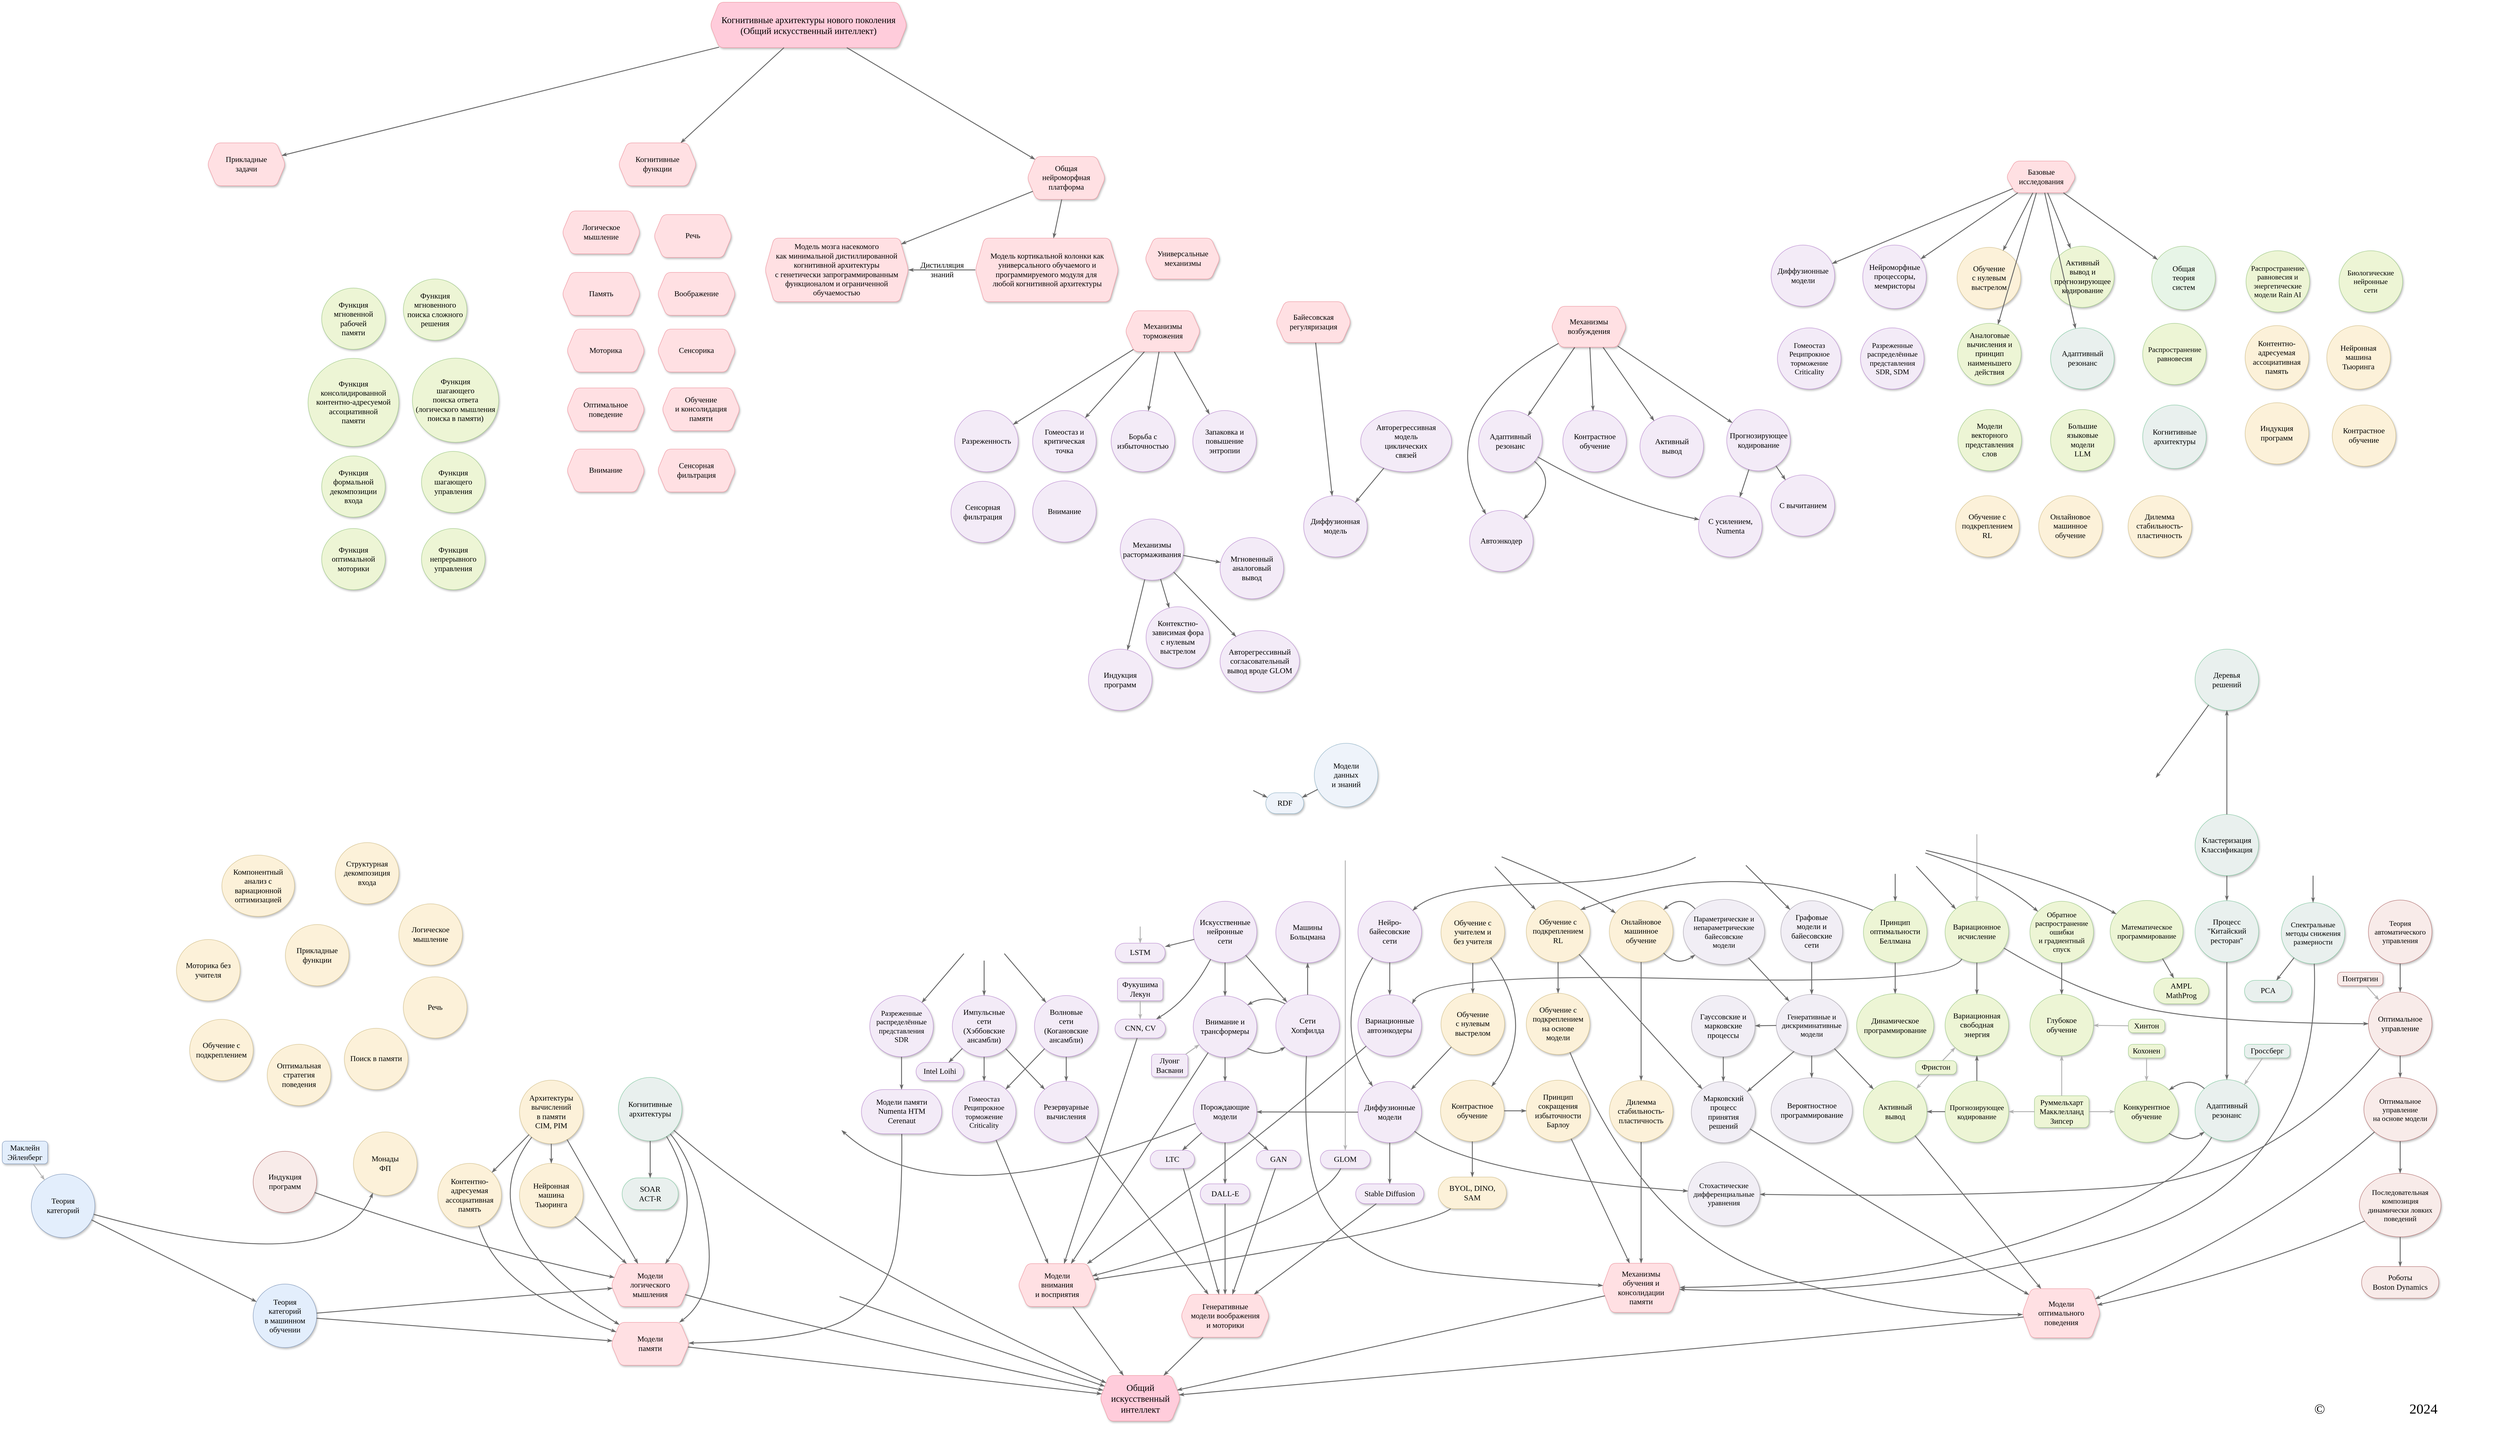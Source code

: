 <mxfile version="26.0.2">
  <diagram name="Page-1" id="ad52d381-51e7-2e0d-a935-2d0ddd2fd229">
    <mxGraphModel dx="6507" dy="3869" grid="1" gridSize="10" guides="1" tooltips="1" connect="1" arrows="1" fold="1" page="1" pageScale="1" pageWidth="1654" pageHeight="1169" background="none" math="0" shadow="0">
      <root>
        <mxCell id="0" />
        <mxCell id="1" parent="0" />
        <mxCell id="GqTlXlMeytFH90FR9I8b-96" value="&lt;div&gt;&lt;font style=&quot;font-size: 17px;&quot;&gt;Когнитивные&lt;/font&gt;&lt;/div&gt;&lt;div&gt;&lt;font style=&quot;font-size: 17px;&quot;&gt;архитектуры&lt;/font&gt;&lt;/div&gt;" style="ellipse;whiteSpace=wrap;html=1;rounded=1;shadow=1;comic=0;labelBackgroundColor=none;strokeWidth=1;fontFamily=Times New Roman;fontSize=12;align=center;perimeterSpacing=0;strokeColor=#8BCCA8;fillStyle=auto;fillColor=#E9F0EE;verticalAlign=middle;fontColor=default;autosize=0;resizable=1;" parent="1" vertex="1">
          <mxGeometry x="234" y="1950" width="140" height="140" as="geometry" />
        </mxCell>
        <mxCell id="GqTlXlMeytFH90FR9I8b-99" value="&lt;div&gt;&lt;font style=&quot;font-size: 16px;&quot;&gt;Параметрические и&lt;/font&gt;&lt;/div&gt;&lt;font style=&quot;font-size: 16px;&quot;&gt;непараметрические&lt;/font&gt;&lt;div&gt;&lt;font style=&quot;font-size: 16px;&quot;&gt;байесовские&lt;/font&gt;&lt;/div&gt;&lt;div&gt;&lt;font style=&quot;font-size: 16px;&quot;&gt;модели&lt;/font&gt;&lt;/div&gt;" style="ellipse;whiteSpace=wrap;html=1;rounded=1;shadow=1;comic=0;labelBackgroundColor=none;strokeWidth=1;fontFamily=Times New Roman;fontSize=12;align=center;perimeterSpacing=0;strokeColor=#AFA9B5;fillStyle=auto;fillColor=#F1EEF5;verticalAlign=middle;fontColor=default;autosize=0;resizable=1;horizontal=1;arcSize=26;" parent="1" vertex="1">
          <mxGeometry x="2581" y="1557.5" width="179" height="143.5" as="geometry" />
        </mxCell>
        <mxCell id="GqTlXlMeytFH90FR9I8b-100" value="&lt;div&gt;&lt;font style=&quot;font-size: 17px;&quot;&gt;Графовые&lt;/font&gt;&lt;/div&gt;&lt;div&gt;&lt;font style=&quot;font-size: 17px;&quot;&gt;модели и&lt;/font&gt;&lt;/div&gt;&lt;div&gt;&lt;font style=&quot;font-size: 17px;&quot;&gt;байесовские&lt;/font&gt;&lt;/div&gt;&lt;div&gt;&lt;font style=&quot;font-size: 17px;&quot;&gt;сети&lt;/font&gt;&lt;/div&gt;" style="ellipse;whiteSpace=wrap;html=1;rounded=1;shadow=1;comic=0;labelBackgroundColor=none;strokeWidth=1;fontFamily=Times New Roman;fontSize=12;align=center;perimeterSpacing=0;strokeColor=#AFA9B5;fillStyle=auto;fillColor=#F1EEF5;verticalAlign=middle;fontColor=default;autosize=0;resizable=1;horizontal=1;arcSize=26;" parent="1" vertex="1">
          <mxGeometry x="2796" y="1560.5" width="136" height="135" as="geometry" />
        </mxCell>
        <mxCell id="GqTlXlMeytFH90FR9I8b-103" value="" style="edgeStyle=none;rounded=1;html=1;labelBackgroundColor=none;startArrow=none;startFill=0;startSize=5;endArrow=classicThin;endFill=1;endSize=5;jettySize=auto;orthogonalLoop=1;strokeColor=#696969;strokeWidth=2;fontFamily=Times New Roman;fontSize=12;align=center;verticalAlign=middle;fontColor=default;" parent="1" target="GqTlXlMeytFH90FR9I8b-100" edge="1">
          <mxGeometry relative="1" as="geometry">
            <mxPoint x="2718.916" y="1482.5" as="sourcePoint" />
            <mxPoint x="2624.5" y="1574" as="targetPoint" />
          </mxGeometry>
        </mxCell>
        <mxCell id="GqTlXlMeytFH90FR9I8b-106" value="&lt;font style=&quot;font-size: 17px;&quot;&gt;Кластеризация&lt;/font&gt;&lt;div&gt;&lt;font style=&quot;font-size: 17px;&quot;&gt;Классификация&lt;/font&gt;&lt;/div&gt;" style="ellipse;whiteSpace=wrap;html=1;rounded=1;shadow=1;comic=0;labelBackgroundColor=none;strokeWidth=1;fontFamily=Times New Roman;fontSize=12;align=center;perimeterSpacing=0;strokeColor=#8BCCA8;fillStyle=auto;fillColor=#E9F0EE;verticalAlign=middle;autosize=0;resizable=1;horizontal=1;fontColor=default;" parent="1" vertex="1">
          <mxGeometry x="3709" y="1370.25" width="140" height="135" as="geometry" />
        </mxCell>
        <mxCell id="GqTlXlMeytFH90FR9I8b-107" value="&lt;font style=&quot;font-size: 17px;&quot;&gt;Процесс&lt;/font&gt;&lt;div&gt;&lt;font style=&quot;font-size: 17px;&quot;&gt;&quot;Китайский&lt;/font&gt;&lt;/div&gt;&lt;div&gt;&lt;font style=&quot;font-size: 17px;&quot;&gt;ресторан&quot;&lt;/font&gt;&lt;/div&gt;" style="ellipse;whiteSpace=wrap;html=1;rounded=1;shadow=1;comic=0;labelBackgroundColor=none;strokeWidth=1;fontFamily=Times New Roman;fontSize=12;align=center;perimeterSpacing=0;strokeColor=#8BCCA8;fillStyle=auto;fillColor=#E9F0EE;verticalAlign=middle;autosize=0;resizable=1;horizontal=1;fontColor=default;" parent="1" vertex="1">
          <mxGeometry x="3709" y="1560.5" width="140" height="135" as="geometry" />
        </mxCell>
        <mxCell id="GqTlXlMeytFH90FR9I8b-108" value="&lt;font style=&quot;font-size: 17px;&quot;&gt;Адаптивный&lt;/font&gt;&lt;div&gt;&lt;font style=&quot;font-size: 17px;&quot;&gt;резонанс&lt;/font&gt;&lt;/div&gt;" style="ellipse;whiteSpace=wrap;html=1;rounded=1;shadow=1;comic=0;labelBackgroundColor=none;strokeWidth=1;fontFamily=Times New Roman;fontSize=12;align=center;perimeterSpacing=0;strokeColor=#8BCCA8;fillStyle=auto;fillColor=#E9F0EE;verticalAlign=middle;autosize=0;resizable=1;horizontal=1;fontColor=default;" parent="1" vertex="1">
          <mxGeometry x="3709" y="1955" width="140" height="135" as="geometry" />
        </mxCell>
        <mxCell id="GqTlXlMeytFH90FR9I8b-111" value="" style="edgeStyle=none;rounded=1;html=1;labelBackgroundColor=none;startArrow=none;startFill=0;startSize=5;endArrow=classicThin;endFill=1;endSize=5;jettySize=auto;orthogonalLoop=1;strokeColor=#696969;strokeWidth=2;fontFamily=Times New Roman;fontSize=12;align=center;verticalAlign=middle;fontColor=default;" parent="1" source="GqTlXlMeytFH90FR9I8b-106" target="GqTlXlMeytFH90FR9I8b-107" edge="1">
          <mxGeometry relative="1" as="geometry">
            <mxPoint x="3972" y="1349.25" as="sourcePoint" />
            <mxPoint x="3972" y="1395.25" as="targetPoint" />
          </mxGeometry>
        </mxCell>
        <mxCell id="GqTlXlMeytFH90FR9I8b-112" value="" style="edgeStyle=none;rounded=1;html=1;labelBackgroundColor=none;startArrow=none;startFill=0;startSize=5;endArrow=classicThin;endFill=1;endSize=5;jettySize=auto;orthogonalLoop=1;strokeColor=#696969;strokeWidth=2;fontFamily=Times New Roman;fontSize=12;align=center;verticalAlign=middle;fontColor=default;" parent="1" source="GqTlXlMeytFH90FR9I8b-107" target="GqTlXlMeytFH90FR9I8b-108" edge="1">
          <mxGeometry relative="1" as="geometry">
            <mxPoint x="3972" y="1530.25" as="sourcePoint" />
            <mxPoint x="3972" y="1580.25" as="targetPoint" />
          </mxGeometry>
        </mxCell>
        <mxCell id="6Sv2KuHa2b_CydcZ8xwV-12" value="&lt;span style=&quot;font-size: 16px;&quot;&gt;Спектральные методы снижения&lt;/span&gt;&lt;div&gt;&lt;span style=&quot;font-size: 16px;&quot;&gt;размерности&lt;/span&gt;&lt;/div&gt;" style="ellipse;whiteSpace=wrap;html=1;rounded=1;shadow=1;comic=0;labelBackgroundColor=none;strokeWidth=1;fontFamily=Times New Roman;fontSize=12;align=center;perimeterSpacing=0;strokeColor=#8BCCA8;fillStyle=auto;fillColor=#E9F0EE;verticalAlign=middle;autosize=0;resizable=1;horizontal=1;fontColor=default;" parent="1" vertex="1">
          <mxGeometry x="3899" y="1564.5" width="140" height="135" as="geometry" />
        </mxCell>
        <mxCell id="6Sv2KuHa2b_CydcZ8xwV-13" value="" style="edgeStyle=none;rounded=1;html=1;labelBackgroundColor=none;startArrow=none;startFill=0;startSize=5;endArrow=classicThin;endFill=1;endSize=5;jettySize=auto;orthogonalLoop=1;strokeColor=#696969;strokeWidth=2;fontFamily=Times New Roman;fontSize=12;align=center;verticalAlign=middle;fontColor=default;entryX=0.5;entryY=0;entryDx=0;entryDy=0;exitX=0.5;exitY=1;exitDx=0;exitDy=0;" parent="1" target="6Sv2KuHa2b_CydcZ8xwV-12" edge="1">
          <mxGeometry relative="1" as="geometry">
            <mxPoint x="3969" y="1505.25" as="sourcePoint" />
            <mxPoint x="4339" y="1395.25" as="targetPoint" />
          </mxGeometry>
        </mxCell>
        <mxCell id="6Sv2KuHa2b_CydcZ8xwV-46" value="&lt;font style=&quot;font-size: 17px;&quot;&gt;Нейро-&lt;/font&gt;&lt;div&gt;&lt;font style=&quot;font-size: 17px;&quot;&gt;байесовские&lt;br&gt;&lt;/font&gt;&lt;div&gt;&lt;font style=&quot;font-size: 17px;&quot;&gt;сети&lt;/font&gt;&lt;/div&gt;&lt;/div&gt;" style="ellipse;whiteSpace=wrap;html=1;rounded=1;shadow=1;comic=0;labelBackgroundColor=none;strokeWidth=1;fontFamily=Times New Roman;fontSize=12;align=center;perimeterSpacing=0;strokeColor=#BF92D4;fillStyle=auto;fillColor=#F3EBF7;verticalAlign=middle;autosize=0;resizable=1;horizontal=1;fontColor=default;" parent="1" vertex="1">
          <mxGeometry x="1864" y="1561.5" width="140" height="135" as="geometry" />
        </mxCell>
        <mxCell id="6Sv2KuHa2b_CydcZ8xwV-47" value="" style="edgeStyle=none;rounded=0;html=1;labelBackgroundColor=none;startArrow=none;startFill=0;startSize=5;endArrow=classicThin;endFill=1;endSize=5;jettySize=auto;orthogonalLoop=1;strokeColor=#696969;strokeWidth=2;fontFamily=Times New Roman;fontSize=12;align=center;verticalAlign=middle;fontColor=default;curved=1;" parent="1" target="6Sv2KuHa2b_CydcZ8xwV-46" edge="1">
          <mxGeometry relative="1" as="geometry">
            <mxPoint x="2608.278" y="1464.674" as="sourcePoint" />
            <mxPoint x="2179" y="1591" as="targetPoint" />
            <Array as="points">
              <mxPoint x="2503" y="1517" />
              <mxPoint x="2043" y="1528" />
            </Array>
          </mxGeometry>
        </mxCell>
        <mxCell id="6Sv2KuHa2b_CydcZ8xwV-48" value="&lt;font style=&quot;font-size: 17px;&quot;&gt;Искусственные&lt;/font&gt;&lt;div&gt;&lt;font style=&quot;font-size: 17px;&quot;&gt;нейронные&lt;/font&gt;&lt;/div&gt;&lt;div&gt;&lt;font style=&quot;font-size: 17px;&quot;&gt;сети&lt;/font&gt;&lt;/div&gt;" style="ellipse;whiteSpace=wrap;html=1;rounded=1;shadow=1;comic=0;labelBackgroundColor=none;strokeWidth=1;fontFamily=Times New Roman;fontSize=12;align=center;perimeterSpacing=0;strokeColor=#BF92D4;fillStyle=auto;fillColor=#F3EBF7;verticalAlign=middle;autosize=0;resizable=1;horizontal=1;fontColor=default;" parent="1" vertex="1">
          <mxGeometry x="1501" y="1561.75" width="140" height="135" as="geometry" />
        </mxCell>
        <mxCell id="lsxUPZ-5RXZpL6xR7GCQ-9" value="&lt;div&gt;&lt;font style=&quot;font-size: 17px;&quot;&gt;Теория&lt;/font&gt;&lt;/div&gt;&lt;div&gt;&lt;font style=&quot;font-size: 17px;&quot;&gt;категорий&lt;/font&gt;&lt;/div&gt;" style="ellipse;whiteSpace=wrap;html=1;rounded=1;shadow=1;comic=0;labelBackgroundColor=none;strokeWidth=1;fontFamily=Times New Roman;fontSize=12;align=center;perimeterSpacing=0;strokeColor=#889EBF;fillStyle=auto;fillColor=#E3EEFC;" parent="1" vertex="1">
          <mxGeometry x="-1060" y="2163" width="140" height="140" as="geometry" />
        </mxCell>
        <mxCell id="lsxUPZ-5RXZpL6xR7GCQ-11" value="&lt;span style=&quot;font-size: 17px;&quot;&gt;Маклейн&lt;/span&gt;&lt;div&gt;&lt;span style=&quot;font-size: 17px;&quot;&gt;Эйленберг&lt;/span&gt;&lt;/div&gt;" style="rounded=1;whiteSpace=wrap;html=1;shadow=1;comic=0;labelBackgroundColor=none;strokeWidth=1;fontFamily=Times New Roman;fontSize=12;align=center;fillColor=#E3EEFC;strokeColor=#889EBF;resizable=1;autosize=1;fillStyle=auto;verticalAlign=middle;fontColor=default;" parent="1" vertex="1">
          <mxGeometry x="-1124" y="2090.5" width="100" height="50" as="geometry" />
        </mxCell>
        <mxCell id="lsxUPZ-5RXZpL6xR7GCQ-12" value="" style="edgeStyle=none;rounded=1;html=1;labelBackgroundColor=none;startArrow=none;startFill=0;startSize=5;endArrow=classicThin;endFill=1;endSize=5;jettySize=auto;orthogonalLoop=1;strokeColor=#B3B3B3;strokeWidth=2;fontFamily=Times New Roman;fontSize=12;" parent="1" source="lsxUPZ-5RXZpL6xR7GCQ-11" target="lsxUPZ-5RXZpL6xR7GCQ-9" edge="1">
          <mxGeometry relative="1" as="geometry">
            <mxPoint x="-620" y="2193" as="sourcePoint" />
            <mxPoint x="-575" y="2238" as="targetPoint" />
          </mxGeometry>
        </mxCell>
        <mxCell id="lsxUPZ-5RXZpL6xR7GCQ-13" value="&lt;font style=&quot;font-size: 17px;&quot;&gt;Принцип&lt;/font&gt;&lt;div&gt;&lt;font style=&quot;font-size: 17px;&quot;&gt;оптимальности&lt;/font&gt;&lt;/div&gt;&lt;div&gt;&lt;font style=&quot;font-size: 17px;&quot;&gt;Беллмана&lt;/font&gt;&lt;/div&gt;" style="ellipse;whiteSpace=wrap;html=1;rounded=1;shadow=1;comic=0;labelBackgroundColor=none;strokeWidth=1;fontFamily=Times New Roman;fontSize=12;align=center;perimeterSpacing=0;strokeColor=#A4CC8D;fillStyle=auto;fillColor=#EDF5D5;verticalAlign=middle;autosize=0;resizable=1;horizontal=1;fontColor=default;" parent="1" vertex="1">
          <mxGeometry x="2978" y="1561.75" width="140" height="135" as="geometry" />
        </mxCell>
        <mxCell id="lsxUPZ-5RXZpL6xR7GCQ-14" value="&lt;font style=&quot;font-size: 17px;&quot;&gt;Динамическое&lt;/font&gt;&lt;div&gt;&lt;font style=&quot;font-size: 17px;&quot;&gt;программирование&lt;/font&gt;&lt;/div&gt;" style="ellipse;whiteSpace=wrap;html=1;rounded=1;shadow=1;comic=0;labelBackgroundColor=none;strokeWidth=1;fontFamily=Times New Roman;fontSize=12;align=center;perimeterSpacing=0;strokeColor=#A4CC8D;fillStyle=auto;fillColor=#EDF5D5;verticalAlign=middle;autosize=0;resizable=1;horizontal=1;fontColor=default;" parent="1" vertex="1">
          <mxGeometry x="2963" y="1765.5" width="170" height="140" as="geometry" />
        </mxCell>
        <mxCell id="lsxUPZ-5RXZpL6xR7GCQ-15" value="&lt;font style=&quot;font-size: 17px;&quot;&gt;Вариационное&lt;/font&gt;&lt;div&gt;&lt;font style=&quot;font-size: 17px;&quot;&gt;исчисление&lt;/font&gt;&lt;/div&gt;" style="ellipse;whiteSpace=wrap;html=1;rounded=1;shadow=1;comic=0;labelBackgroundColor=none;strokeWidth=1;fontFamily=Times New Roman;fontSize=12;align=center;perimeterSpacing=0;strokeColor=#A4CC8D;fillStyle=auto;fillColor=#EDF5D5;verticalAlign=middle;autosize=0;resizable=1;horizontal=1;fontColor=default;" parent="1" vertex="1">
          <mxGeometry x="3158" y="1561.75" width="140" height="135" as="geometry" />
        </mxCell>
        <mxCell id="lsxUPZ-5RXZpL6xR7GCQ-16" value="" style="edgeStyle=none;rounded=1;html=1;labelBackgroundColor=none;startArrow=none;startFill=0;startSize=5;endArrow=classicThin;endFill=1;endSize=5;jettySize=auto;orthogonalLoop=1;strokeColor=#696969;strokeWidth=2;fontFamily=Times New Roman;fontSize=12;align=center;verticalAlign=middle;fontColor=default;" parent="1" target="lsxUPZ-5RXZpL6xR7GCQ-13" edge="1">
          <mxGeometry relative="1" as="geometry">
            <mxPoint x="3048" y="1501.25" as="sourcePoint" />
            <mxPoint x="2681" y="1568" as="targetPoint" />
          </mxGeometry>
        </mxCell>
        <mxCell id="lsxUPZ-5RXZpL6xR7GCQ-17" value="" style="edgeStyle=none;rounded=1;html=1;labelBackgroundColor=none;startArrow=none;startFill=0;startSize=5;endArrow=classicThin;endFill=1;endSize=5;jettySize=auto;orthogonalLoop=1;strokeColor=#696969;strokeWidth=2;fontFamily=Times New Roman;fontSize=12;align=center;verticalAlign=middle;fontColor=default;" parent="1" target="lsxUPZ-5RXZpL6xR7GCQ-15" edge="1">
          <mxGeometry relative="1" as="geometry">
            <mxPoint x="3094.376" y="1484.311" as="sourcePoint" />
            <mxPoint x="3549" y="1590" as="targetPoint" />
          </mxGeometry>
        </mxCell>
        <mxCell id="lsxUPZ-5RXZpL6xR7GCQ-20" value="" style="edgeStyle=none;rounded=1;html=1;labelBackgroundColor=none;startArrow=none;startFill=0;startSize=5;endArrow=classicThin;endFill=1;endSize=5;jettySize=auto;orthogonalLoop=1;strokeColor=#696969;strokeWidth=2;fontFamily=Times New Roman;fontSize=12;align=center;verticalAlign=middle;fontColor=default;exitX=0.5;exitY=1;exitDx=0;exitDy=0;entryX=0.5;entryY=0;entryDx=0;entryDy=0;" parent="1" source="lsxUPZ-5RXZpL6xR7GCQ-13" target="lsxUPZ-5RXZpL6xR7GCQ-14" edge="1">
          <mxGeometry relative="1" as="geometry">
            <mxPoint x="3439" y="1525" as="sourcePoint" />
            <mxPoint x="3439" y="1581" as="targetPoint" />
          </mxGeometry>
        </mxCell>
        <mxCell id="lsxUPZ-5RXZpL6xR7GCQ-23" value="" style="edgeStyle=none;rounded=0;html=1;labelBackgroundColor=none;startArrow=none;startFill=0;startSize=5;endArrow=classicThin;endFill=1;endSize=5;jettySize=auto;orthogonalLoop=1;strokeColor=#696969;strokeWidth=2;fontFamily=Times New Roman;fontSize=12;curved=1;align=center;verticalAlign=middle;fontColor=default;" parent="1" source="6Sv2KuHa2b_CydcZ8xwV-12" target="lsxUPZ-5RXZpL6xR7GCQ-24" edge="1">
          <mxGeometry relative="1" as="geometry">
            <mxPoint x="3776" y="1699.5" as="sourcePoint" />
            <mxPoint x="3776" y="1779.5" as="targetPoint" />
          </mxGeometry>
        </mxCell>
        <mxCell id="lsxUPZ-5RXZpL6xR7GCQ-24" value="&lt;span style=&quot;font-size: 17px;&quot;&gt;PCA&lt;/span&gt;" style="whiteSpace=wrap;html=1;rounded=1;shadow=1;comic=0;labelBackgroundColor=none;strokeWidth=1;fontFamily=Times New Roman;fontSize=12;align=center;arcSize=50;fillStyle=auto;strokeColor=#8BCCA8;verticalAlign=middle;fontColor=default;fillColor=#E9F0EE;autosize=0;resizable=1;" parent="1" vertex="1">
          <mxGeometry x="3818" y="1736" width="104" height="46.75" as="geometry" />
        </mxCell>
        <mxCell id="lsxUPZ-5RXZpL6xR7GCQ-25" value="&lt;font style=&quot;font-size: 17px;&quot;&gt;Обучение с&lt;/font&gt;&lt;div&gt;&lt;font style=&quot;font-size: 17px;&quot;&gt;подкреплением&lt;/font&gt;&lt;/div&gt;&lt;div&gt;&lt;font style=&quot;font-size: 17px;&quot;&gt;RL&lt;/font&gt;&lt;/div&gt;" style="ellipse;whiteSpace=wrap;html=1;rounded=1;shadow=1;comic=0;labelBackgroundColor=none;strokeWidth=1;fontFamily=Times New Roman;fontSize=12;align=center;perimeterSpacing=0;strokeColor=#D6C492;fillStyle=auto;fillColor=#FCF1D9;verticalAlign=middle;autosize=0;resizable=1;horizontal=1;fontColor=default;" parent="1" vertex="1">
          <mxGeometry x="2235" y="1560.5" width="140" height="135" as="geometry" />
        </mxCell>
        <mxCell id="lsxUPZ-5RXZpL6xR7GCQ-26" value="" style="edgeStyle=none;rounded=1;html=1;labelBackgroundColor=none;startArrow=none;startFill=0;startSize=5;endArrow=classicThin;endFill=1;endSize=5;jettySize=auto;orthogonalLoop=1;strokeColor=#696969;strokeWidth=2;fontFamily=Times New Roman;fontSize=12;align=center;verticalAlign=middle;fontColor=default;entryX=0;entryY=0;entryDx=0;entryDy=0;exitX=1;exitY=1;exitDx=0;exitDy=0;" parent="1" target="lsxUPZ-5RXZpL6xR7GCQ-25" edge="1">
          <mxGeometry relative="1" as="geometry">
            <mxPoint x="2165.681" y="1485.302" as="sourcePoint" />
            <mxPoint x="2550" y="1591" as="targetPoint" />
          </mxGeometry>
        </mxCell>
        <mxCell id="lsxUPZ-5RXZpL6xR7GCQ-27" value="" style="edgeStyle=none;rounded=0;html=1;labelBackgroundColor=none;startArrow=none;startFill=0;startSize=5;endArrow=classicThin;endFill=1;endSize=5;jettySize=auto;orthogonalLoop=1;strokeColor=#696969;strokeWidth=2;fontFamily=Times New Roman;fontSize=12;align=center;verticalAlign=middle;fontColor=default;curved=1;exitX=0;exitY=0;exitDx=0;exitDy=0;entryX=1;entryY=0;entryDx=0;entryDy=0;" parent="1" source="lsxUPZ-5RXZpL6xR7GCQ-13" target="lsxUPZ-5RXZpL6xR7GCQ-25" edge="1">
          <mxGeometry relative="1" as="geometry">
            <mxPoint x="1998" y="1465" as="sourcePoint" />
            <mxPoint x="1495" y="1606" as="targetPoint" />
            <Array as="points">
              <mxPoint x="2693" y="1457" />
            </Array>
          </mxGeometry>
        </mxCell>
        <mxCell id="lsxUPZ-5RXZpL6xR7GCQ-28" value="&lt;font style=&quot;font-size: 17px;&quot;&gt;Обучение с&lt;/font&gt;&lt;div&gt;&lt;font style=&quot;font-size: 17px;&quot;&gt;учителем и&lt;/font&gt;&lt;/div&gt;&lt;div&gt;&lt;font style=&quot;font-size: 17px;&quot;&gt;без учителя&lt;/font&gt;&lt;/div&gt;" style="ellipse;whiteSpace=wrap;html=1;rounded=1;shadow=1;comic=0;labelBackgroundColor=none;strokeWidth=1;fontFamily=Times New Roman;fontSize=12;align=center;perimeterSpacing=0;strokeColor=#D6C492;fillStyle=auto;fillColor=#FCF1D9;verticalAlign=middle;autosize=0;resizable=1;horizontal=1;fontColor=default;" parent="1" vertex="1">
          <mxGeometry x="2047" y="1562.5" width="140" height="135" as="geometry" />
        </mxCell>
        <mxCell id="lsxUPZ-5RXZpL6xR7GCQ-29" value="&lt;font style=&quot;font-size: 17px;&quot;&gt;Вариационные&lt;/font&gt;&lt;div&gt;&lt;font style=&quot;font-size: 17px;&quot;&gt;автоэнкодеры&lt;/font&gt;&lt;/div&gt;" style="ellipse;whiteSpace=wrap;html=1;rounded=1;shadow=1;comic=0;labelBackgroundColor=none;strokeWidth=1;fontFamily=Times New Roman;fontSize=12;align=center;perimeterSpacing=0;strokeColor=#BF92D4;fillStyle=auto;fillColor=#F3EBF7;verticalAlign=middle;autosize=0;resizable=1;horizontal=1;fontColor=default;" parent="1" vertex="1">
          <mxGeometry x="1864" y="1768" width="140" height="135" as="geometry" />
        </mxCell>
        <mxCell id="lsxUPZ-5RXZpL6xR7GCQ-30" value="&lt;font style=&quot;font-size: 17px;&quot;&gt;Контрастное&lt;/font&gt;&lt;div&gt;&lt;font style=&quot;font-size: 17px;&quot;&gt;обучение&lt;/font&gt;&lt;/div&gt;" style="ellipse;whiteSpace=wrap;html=1;rounded=1;shadow=1;comic=0;labelBackgroundColor=none;strokeWidth=1;fontFamily=Times New Roman;fontSize=12;align=center;perimeterSpacing=0;strokeColor=#D6C492;fillStyle=auto;fillColor=#FCF1D9;verticalAlign=middle;autosize=0;resizable=1;horizontal=1;fontColor=default;" parent="1" vertex="1">
          <mxGeometry x="2046" y="1956.12" width="140" height="135" as="geometry" />
        </mxCell>
        <mxCell id="lsxUPZ-5RXZpL6xR7GCQ-31" value="&lt;font style=&quot;font-size: 17px;&quot;&gt;Обучение&lt;/font&gt;&lt;div&gt;&lt;font style=&quot;font-size: 17px;&quot;&gt;с нулевым&lt;/font&gt;&lt;/div&gt;&lt;div&gt;&lt;font style=&quot;font-size: 17px;&quot;&gt;выстрелом&lt;/font&gt;&lt;/div&gt;" style="ellipse;whiteSpace=wrap;html=1;rounded=1;shadow=1;comic=0;labelBackgroundColor=none;strokeWidth=1;fontFamily=Times New Roman;fontSize=12;align=center;perimeterSpacing=0;strokeColor=#D6C492;fillStyle=auto;fillColor=#FCF1D9;verticalAlign=middle;autosize=0;resizable=1;horizontal=1;fontColor=default;" parent="1" vertex="1">
          <mxGeometry x="2047" y="1764.75" width="140" height="135" as="geometry" />
        </mxCell>
        <mxCell id="lsxUPZ-5RXZpL6xR7GCQ-32" value="" style="edgeStyle=none;rounded=0;html=1;labelBackgroundColor=none;startArrow=none;startFill=0;startSize=5;endArrow=classicThin;endFill=1;endSize=5;jettySize=auto;orthogonalLoop=1;strokeColor=#696969;strokeWidth=2;fontFamily=Times New Roman;fontSize=12;align=center;verticalAlign=middle;fontColor=default;curved=1;" parent="1" source="lsxUPZ-5RXZpL6xR7GCQ-28" target="lsxUPZ-5RXZpL6xR7GCQ-30" edge="1">
          <mxGeometry relative="1" as="geometry">
            <mxPoint x="2360" y="1495" as="sourcePoint" />
            <mxPoint x="2449" y="1590" as="targetPoint" />
            <Array as="points">
              <mxPoint x="2263" y="1837" />
            </Array>
          </mxGeometry>
        </mxCell>
        <mxCell id="lsxUPZ-5RXZpL6xR7GCQ-33" value="" style="edgeStyle=none;rounded=1;html=1;labelBackgroundColor=none;startArrow=none;startFill=0;startSize=5;endArrow=classicThin;endFill=1;endSize=5;jettySize=auto;orthogonalLoop=1;strokeColor=#696969;strokeWidth=2;fontFamily=Times New Roman;fontSize=12;align=center;verticalAlign=middle;fontColor=default;entryX=0.5;entryY=0;entryDx=0;entryDy=0;exitX=0.5;exitY=1;exitDx=0;exitDy=0;" parent="1" source="lsxUPZ-5RXZpL6xR7GCQ-28" target="lsxUPZ-5RXZpL6xR7GCQ-31" edge="1">
          <mxGeometry relative="1" as="geometry">
            <mxPoint x="2127" y="1707.75" as="sourcePoint" />
            <mxPoint x="2127" y="1777.75" as="targetPoint" />
          </mxGeometry>
        </mxCell>
        <mxCell id="lsxUPZ-5RXZpL6xR7GCQ-34" value="" style="edgeStyle=none;rounded=0;html=1;labelBackgroundColor=none;startArrow=none;startFill=0;startSize=5;endArrow=classicThin;endFill=1;endSize=5;jettySize=auto;orthogonalLoop=1;strokeColor=#696969;strokeWidth=2;fontFamily=Times New Roman;fontSize=12;align=center;verticalAlign=middle;fontColor=default;entryX=1;entryY=0;entryDx=0;entryDy=0;curved=1;" parent="1" source="lsxUPZ-5RXZpL6xR7GCQ-15" target="lsxUPZ-5RXZpL6xR7GCQ-29" edge="1">
          <mxGeometry relative="1" as="geometry">
            <mxPoint x="2497" y="1598" as="sourcePoint" />
            <mxPoint x="2016" y="1590" as="targetPoint" />
            <Array as="points">
              <mxPoint x="3163" y="1747" />
              <mxPoint x="2020" y="1718" />
            </Array>
          </mxGeometry>
        </mxCell>
        <mxCell id="lsxUPZ-5RXZpL6xR7GCQ-36" value="" style="edgeStyle=none;rounded=1;html=1;labelBackgroundColor=none;startArrow=none;startFill=0;startSize=5;endArrow=classicThin;endFill=1;endSize=5;jettySize=auto;orthogonalLoop=1;strokeColor=#696969;strokeWidth=2;fontFamily=Times New Roman;fontSize=12;align=center;verticalAlign=middle;fontColor=default;exitX=0.5;exitY=1;exitDx=0;exitDy=0;" parent="1" source="6Sv2KuHa2b_CydcZ8xwV-46" target="lsxUPZ-5RXZpL6xR7GCQ-29" edge="1">
          <mxGeometry relative="1" as="geometry">
            <mxPoint x="2127" y="1708" as="sourcePoint" />
            <mxPoint x="2127" y="1778" as="targetPoint" />
          </mxGeometry>
        </mxCell>
        <mxCell id="lsxUPZ-5RXZpL6xR7GCQ-37" value="&lt;font style=&quot;font-size: 17px;&quot;&gt;Диффузионные&lt;/font&gt;&lt;div&gt;&lt;font style=&quot;font-size: 17px;&quot;&gt;модели&lt;/font&gt;&lt;/div&gt;" style="ellipse;whiteSpace=wrap;html=1;rounded=1;shadow=1;comic=0;labelBackgroundColor=none;strokeWidth=1;fontFamily=Times New Roman;fontSize=12;align=center;perimeterSpacing=0;strokeColor=#BF92D4;fillStyle=auto;fillColor=#F3EBF7;verticalAlign=middle;autosize=0;resizable=1;horizontal=1;fontColor=default;" parent="1" vertex="1">
          <mxGeometry x="1864" y="1959" width="140" height="135" as="geometry" />
        </mxCell>
        <mxCell id="lsxUPZ-5RXZpL6xR7GCQ-38" value="" style="edgeStyle=none;rounded=1;html=1;labelBackgroundColor=none;startArrow=none;startFill=0;startSize=5;endArrow=classicThin;endFill=1;endSize=5;jettySize=auto;orthogonalLoop=1;strokeColor=#696969;strokeWidth=2;fontFamily=Times New Roman;fontSize=12;align=center;verticalAlign=middle;fontColor=default;" parent="1" target="lsxUPZ-5RXZpL6xR7GCQ-37" edge="1">
          <mxGeometry relative="1" as="geometry">
            <mxPoint x="2069.716" y="1883.023" as="sourcePoint" />
            <mxPoint x="2270" y="1791" as="targetPoint" />
          </mxGeometry>
        </mxCell>
        <mxCell id="lsxUPZ-5RXZpL6xR7GCQ-40" value="&lt;font style=&quot;font-size: 17px;&quot;&gt;Вариационная&lt;/font&gt;&lt;div&gt;&lt;font style=&quot;font-size: 17px;&quot;&gt;свободная&lt;/font&gt;&lt;/div&gt;&lt;div&gt;&lt;font style=&quot;font-size: 17px;&quot;&gt;энергия&lt;/font&gt;&lt;/div&gt;" style="ellipse;whiteSpace=wrap;html=1;rounded=1;shadow=1;comic=0;labelBackgroundColor=none;strokeWidth=1;fontFamily=Times New Roman;fontSize=12;align=center;perimeterSpacing=0;strokeColor=#A4CC8D;fillStyle=auto;fillColor=#EDF5D5;verticalAlign=middle;autosize=0;resizable=1;horizontal=1;fontColor=default;" parent="1" vertex="1">
          <mxGeometry x="3158" y="1767" width="140" height="135" as="geometry" />
        </mxCell>
        <mxCell id="lsxUPZ-5RXZpL6xR7GCQ-44" value="" style="edgeStyle=none;rounded=1;html=1;labelBackgroundColor=none;startArrow=none;startFill=0;startSize=5;endArrow=classicThin;endFill=1;endSize=5;jettySize=auto;orthogonalLoop=1;strokeColor=#B3B3B3;strokeWidth=2;fontFamily=Times New Roman;fontSize=12;entryX=0.5;entryY=0;entryDx=0;entryDy=0;exitX=0.5;exitY=1;exitDx=0;exitDy=0;" parent="1" target="lsxUPZ-5RXZpL6xR7GCQ-15" edge="1">
          <mxGeometry relative="1" as="geometry">
            <mxPoint x="3228" y="1414" as="sourcePoint" />
            <mxPoint x="3298" y="1579" as="targetPoint" />
          </mxGeometry>
        </mxCell>
        <mxCell id="lsxUPZ-5RXZpL6xR7GCQ-47" value="" style="edgeStyle=none;rounded=1;html=1;labelBackgroundColor=none;startArrow=none;startFill=0;startSize=5;endArrow=classicThin;endFill=1;endSize=5;jettySize=auto;orthogonalLoop=1;strokeColor=#696969;strokeWidth=2;fontFamily=Times New Roman;fontSize=12;align=center;verticalAlign=middle;fontColor=default;entryX=0.5;entryY=0;entryDx=0;entryDy=0;exitX=0.5;exitY=1;exitDx=0;exitDy=0;" parent="1" source="lsxUPZ-5RXZpL6xR7GCQ-15" target="lsxUPZ-5RXZpL6xR7GCQ-40" edge="1">
          <mxGeometry relative="1" as="geometry">
            <mxPoint x="3058" y="1511" as="sourcePoint" />
            <mxPoint x="3058" y="1579" as="targetPoint" />
          </mxGeometry>
        </mxCell>
        <mxCell id="lsxUPZ-5RXZpL6xR7GCQ-50" value="&lt;span style=&quot;font-size: 17px;&quot;&gt;Фристон&lt;/span&gt;" style="rounded=1;whiteSpace=wrap;html=1;shadow=1;comic=0;labelBackgroundColor=none;strokeWidth=1;fontFamily=Times New Roman;fontSize=12;align=center;fillColor=#EDF5D5;strokeColor=#A4CC8D;resizable=1;autosize=1;fillStyle=auto;verticalAlign=middle;fontColor=default;arcSize=33;" parent="1" vertex="1">
          <mxGeometry x="3093" y="1913" width="90" height="30" as="geometry" />
        </mxCell>
        <mxCell id="lsxUPZ-5RXZpL6xR7GCQ-51" value="" style="edgeStyle=none;rounded=1;html=1;labelBackgroundColor=none;startArrow=none;startFill=0;startSize=5;endArrow=classicThin;endFill=1;endSize=5;jettySize=auto;orthogonalLoop=1;strokeColor=#B3B3B3;strokeWidth=2;fontFamily=Times New Roman;fontSize=12;" parent="1" source="lsxUPZ-5RXZpL6xR7GCQ-50" target="lsxUPZ-5RXZpL6xR7GCQ-40" edge="1">
          <mxGeometry relative="1" as="geometry">
            <mxPoint x="3464" y="1839.75" as="sourcePoint" />
            <mxPoint x="3293" y="1819.75" as="targetPoint" />
          </mxGeometry>
        </mxCell>
        <mxCell id="lsxUPZ-5RXZpL6xR7GCQ-59" value="&lt;font style=&quot;font-size: 16px;&quot;&gt;Прогнозирующее&lt;/font&gt;&lt;div&gt;&lt;font style=&quot;font-size: 16px;&quot;&gt;кодирование&lt;/font&gt;&lt;/div&gt;" style="ellipse;whiteSpace=wrap;html=1;rounded=1;shadow=1;comic=0;labelBackgroundColor=none;strokeWidth=1;fontFamily=Times New Roman;fontSize=12;align=center;perimeterSpacing=0;strokeColor=#A4CC8D;fillStyle=auto;fillColor=#EDF5D5;verticalAlign=middle;autosize=0;resizable=1;horizontal=1;fontColor=default;" parent="1" vertex="1">
          <mxGeometry x="3158" y="1958" width="140" height="135" as="geometry" />
        </mxCell>
        <mxCell id="lsxUPZ-5RXZpL6xR7GCQ-60" value="&lt;span style=&quot;font-size: 17px;&quot;&gt;Руммельхарт&lt;/span&gt;&lt;div&gt;&lt;span style=&quot;font-size: 17px;&quot;&gt;Макклелланд&lt;/span&gt;&lt;/div&gt;&lt;div&gt;&lt;span style=&quot;font-size: 17px;&quot;&gt;Зипсер&lt;/span&gt;&lt;/div&gt;" style="rounded=1;whiteSpace=wrap;html=1;shadow=1;comic=0;labelBackgroundColor=none;strokeWidth=1;fontFamily=Times New Roman;fontSize=12;align=center;fillColor=#EDF5D5;strokeColor=#A4CC8D;resizable=1;autosize=1;fillStyle=auto;verticalAlign=middle;fontColor=default;" parent="1" vertex="1">
          <mxGeometry x="3355" y="1990.5" width="120" height="70" as="geometry" />
        </mxCell>
        <mxCell id="lsxUPZ-5RXZpL6xR7GCQ-61" value="" style="edgeStyle=none;rounded=1;html=1;labelBackgroundColor=none;startArrow=none;startFill=0;startSize=5;endArrow=classicThin;endFill=1;endSize=5;jettySize=auto;orthogonalLoop=1;strokeColor=#B3B3B3;strokeWidth=2;fontFamily=Times New Roman;fontSize=12;entryX=1;entryY=0.5;entryDx=0;entryDy=0;exitX=0;exitY=0.5;exitDx=0;exitDy=0;" parent="1" source="lsxUPZ-5RXZpL6xR7GCQ-60" target="lsxUPZ-5RXZpL6xR7GCQ-59" edge="1">
          <mxGeometry relative="1" as="geometry">
            <mxPoint x="3378" y="1802" as="sourcePoint" />
            <mxPoint x="3303" y="1824" as="targetPoint" />
          </mxGeometry>
        </mxCell>
        <mxCell id="lsxUPZ-5RXZpL6xR7GCQ-62" value="&lt;font style=&quot;font-size: 17px;&quot;&gt;Активный&lt;/font&gt;&lt;div&gt;&lt;font style=&quot;font-size: 17px;&quot;&gt;вывод&lt;/font&gt;&lt;/div&gt;" style="ellipse;whiteSpace=wrap;html=1;rounded=1;shadow=1;comic=0;labelBackgroundColor=none;strokeWidth=1;fontFamily=Times New Roman;fontSize=12;align=center;perimeterSpacing=0;strokeColor=#A4CC8D;fillStyle=auto;fillColor=#EDF5D5;verticalAlign=middle;autosize=0;resizable=1;horizontal=1;fontColor=default;" parent="1" vertex="1">
          <mxGeometry x="2978" y="1958" width="140" height="135" as="geometry" />
        </mxCell>
        <mxCell id="lsxUPZ-5RXZpL6xR7GCQ-63" value="" style="edgeStyle=none;rounded=1;html=1;labelBackgroundColor=none;startArrow=none;startFill=0;startSize=5;endArrow=classicThin;endFill=1;endSize=5;jettySize=auto;orthogonalLoop=1;strokeColor=#696969;strokeWidth=2;fontFamily=Times New Roman;fontSize=12;align=center;verticalAlign=middle;fontColor=default;entryX=0.5;entryY=1;entryDx=0;entryDy=0;exitX=0.5;exitY=0;exitDx=0;exitDy=0;" parent="1" source="lsxUPZ-5RXZpL6xR7GCQ-59" target="lsxUPZ-5RXZpL6xR7GCQ-40" edge="1">
          <mxGeometry relative="1" as="geometry">
            <mxPoint x="3238" y="1716" as="sourcePoint" />
            <mxPoint x="3238" y="1777" as="targetPoint" />
          </mxGeometry>
        </mxCell>
        <mxCell id="lsxUPZ-5RXZpL6xR7GCQ-64" value="" style="edgeStyle=none;rounded=1;html=1;labelBackgroundColor=none;startArrow=none;startFill=0;startSize=5;endArrow=classicThin;endFill=1;endSize=5;jettySize=auto;orthogonalLoop=1;strokeColor=#696969;strokeWidth=2;fontFamily=Times New Roman;fontSize=12;align=center;verticalAlign=middle;fontColor=default;entryX=1;entryY=0.5;entryDx=0;entryDy=0;exitX=0;exitY=0.5;exitDx=0;exitDy=0;" parent="1" source="lsxUPZ-5RXZpL6xR7GCQ-59" target="lsxUPZ-5RXZpL6xR7GCQ-62" edge="1">
          <mxGeometry relative="1" as="geometry">
            <mxPoint x="3238" y="1968" as="sourcePoint" />
            <mxPoint x="3238" y="1917" as="targetPoint" />
          </mxGeometry>
        </mxCell>
        <mxCell id="lsxUPZ-5RXZpL6xR7GCQ-65" value="" style="edgeStyle=none;rounded=1;html=1;labelBackgroundColor=none;startArrow=none;startFill=0;startSize=5;endArrow=classicThin;endFill=1;endSize=5;jettySize=auto;orthogonalLoop=1;strokeColor=#B3B3B3;strokeWidth=2;fontFamily=Times New Roman;fontSize=12;" parent="1" source="lsxUPZ-5RXZpL6xR7GCQ-50" target="lsxUPZ-5RXZpL6xR7GCQ-62" edge="1">
          <mxGeometry relative="1" as="geometry">
            <mxPoint x="3123" y="1948" as="sourcePoint" />
            <mxPoint x="3183" y="1889" as="targetPoint" />
          </mxGeometry>
        </mxCell>
        <mxCell id="lsxUPZ-5RXZpL6xR7GCQ-66" value="&lt;font style=&quot;font-size: 17px;&quot;&gt;Конкурентное&lt;/font&gt;&lt;div&gt;&lt;font style=&quot;font-size: 17px;&quot;&gt;обучение&lt;/font&gt;&lt;/div&gt;" style="ellipse;whiteSpace=wrap;html=1;rounded=1;shadow=1;comic=0;labelBackgroundColor=none;strokeWidth=1;fontFamily=Times New Roman;fontSize=12;align=center;perimeterSpacing=0;strokeColor=#A4CC8D;fillStyle=auto;fillColor=#EDF5D5;verticalAlign=middle;autosize=0;resizable=1;horizontal=1;fontColor=default;" parent="1" vertex="1">
          <mxGeometry x="3532" y="1958" width="140" height="135" as="geometry" />
        </mxCell>
        <mxCell id="lsxUPZ-5RXZpL6xR7GCQ-67" value="" style="edgeStyle=none;rounded=1;html=1;labelBackgroundColor=none;startArrow=none;startFill=0;startSize=5;endArrow=classicThin;endFill=1;endSize=5;jettySize=auto;orthogonalLoop=1;strokeColor=#B3B3B3;strokeWidth=2;fontFamily=Times New Roman;fontSize=12;entryX=0;entryY=0.5;entryDx=0;entryDy=0;exitX=1;exitY=0.5;exitDx=0;exitDy=0;" parent="1" source="lsxUPZ-5RXZpL6xR7GCQ-60" target="lsxUPZ-5RXZpL6xR7GCQ-66" edge="1">
          <mxGeometry relative="1" as="geometry">
            <mxPoint x="3493" y="2018" as="sourcePoint" />
            <mxPoint x="3308" y="2036" as="targetPoint" />
          </mxGeometry>
        </mxCell>
        <mxCell id="lsxUPZ-5RXZpL6xR7GCQ-68" value="&lt;span style=&quot;font-size: 17px;&quot;&gt;Кохонен&lt;/span&gt;" style="rounded=1;whiteSpace=wrap;html=1;shadow=1;comic=0;labelBackgroundColor=none;strokeWidth=1;fontFamily=Times New Roman;fontSize=12;align=center;fillColor=#EDF5D5;strokeColor=#A4CC8D;resizable=1;autosize=1;fillStyle=auto;verticalAlign=middle;fontColor=default;arcSize=33;" parent="1" vertex="1">
          <mxGeometry x="3562" y="1877" width="80" height="30" as="geometry" />
        </mxCell>
        <mxCell id="lsxUPZ-5RXZpL6xR7GCQ-69" value="" style="edgeStyle=none;rounded=1;html=1;labelBackgroundColor=none;startArrow=none;startFill=0;startSize=5;endArrow=classicThin;endFill=1;endSize=5;jettySize=auto;orthogonalLoop=1;strokeColor=#B3B3B3;strokeWidth=2;fontFamily=Times New Roman;fontSize=12;" parent="1" source="lsxUPZ-5RXZpL6xR7GCQ-68" target="lsxUPZ-5RXZpL6xR7GCQ-66" edge="1">
          <mxGeometry relative="1" as="geometry">
            <mxPoint x="3429" y="2006" as="sourcePoint" />
            <mxPoint x="3429" y="1915" as="targetPoint" />
          </mxGeometry>
        </mxCell>
        <mxCell id="lsxUPZ-5RXZpL6xR7GCQ-70" value="&lt;div&gt;&lt;span style=&quot;font-size: 17px;&quot;&gt;Гауссовские и марковские процессы&lt;/span&gt;&lt;/div&gt;" style="ellipse;whiteSpace=wrap;html=1;rounded=1;shadow=1;comic=0;labelBackgroundColor=none;strokeWidth=1;fontFamily=Times New Roman;fontSize=12;align=center;perimeterSpacing=0;strokeColor=#AFA9B5;fillStyle=auto;fillColor=#F1EEF5;verticalAlign=middle;fontColor=default;autosize=0;resizable=1;horizontal=1;arcSize=26;" parent="1" vertex="1">
          <mxGeometry x="2599.13" y="1769.5" width="140" height="135" as="geometry" />
        </mxCell>
        <mxCell id="lsxUPZ-5RXZpL6xR7GCQ-72" value="&lt;div&gt;&lt;font style=&quot;font-size: 16px;&quot;&gt;Генеративные и&lt;/font&gt;&lt;/div&gt;&lt;div&gt;&lt;font style=&quot;font-size: 16px;&quot;&gt;дискриминативные&lt;/font&gt;&lt;/div&gt;&lt;div&gt;&lt;font style=&quot;font-size: 16px;&quot;&gt;модели&lt;/font&gt;&lt;/div&gt;" style="ellipse;whiteSpace=wrap;html=1;rounded=1;shadow=1;comic=0;labelBackgroundColor=none;strokeWidth=1;fontFamily=Times New Roman;fontSize=12;align=center;perimeterSpacing=0;strokeColor=#AFA9B5;fillStyle=auto;fillColor=#F1EEF5;verticalAlign=middle;fontColor=default;autosize=0;resizable=1;horizontal=1;arcSize=26;" parent="1" vertex="1">
          <mxGeometry x="2785.81" y="1767" width="156.38" height="135" as="geometry" />
        </mxCell>
        <mxCell id="lsxUPZ-5RXZpL6xR7GCQ-74" value="" style="edgeStyle=none;rounded=0;html=1;labelBackgroundColor=none;startArrow=none;startFill=0;startSize=5;endArrow=classicThin;endFill=1;endSize=5;jettySize=auto;orthogonalLoop=1;strokeColor=#696969;strokeWidth=2;fontFamily=Times New Roman;fontSize=12;align=center;verticalAlign=middle;fontColor=default;curved=1;" parent="1" source="lsxUPZ-5RXZpL6xR7GCQ-72" target="lsxUPZ-5RXZpL6xR7GCQ-62" edge="1">
          <mxGeometry relative="1" as="geometry">
            <mxPoint x="2723" y="1503" as="sourcePoint" />
            <mxPoint x="2830" y="1786" as="targetPoint" />
          </mxGeometry>
        </mxCell>
        <mxCell id="lsxUPZ-5RXZpL6xR7GCQ-76" value="&lt;div&gt;&lt;div&gt;&lt;font style=&quot;font-size: 16px;&quot;&gt;Обратное&lt;/font&gt;&lt;/div&gt;&lt;div&gt;&lt;font style=&quot;font-size: 16px;&quot;&gt;распространение&lt;/font&gt;&lt;/div&gt;&lt;div&gt;&lt;font style=&quot;font-size: 16px;&quot;&gt;ошибки&lt;/font&gt;&lt;/div&gt;&lt;/div&gt;&lt;div&gt;&lt;span style=&quot;background-color: initial;&quot;&gt;&lt;font style=&quot;font-size: 16px;&quot;&gt;и градиентный&lt;/font&gt;&lt;/span&gt;&lt;/div&gt;&lt;div&gt;&lt;font style=&quot;font-size: 16px;&quot;&gt;спуск&lt;/font&gt;&lt;/div&gt;" style="ellipse;whiteSpace=wrap;html=1;rounded=1;shadow=1;comic=0;labelBackgroundColor=none;strokeWidth=1;fontFamily=Times New Roman;fontSize=12;align=center;perimeterSpacing=0;strokeColor=#A4CC8D;fillStyle=auto;fillColor=#EDF5D5;verticalAlign=middle;autosize=0;resizable=1;horizontal=1;fontColor=default;" parent="1" vertex="1">
          <mxGeometry x="3345" y="1561.75" width="140" height="135" as="geometry" />
        </mxCell>
        <mxCell id="lsxUPZ-5RXZpL6xR7GCQ-77" value="&lt;font style=&quot;font-size: 17px;&quot;&gt;Глубокое&lt;/font&gt;&lt;div&gt;&lt;font style=&quot;font-size: 17px;&quot;&gt;обучение&lt;/font&gt;&lt;/div&gt;" style="ellipse;whiteSpace=wrap;html=1;rounded=1;shadow=1;comic=0;labelBackgroundColor=none;strokeWidth=1;fontFamily=Times New Roman;fontSize=12;align=center;perimeterSpacing=0;strokeColor=#A4CC8D;fillStyle=auto;fillColor=#EDF5D5;verticalAlign=middle;autosize=0;resizable=1;horizontal=1;fontColor=default;" parent="1" vertex="1">
          <mxGeometry x="3345" y="1767" width="140" height="135" as="geometry" />
        </mxCell>
        <mxCell id="lsxUPZ-5RXZpL6xR7GCQ-85" value="&lt;span style=&quot;font-size: 17px;&quot;&gt;Хинтон&lt;/span&gt;" style="rounded=1;whiteSpace=wrap;html=1;shadow=1;comic=0;labelBackgroundColor=none;strokeWidth=1;fontFamily=Times New Roman;fontSize=12;align=center;fillColor=#EDF5D5;strokeColor=#A4CC8D;resizable=1;autosize=1;fillStyle=auto;verticalAlign=middle;fontColor=default;arcSize=33;" parent="1" vertex="1">
          <mxGeometry x="3562" y="1821.5" width="80" height="30" as="geometry" />
        </mxCell>
        <mxCell id="lsxUPZ-5RXZpL6xR7GCQ-86" value="" style="edgeStyle=none;rounded=1;html=1;labelBackgroundColor=none;startArrow=none;startFill=0;startSize=5;endArrow=classicThin;endFill=1;endSize=5;jettySize=auto;orthogonalLoop=1;strokeColor=#B3B3B3;strokeWidth=2;fontFamily=Times New Roman;fontSize=12;" parent="1" source="lsxUPZ-5RXZpL6xR7GCQ-85" target="lsxUPZ-5RXZpL6xR7GCQ-77" edge="1">
          <mxGeometry relative="1" as="geometry">
            <mxPoint x="3743" y="1963" as="sourcePoint" />
            <mxPoint x="3687" y="1999" as="targetPoint" />
          </mxGeometry>
        </mxCell>
        <mxCell id="lsxUPZ-5RXZpL6xR7GCQ-87" value="" style="edgeStyle=none;rounded=0;html=1;labelBackgroundColor=none;startArrow=none;startFill=0;startSize=5;endArrow=classicThin;endFill=1;endSize=5;jettySize=auto;orthogonalLoop=1;strokeColor=#696969;strokeWidth=2;fontFamily=Times New Roman;fontSize=12;align=center;verticalAlign=middle;fontColor=default;curved=1;" parent="1" target="lsxUPZ-5RXZpL6xR7GCQ-76" edge="1">
          <mxGeometry relative="1" as="geometry">
            <mxPoint x="3114.345" y="1455.275" as="sourcePoint" />
            <mxPoint x="3742" y="1590" as="targetPoint" />
            <Array as="points">
              <mxPoint x="3273" y="1507" />
            </Array>
          </mxGeometry>
        </mxCell>
        <mxCell id="lsxUPZ-5RXZpL6xR7GCQ-88" value="" style="edgeStyle=none;rounded=1;html=1;labelBackgroundColor=none;startArrow=none;startFill=0;startSize=5;endArrow=classicThin;endFill=1;endSize=5;jettySize=auto;orthogonalLoop=1;strokeColor=#696969;strokeWidth=2;fontFamily=Times New Roman;fontSize=12;align=center;verticalAlign=middle;fontColor=default;exitX=0.5;exitY=1;exitDx=0;exitDy=0;entryX=0.5;entryY=0;entryDx=0;entryDy=0;" parent="1" source="lsxUPZ-5RXZpL6xR7GCQ-76" target="lsxUPZ-5RXZpL6xR7GCQ-77" edge="1">
          <mxGeometry relative="1" as="geometry">
            <mxPoint x="3469" y="1706" as="sourcePoint" />
            <mxPoint x="3469" y="1762" as="targetPoint" />
          </mxGeometry>
        </mxCell>
        <mxCell id="lsxUPZ-5RXZpL6xR7GCQ-90" value="" style="edgeStyle=none;rounded=1;html=1;labelBackgroundColor=none;startArrow=none;startFill=0;startSize=5;endArrow=classicThin;endFill=1;endSize=5;jettySize=auto;orthogonalLoop=1;strokeColor=#B3B3B3;strokeWidth=2;fontFamily=Times New Roman;fontSize=12;entryX=0.5;entryY=1;entryDx=0;entryDy=0;exitX=0.5;exitY=0;exitDx=0;exitDy=0;" parent="1" source="lsxUPZ-5RXZpL6xR7GCQ-60" target="lsxUPZ-5RXZpL6xR7GCQ-77" edge="1">
          <mxGeometry relative="1" as="geometry">
            <mxPoint x="3485" y="2031" as="sourcePoint" />
            <mxPoint x="3549" y="2031" as="targetPoint" />
          </mxGeometry>
        </mxCell>
        <mxCell id="lsxUPZ-5RXZpL6xR7GCQ-91" value="&lt;font style=&quot;font-size: 17px;&quot;&gt;&lt;span style=&quot;background-color: initial;&quot;&gt;М&lt;/span&gt;&lt;span style=&quot;background-color: initial;&quot;&gt;ашины&lt;/span&gt;&lt;/font&gt;&lt;div&gt;&lt;div&gt;&lt;font style=&quot;font-size: 17px;&quot;&gt;Больцмана&lt;/font&gt;&lt;/div&gt;&lt;/div&gt;" style="ellipse;whiteSpace=wrap;html=1;rounded=1;shadow=1;comic=0;labelBackgroundColor=none;strokeWidth=1;fontFamily=Times New Roman;fontSize=12;align=center;perimeterSpacing=0;strokeColor=#BF92D4;fillStyle=auto;fillColor=#F3EBF7;verticalAlign=middle;autosize=0;resizable=1;horizontal=1;fontColor=default;" parent="1" vertex="1">
          <mxGeometry x="1683" y="1562.5" width="140" height="135" as="geometry" />
        </mxCell>
        <mxCell id="lsxUPZ-5RXZpL6xR7GCQ-92" value="&lt;font style=&quot;font-size: 17px;&quot;&gt;Внимание и трансформеры&lt;/font&gt;" style="ellipse;whiteSpace=wrap;html=1;rounded=1;shadow=1;comic=0;labelBackgroundColor=none;strokeWidth=1;fontFamily=Times New Roman;fontSize=12;align=center;perimeterSpacing=0;strokeColor=#BF92D4;fillStyle=auto;fillColor=#F3EBF7;verticalAlign=middle;autosize=0;resizable=1;horizontal=1;fontColor=default;" parent="1" vertex="1">
          <mxGeometry x="1501" y="1770.5" width="140" height="135" as="geometry" />
        </mxCell>
        <mxCell id="lsxUPZ-5RXZpL6xR7GCQ-93" value="&lt;font style=&quot;font-size: 16px;&quot;&gt;Разреженные&lt;/font&gt;&lt;div&gt;&lt;font style=&quot;font-size: 16px;&quot;&gt;распределённые&lt;br&gt;&lt;/font&gt;&lt;div&gt;&lt;font style=&quot;font-size: 16px;&quot;&gt;представления&lt;/font&gt;&lt;/div&gt;&lt;div&gt;&lt;font style=&quot;font-size: 16px;&quot;&gt;SDR&lt;/font&gt;&lt;/div&gt;&lt;/div&gt;" style="ellipse;whiteSpace=wrap;html=1;rounded=1;shadow=1;comic=0;labelBackgroundColor=none;strokeWidth=1;fontFamily=Times New Roman;fontSize=12;align=center;perimeterSpacing=0;strokeColor=#BF92D4;fillStyle=auto;fillColor=#F3EBF7;verticalAlign=middle;autosize=0;resizable=1;horizontal=1;fontColor=default;" parent="1" vertex="1">
          <mxGeometry x="788" y="1769.5" width="140" height="135" as="geometry" />
        </mxCell>
        <mxCell id="lsxUPZ-5RXZpL6xR7GCQ-94" value="&lt;font style=&quot;font-size: 17px;&quot;&gt;Импульсные&lt;/font&gt;&lt;div&gt;&lt;font style=&quot;font-size: 17px;&quot;&gt;сети&lt;/font&gt;&lt;/div&gt;&lt;div&gt;&lt;font style=&quot;font-size: 17px;&quot;&gt;(Хэббовские&lt;/font&gt;&lt;/div&gt;&lt;div&gt;&lt;font style=&quot;font-size: 17px;&quot;&gt;ансамбли)&lt;/font&gt;&lt;/div&gt;" style="ellipse;whiteSpace=wrap;html=1;rounded=1;shadow=1;comic=0;labelBackgroundColor=none;strokeWidth=1;fontFamily=Times New Roman;fontSize=12;align=center;perimeterSpacing=0;strokeColor=#BF92D4;fillStyle=auto;fillColor=#F3EBF7;verticalAlign=middle;autosize=0;resizable=1;horizontal=1;fontColor=default;" parent="1" vertex="1">
          <mxGeometry x="970" y="1769.5" width="140" height="135" as="geometry" />
        </mxCell>
        <mxCell id="lsxUPZ-5RXZpL6xR7GCQ-95" value="&lt;font style=&quot;font-size: 17px;&quot;&gt;Порождающие&lt;/font&gt;&lt;div&gt;&lt;font style=&quot;font-size: 17px;&quot;&gt;модели&lt;/font&gt;&lt;/div&gt;" style="ellipse;whiteSpace=wrap;html=1;rounded=1;shadow=1;comic=0;labelBackgroundColor=none;strokeWidth=1;fontFamily=Times New Roman;fontSize=12;align=center;perimeterSpacing=0;strokeColor=#BF92D4;fillStyle=auto;fillColor=#F3EBF7;verticalAlign=middle;autosize=0;resizable=1;horizontal=1;fontColor=default;" parent="1" vertex="1">
          <mxGeometry x="1501" y="1958.5" width="140" height="135" as="geometry" />
        </mxCell>
        <mxCell id="lsxUPZ-5RXZpL6xR7GCQ-97" value="" style="edgeStyle=none;rounded=0;html=1;labelBackgroundColor=none;startArrow=none;startFill=0;startSize=5;endArrow=classicThin;endFill=1;endSize=5;jettySize=auto;orthogonalLoop=1;strokeColor=#696969;strokeWidth=2;fontFamily=Times New Roman;fontSize=12;align=center;verticalAlign=middle;fontColor=default;curved=1;" parent="1" source="6Sv2KuHa2b_CydcZ8xwV-48" target="lsxUPZ-5RXZpL6xR7GCQ-92" edge="1">
          <mxGeometry relative="1" as="geometry">
            <mxPoint x="1722" y="1695" as="sourcePoint" />
            <mxPoint x="1725" y="1983" as="targetPoint" />
          </mxGeometry>
        </mxCell>
        <mxCell id="lsxUPZ-5RXZpL6xR7GCQ-102" value="" style="edgeStyle=none;rounded=0;html=1;labelBackgroundColor=none;startArrow=none;startFill=0;startSize=5;endArrow=classicThin;endFill=1;endSize=5;jettySize=auto;orthogonalLoop=1;strokeColor=#696969;strokeWidth=2;fontFamily=Times New Roman;fontSize=12;align=center;verticalAlign=middle;fontColor=default;curved=1;" parent="1" source="lsxUPZ-5RXZpL6xR7GCQ-95" edge="1">
          <mxGeometry relative="1" as="geometry">
            <mxPoint x="763" y="1923" as="sourcePoint" />
            <mxPoint x="726.03" y="2066.705" as="targetPoint" />
            <Array as="points">
              <mxPoint x="950" y="2270" />
            </Array>
          </mxGeometry>
        </mxCell>
        <mxCell id="lsxUPZ-5RXZpL6xR7GCQ-104" value="" style="edgeStyle=none;rounded=1;html=1;labelBackgroundColor=none;startArrow=none;startFill=0;startSize=5;endArrow=classicThin;endFill=1;endSize=5;jettySize=auto;orthogonalLoop=1;strokeColor=#696969;strokeWidth=2;fontFamily=Times New Roman;fontSize=12;align=center;verticalAlign=middle;fontColor=default;entryX=0.5;entryY=0;entryDx=0;entryDy=0;exitX=0.5;exitY=1;exitDx=0;exitDy=0;" parent="1" source="lsxUPZ-5RXZpL6xR7GCQ-92" target="lsxUPZ-5RXZpL6xR7GCQ-95" edge="1">
          <mxGeometry relative="1" as="geometry">
            <mxPoint x="1511" y="2023.5" as="sourcePoint" />
            <mxPoint x="1471" y="2023.5" as="targetPoint" />
          </mxGeometry>
        </mxCell>
        <mxCell id="lsxUPZ-5RXZpL6xR7GCQ-105" value="" style="edgeStyle=none;rounded=1;html=1;labelBackgroundColor=none;startArrow=none;startFill=0;startSize=5;endArrow=classicThin;endFill=1;endSize=5;jettySize=auto;orthogonalLoop=1;strokeColor=#696969;strokeWidth=2;fontFamily=Times New Roman;fontSize=12;align=center;verticalAlign=middle;fontColor=default;exitX=0.5;exitY=1;exitDx=0;exitDy=0;" parent="1" target="lsxUPZ-5RXZpL6xR7GCQ-94" edge="1">
          <mxGeometry relative="1" as="geometry">
            <mxPoint x="1040" y="1692.5" as="sourcePoint" />
            <mxPoint x="1411" y="1777" as="targetPoint" />
          </mxGeometry>
        </mxCell>
        <mxCell id="lsxUPZ-5RXZpL6xR7GCQ-106" value="" style="edgeStyle=none;rounded=0;html=1;labelBackgroundColor=none;startArrow=none;startFill=0;startSize=5;endArrow=classicThin;endFill=1;endSize=5;jettySize=auto;orthogonalLoop=1;strokeColor=#696969;strokeWidth=2;fontFamily=Times New Roman;fontSize=12;align=center;verticalAlign=middle;fontColor=default;curved=1;" parent="1" target="lsxUPZ-5RXZpL6xR7GCQ-93" edge="1">
          <mxGeometry relative="1" as="geometry">
            <mxPoint x="995.432" y="1677.051" as="sourcePoint" />
            <mxPoint x="878" y="1983" as="targetPoint" />
          </mxGeometry>
        </mxCell>
        <mxCell id="lsxUPZ-5RXZpL6xR7GCQ-107" value="" style="edgeStyle=none;rounded=1;html=1;labelBackgroundColor=none;startArrow=none;startFill=0;startSize=5;endArrow=classicThin;endFill=1;endSize=5;jettySize=auto;orthogonalLoop=1;strokeColor=#696969;strokeWidth=2;fontFamily=Times New Roman;fontSize=12;align=center;verticalAlign=middle;fontColor=default;" parent="1" source="lsxUPZ-5RXZpL6xR7GCQ-37" target="lsxUPZ-5RXZpL6xR7GCQ-95" edge="1">
          <mxGeometry relative="1" as="geometry">
            <mxPoint x="1864.025" y="2023.318" as="sourcePoint" />
            <mxPoint x="1822.325" y="2006.353" as="targetPoint" />
          </mxGeometry>
        </mxCell>
        <mxCell id="lsxUPZ-5RXZpL6xR7GCQ-109" value="" style="edgeStyle=none;rounded=0;html=1;labelBackgroundColor=none;startArrow=none;startFill=0;startSize=5;endArrow=classicThin;endFill=1;endSize=5;jettySize=auto;orthogonalLoop=1;strokeColor=#696969;strokeWidth=2;fontFamily=Times New Roman;fontSize=12;align=center;verticalAlign=middle;fontColor=default;curved=1;" parent="1" source="6Sv2KuHa2b_CydcZ8xwV-48" target="lsxUPZ-5RXZpL6xR7GCQ-127" edge="1">
          <mxGeometry relative="1" as="geometry">
            <mxPoint x="1581" y="1706" as="sourcePoint" />
            <mxPoint x="1432.02" y="1783.945" as="targetPoint" />
            <Array as="points">
              <mxPoint x="1493" y="1778" />
            </Array>
          </mxGeometry>
        </mxCell>
        <mxCell id="lsxUPZ-5RXZpL6xR7GCQ-117" value="&lt;span style=&quot;font-size: 17px;&quot;&gt;Stable Diffusion&lt;/span&gt;" style="whiteSpace=wrap;html=1;rounded=1;shadow=1;comic=0;labelBackgroundColor=none;strokeWidth=1;fontFamily=Times New Roman;fontSize=12;align=center;arcSize=50;fillStyle=auto;strokeColor=#BF92D4;verticalAlign=middle;fontColor=default;fillColor=#F3EBF7;autosize=0;resizable=1;" parent="1" vertex="1">
          <mxGeometry x="1859" y="2184.63" width="150" height="43.75" as="geometry" />
        </mxCell>
        <mxCell id="lsxUPZ-5RXZpL6xR7GCQ-118" value="" style="edgeStyle=none;rounded=1;html=1;labelBackgroundColor=none;startArrow=none;startFill=0;startSize=5;endArrow=classicThin;endFill=1;endSize=5;jettySize=auto;orthogonalLoop=1;strokeColor=#696969;strokeWidth=2;fontFamily=Times New Roman;fontSize=12;align=center;verticalAlign=middle;fontColor=default;entryX=0.5;entryY=0;entryDx=0;entryDy=0;exitX=0.5;exitY=1;exitDx=0;exitDy=0;" parent="1" source="lsxUPZ-5RXZpL6xR7GCQ-37" target="lsxUPZ-5RXZpL6xR7GCQ-117" edge="1">
          <mxGeometry relative="1" as="geometry">
            <mxPoint x="2077" y="1893" as="sourcePoint" />
            <mxPoint x="1994" y="1989" as="targetPoint" />
          </mxGeometry>
        </mxCell>
        <mxCell id="lsxUPZ-5RXZpL6xR7GCQ-119" value="&lt;span style=&quot;font-size: 17px;&quot;&gt;BYOL, DINO,&lt;/span&gt;&lt;div&gt;&lt;span style=&quot;font-size: 17px;&quot;&gt;SAM&lt;/span&gt;&lt;/div&gt;" style="whiteSpace=wrap;html=1;rounded=1;shadow=1;comic=0;labelBackgroundColor=none;strokeWidth=1;fontFamily=Times New Roman;fontSize=12;align=center;arcSize=50;fillStyle=auto;strokeColor=#D6C492;verticalAlign=middle;fontColor=default;fillColor=#FCF1D9;autosize=0;resizable=1;" parent="1" vertex="1">
          <mxGeometry x="2041" y="2169.63" width="150" height="69.75" as="geometry" />
        </mxCell>
        <mxCell id="lsxUPZ-5RXZpL6xR7GCQ-120" value="" style="edgeStyle=none;rounded=0;html=1;labelBackgroundColor=none;startArrow=none;startFill=0;startSize=5;endArrow=classicThin;endFill=1;endSize=5;jettySize=auto;orthogonalLoop=1;strokeColor=#696969;strokeWidth=2;fontFamily=Times New Roman;fontSize=12;align=center;verticalAlign=middle;fontColor=default;curved=1;" parent="1" source="lsxUPZ-5RXZpL6xR7GCQ-30" target="lsxUPZ-5RXZpL6xR7GCQ-119" edge="1">
          <mxGeometry relative="1" as="geometry">
            <mxPoint x="2077" y="1892" as="sourcePoint" />
            <mxPoint x="1994" y="1988" as="targetPoint" />
          </mxGeometry>
        </mxCell>
        <mxCell id="lsxUPZ-5RXZpL6xR7GCQ-121" value="&lt;font style=&quot;font-size: 17px;&quot;&gt;Архитектуры&lt;br&gt;&lt;/font&gt;&lt;div&gt;&lt;font style=&quot;font-size: 17px;&quot;&gt;вычислений&lt;br&gt;&lt;/font&gt;&lt;div&gt;&lt;font style=&quot;font-size: 17px;&quot;&gt;в памяти&lt;br&gt;CIM, PIM&lt;/font&gt;&lt;/div&gt;&lt;/div&gt;" style="ellipse;whiteSpace=wrap;html=1;rounded=1;shadow=1;comic=0;labelBackgroundColor=none;strokeWidth=1;fontFamily=Times New Roman;fontSize=12;align=center;perimeterSpacing=0;strokeColor=#D6C492;fillStyle=auto;fillColor=#FCF1D9;verticalAlign=middle;fontColor=default;autosize=0;resizable=1;" parent="1" vertex="1">
          <mxGeometry x="16" y="1956.12" width="140" height="140" as="geometry" />
        </mxCell>
        <mxCell id="lsxUPZ-5RXZpL6xR7GCQ-123" value="&lt;font style=&quot;font-size: 17px;&quot;&gt;Фукушима&lt;/font&gt;&lt;div&gt;&lt;font style=&quot;font-size: 17px;&quot;&gt;Лекун&lt;/font&gt;&lt;/div&gt;" style="rounded=1;whiteSpace=wrap;html=1;shadow=1;comic=0;labelBackgroundColor=none;strokeWidth=1;fontFamily=Times New Roman;fontSize=12;align=center;fillColor=#F3EBF7;strokeColor=#BF92D4;resizable=1;autosize=1;fillStyle=auto;verticalAlign=middle;fontColor=default;" parent="1" vertex="1">
          <mxGeometry x="1334" y="1731" width="100" height="50" as="geometry" />
        </mxCell>
        <mxCell id="lsxUPZ-5RXZpL6xR7GCQ-124" value="" style="edgeStyle=none;rounded=1;html=1;labelBackgroundColor=none;startArrow=none;startFill=0;startSize=5;endArrow=classicThin;endFill=1;endSize=5;jettySize=auto;orthogonalLoop=1;strokeColor=#B3B3B3;strokeWidth=2;fontFamily=Times New Roman;fontSize=12;exitX=0.5;exitY=1;exitDx=0;exitDy=0;entryX=0.5;entryY=0;entryDx=0;entryDy=0;" parent="1" source="lsxUPZ-5RXZpL6xR7GCQ-123" target="lsxUPZ-5RXZpL6xR7GCQ-127" edge="1">
          <mxGeometry relative="1" as="geometry">
            <mxPoint x="1713" y="1619" as="sourcePoint" />
            <mxPoint x="1391" y="1905.5" as="targetPoint" />
          </mxGeometry>
        </mxCell>
        <mxCell id="lsxUPZ-5RXZpL6xR7GCQ-125" value="&lt;font style=&quot;font-size: 17px;&quot;&gt;Луонг&lt;/font&gt;&lt;div&gt;&lt;font style=&quot;font-size: 17px;&quot;&gt;Васвани&lt;/font&gt;&lt;/div&gt;" style="rounded=1;whiteSpace=wrap;html=1;shadow=1;comic=0;labelBackgroundColor=none;strokeWidth=1;fontFamily=Times New Roman;fontSize=12;align=center;fillColor=#F3EBF7;strokeColor=#BF92D4;resizable=1;autosize=1;fillStyle=auto;verticalAlign=middle;fontColor=default;" parent="1" vertex="1">
          <mxGeometry x="1409" y="1898.75" width="80" height="50" as="geometry" />
        </mxCell>
        <mxCell id="lsxUPZ-5RXZpL6xR7GCQ-126" value="" style="edgeStyle=none;rounded=1;html=1;labelBackgroundColor=none;startArrow=none;startFill=0;startSize=5;endArrow=classicThin;endFill=1;endSize=5;jettySize=auto;orthogonalLoop=1;strokeColor=#B3B3B3;strokeWidth=2;fontFamily=Times New Roman;fontSize=12;" parent="1" source="lsxUPZ-5RXZpL6xR7GCQ-125" target="lsxUPZ-5RXZpL6xR7GCQ-92" edge="1">
          <mxGeometry relative="1" as="geometry">
            <mxPoint x="1713" y="1278.5" as="sourcePoint" />
            <mxPoint x="1609" y="1371.5" as="targetPoint" />
          </mxGeometry>
        </mxCell>
        <mxCell id="lsxUPZ-5RXZpL6xR7GCQ-127" value="&lt;span style=&quot;font-size: 17px;&quot;&gt;CNN, CV&lt;/span&gt;" style="whiteSpace=wrap;html=1;rounded=1;shadow=1;comic=0;labelBackgroundColor=none;strokeWidth=1;fontFamily=Times New Roman;fontSize=12;align=center;arcSize=50;fillStyle=auto;strokeColor=#BF92D4;verticalAlign=middle;fontColor=default;fillColor=#F3EBF7;autosize=0;resizable=1;" parent="1" vertex="1">
          <mxGeometry x="1328.5" y="1821.5" width="111" height="41.75" as="geometry" />
        </mxCell>
        <mxCell id="lsxUPZ-5RXZpL6xR7GCQ-128" value="&lt;span style=&quot;font-size: 17px;&quot;&gt;GLOM&lt;/span&gt;" style="whiteSpace=wrap;html=1;rounded=1;shadow=1;comic=0;labelBackgroundColor=none;strokeWidth=1;fontFamily=Times New Roman;fontSize=12;align=center;arcSize=50;fillStyle=auto;strokeColor=#BF92D4;verticalAlign=middle;fontColor=default;fillColor=#F3EBF7;autosize=0;resizable=1;" parent="1" vertex="1">
          <mxGeometry x="1781" y="2110.5" width="110" height="40" as="geometry" />
        </mxCell>
        <mxCell id="lsxUPZ-5RXZpL6xR7GCQ-130" value="" style="edgeStyle=none;rounded=0;html=1;labelBackgroundColor=none;startArrow=none;startFill=0;startSize=5;endArrow=classicThin;endFill=1;endSize=5;jettySize=auto;orthogonalLoop=1;strokeColor=#B3B3B3;strokeWidth=2;fontFamily=Times New Roman;fontSize=12;curved=1;" parent="1" target="lsxUPZ-5RXZpL6xR7GCQ-128" edge="1">
          <mxGeometry relative="1" as="geometry">
            <mxPoint x="1836" y="1471.75" as="sourcePoint" />
            <mxPoint x="1502" y="1875" as="targetPoint" />
          </mxGeometry>
        </mxCell>
        <mxCell id="HH8Qyzm25gVhgutufYbr-17" value="" style="edgeStyle=none;rounded=1;html=1;labelBackgroundColor=none;startArrow=none;startFill=0;startSize=5;endArrow=classicThin;endFill=1;endSize=5;jettySize=auto;orthogonalLoop=1;strokeColor=#B3B3B3;strokeWidth=2;fontFamily=Times New Roman;fontSize=12;exitX=0.5;exitY=1;exitDx=0;exitDy=0;entryX=0.5;entryY=0;entryDx=0;entryDy=0;" parent="1" target="HH8Qyzm25gVhgutufYbr-18" edge="1">
          <mxGeometry relative="1" as="geometry">
            <mxPoint x="1384" y="1617.38" as="sourcePoint" />
            <mxPoint x="1384" y="1654.88" as="targetPoint" />
          </mxGeometry>
        </mxCell>
        <mxCell id="HH8Qyzm25gVhgutufYbr-18" value="&lt;span style=&quot;font-size: 17px;&quot;&gt;LSTM&lt;/span&gt;" style="whiteSpace=wrap;html=1;rounded=1;shadow=1;comic=0;labelBackgroundColor=none;strokeWidth=1;fontFamily=Times New Roman;fontSize=12;align=center;arcSize=50;fillStyle=auto;strokeColor=#BF92D4;verticalAlign=middle;fontColor=default;fillColor=#F3EBF7;autosize=0;resizable=1;" parent="1" vertex="1">
          <mxGeometry x="1329" y="1654.13" width="110" height="42" as="geometry" />
        </mxCell>
        <mxCell id="HH8Qyzm25gVhgutufYbr-19" value="" style="edgeStyle=none;rounded=0;html=1;labelBackgroundColor=none;startArrow=none;startFill=0;startSize=5;endArrow=classicThin;endFill=1;endSize=5;jettySize=auto;orthogonalLoop=1;strokeColor=#696969;strokeWidth=2;fontFamily=Times New Roman;fontSize=12;align=center;verticalAlign=middle;fontColor=default;curved=1;" parent="1" source="6Sv2KuHa2b_CydcZ8xwV-48" target="HH8Qyzm25gVhgutufYbr-18" edge="1">
          <mxGeometry relative="1" as="geometry">
            <mxPoint x="1506" y="1663" as="sourcePoint" />
            <mxPoint x="1439" y="1688" as="targetPoint" />
          </mxGeometry>
        </mxCell>
        <mxCell id="HH8Qyzm25gVhgutufYbr-36" value="&lt;span style=&quot;font-size: 17px;&quot;&gt;DALL-E&lt;/span&gt;" style="whiteSpace=wrap;html=1;rounded=1;shadow=1;comic=0;labelBackgroundColor=none;strokeWidth=1;fontFamily=Times New Roman;fontSize=12;align=center;arcSize=50;fillStyle=auto;strokeColor=#BF92D4;verticalAlign=middle;fontColor=default;fillColor=#F3EBF7;autosize=0;resizable=1;" parent="1" vertex="1">
          <mxGeometry x="1516.5" y="2184.63" width="109" height="43.75" as="geometry" />
        </mxCell>
        <mxCell id="HH8Qyzm25gVhgutufYbr-37" value="" style="edgeStyle=none;rounded=1;html=1;labelBackgroundColor=none;startArrow=none;startFill=0;startSize=5;endArrow=classicThin;endFill=1;endSize=5;jettySize=auto;orthogonalLoop=1;strokeColor=#696969;strokeWidth=2;fontFamily=Times New Roman;fontSize=12;align=center;verticalAlign=middle;fontColor=default;exitX=0.5;exitY=1;exitDx=0;exitDy=0;" parent="1" source="lsxUPZ-5RXZpL6xR7GCQ-95" target="HH8Qyzm25gVhgutufYbr-36" edge="1">
          <mxGeometry relative="1" as="geometry">
            <mxPoint x="1571" y="2077.5" as="sourcePoint" />
            <mxPoint x="1581" y="1968.5" as="targetPoint" />
          </mxGeometry>
        </mxCell>
        <mxCell id="HH8Qyzm25gVhgutufYbr-55" value="&lt;font style=&quot;font-size: 16px;&quot;&gt;Математическое&lt;/font&gt;&lt;div&gt;&lt;font style=&quot;font-size: 16px;&quot;&gt;программирование&lt;/font&gt;&lt;/div&gt;" style="ellipse;whiteSpace=wrap;html=1;rounded=1;shadow=1;comic=0;labelBackgroundColor=none;strokeWidth=1;fontFamily=Times New Roman;fontSize=12;align=center;perimeterSpacing=0;strokeColor=#A4CC8D;fillStyle=auto;fillColor=#EDF5D5;verticalAlign=middle;autosize=0;resizable=1;horizontal=1;fontColor=default;" parent="1" vertex="1">
          <mxGeometry x="3521.75" y="1560" width="160.5" height="135" as="geometry" />
        </mxCell>
        <mxCell id="HH8Qyzm25gVhgutufYbr-56" value="" style="edgeStyle=none;rounded=0;html=1;labelBackgroundColor=none;startArrow=none;startFill=0;startSize=5;endArrow=classicThin;endFill=1;endSize=5;jettySize=auto;orthogonalLoop=1;strokeColor=#696969;strokeWidth=2;fontFamily=Times New Roman;fontSize=12;align=center;verticalAlign=middle;fontColor=default;curved=1;" parent="1" target="HH8Qyzm25gVhgutufYbr-55" edge="1">
          <mxGeometry relative="1" as="geometry">
            <mxPoint x="3116.036" y="1449.625" as="sourcePoint" />
            <mxPoint x="3379" y="1592" as="targetPoint" />
            <Array as="points">
              <mxPoint x="3408" y="1518" />
            </Array>
          </mxGeometry>
        </mxCell>
        <mxCell id="HH8Qyzm25gVhgutufYbr-60" value="&lt;font style=&quot;font-size: 17px;&quot;&gt;Онлайновое&lt;/font&gt;&lt;div&gt;&lt;font style=&quot;font-size: 17px;&quot;&gt;машинное&lt;br&gt;&lt;/font&gt;&lt;div&gt;&lt;font style=&quot;font-size: 17px;&quot;&gt;обучение&lt;/font&gt;&lt;/div&gt;&lt;/div&gt;" style="ellipse;whiteSpace=wrap;html=1;rounded=1;shadow=1;comic=0;labelBackgroundColor=none;strokeWidth=1;fontFamily=Times New Roman;fontSize=12;align=center;perimeterSpacing=0;strokeColor=#D6C492;fillStyle=auto;fillColor=#FCF1D9;verticalAlign=middle;autosize=0;resizable=1;horizontal=1;fontColor=default;" parent="1" vertex="1">
          <mxGeometry x="2418" y="1560.5" width="140" height="135" as="geometry" />
        </mxCell>
        <mxCell id="HH8Qyzm25gVhgutufYbr-61" value="" style="edgeStyle=none;rounded=0;html=1;labelBackgroundColor=none;startArrow=none;startFill=0;startSize=5;endArrow=classicThin;endFill=1;endSize=5;jettySize=auto;orthogonalLoop=1;strokeColor=#696969;strokeWidth=2;fontFamily=Times New Roman;fontSize=12;align=center;verticalAlign=middle;fontColor=default;curved=1;" parent="1" source="6Sv2KuHa2b_CydcZ8xwV-46" target="lsxUPZ-5RXZpL6xR7GCQ-37" edge="1">
          <mxGeometry relative="1" as="geometry">
            <mxPoint x="1904" y="1695" as="sourcePoint" />
            <mxPoint x="1905" y="1976" as="targetPoint" />
            <Array as="points">
              <mxPoint x="1803" y="1828" />
            </Array>
          </mxGeometry>
        </mxCell>
        <mxCell id="HH8Qyzm25gVhgutufYbr-62" value="" style="edgeStyle=none;rounded=0;html=1;labelBackgroundColor=none;startArrow=none;startFill=0;startSize=5;endArrow=classicThin;endFill=1;endSize=5;jettySize=auto;orthogonalLoop=1;strokeColor=#696969;strokeWidth=2;fontFamily=Times New Roman;fontSize=12;align=center;verticalAlign=middle;fontColor=default;curved=1;" parent="1" target="HH8Qyzm25gVhgutufYbr-60" edge="1">
          <mxGeometry relative="1" as="geometry">
            <mxPoint x="2180.561" y="1463.838" as="sourcePoint" />
            <mxPoint x="2265" y="1590" as="targetPoint" />
            <Array as="points">
              <mxPoint x="2361" y="1537" />
            </Array>
          </mxGeometry>
        </mxCell>
        <mxCell id="4cnz_5EQ4KDH5PCBS3kL-1" value="&lt;font style=&quot;font-size: 17px;&quot;&gt;Волновые&lt;/font&gt;&lt;div&gt;&lt;font style=&quot;font-size: 17px;&quot;&gt;сети&lt;/font&gt;&lt;/div&gt;&lt;div&gt;&lt;font style=&quot;font-size: 17px;&quot;&gt;(Когановские&lt;/font&gt;&lt;/div&gt;&lt;div&gt;&lt;font style=&quot;font-size: 17px;&quot;&gt;ансамбли)&lt;/font&gt;&lt;/div&gt;" style="ellipse;whiteSpace=wrap;html=1;rounded=1;shadow=1;comic=0;labelBackgroundColor=none;strokeWidth=1;fontFamily=Times New Roman;fontSize=12;align=center;perimeterSpacing=0;strokeColor=#BF92D4;fillStyle=auto;fillColor=#F3EBF7;verticalAlign=middle;autosize=0;resizable=1;horizontal=1;fontColor=default;" parent="1" vertex="1">
          <mxGeometry x="1151" y="1769.5" width="140" height="135" as="geometry" />
        </mxCell>
        <mxCell id="4cnz_5EQ4KDH5PCBS3kL-2" value="&lt;font style=&quot;font-size: 17px;&quot;&gt;Резервуарные&lt;/font&gt;&lt;div&gt;&lt;font style=&quot;font-size: 17px;&quot;&gt;вычисления&lt;/font&gt;&lt;/div&gt;" style="ellipse;whiteSpace=wrap;html=1;rounded=1;shadow=1;comic=0;labelBackgroundColor=none;strokeWidth=1;fontFamily=Times New Roman;fontSize=12;align=center;perimeterSpacing=0;strokeColor=#BF92D4;fillStyle=auto;fillColor=#F3EBF7;verticalAlign=middle;autosize=0;resizable=1;horizontal=1;fontColor=default;" parent="1" vertex="1">
          <mxGeometry x="1151" y="1958.5" width="140" height="135" as="geometry" />
        </mxCell>
        <mxCell id="4cnz_5EQ4KDH5PCBS3kL-3" value="&lt;span style=&quot;font-size: 16px;&quot;&gt;Гомеостаз&lt;/span&gt;&lt;div&gt;&lt;span style=&quot;font-size: 16px;&quot;&gt;Реципрокное&lt;/span&gt;&lt;/div&gt;&lt;div&gt;&lt;span style=&quot;font-size: 16px;&quot;&gt;торможение&lt;/span&gt;&lt;/div&gt;&lt;div&gt;&lt;span style=&quot;font-size: 16px;&quot;&gt;Criticality&lt;/span&gt;&lt;/div&gt;" style="ellipse;whiteSpace=wrap;html=1;rounded=1;shadow=1;comic=0;labelBackgroundColor=none;strokeWidth=1;fontFamily=Times New Roman;fontSize=12;align=center;perimeterSpacing=0;strokeColor=#BF92D4;fillStyle=auto;fillColor=#F3EBF7;verticalAlign=middle;autosize=0;resizable=1;horizontal=1;fontColor=default;" parent="1" vertex="1">
          <mxGeometry x="970" y="1958" width="140" height="135" as="geometry" />
        </mxCell>
        <mxCell id="4cnz_5EQ4KDH5PCBS3kL-6" value="" style="edgeStyle=none;rounded=0;html=1;labelBackgroundColor=none;startArrow=none;startFill=0;startSize=5;endArrow=classicThin;endFill=1;endSize=5;jettySize=auto;orthogonalLoop=1;strokeColor=#696969;strokeWidth=2;fontFamily=Times New Roman;fontSize=12;align=center;verticalAlign=middle;fontColor=default;curved=1;" parent="1" target="4cnz_5EQ4KDH5PCBS3kL-1" edge="1">
          <mxGeometry relative="1" as="geometry">
            <mxPoint x="1084.54" y="1677.073" as="sourcePoint" />
            <mxPoint x="917" y="1792" as="targetPoint" />
          </mxGeometry>
        </mxCell>
        <mxCell id="4cnz_5EQ4KDH5PCBS3kL-7" value="" style="edgeStyle=none;rounded=0;html=1;labelBackgroundColor=none;startArrow=none;startFill=0;startSize=5;endArrow=classicThin;endFill=1;endSize=5;jettySize=auto;orthogonalLoop=1;strokeColor=#696969;strokeWidth=2;fontFamily=Times New Roman;fontSize=12;align=center;verticalAlign=middle;fontColor=default;curved=1;" parent="1" source="4cnz_5EQ4KDH5PCBS3kL-1" target="4cnz_5EQ4KDH5PCBS3kL-2" edge="1">
          <mxGeometry relative="1" as="geometry">
            <mxPoint x="1016" y="1697" as="sourcePoint" />
            <mxPoint x="927" y="1802" as="targetPoint" />
          </mxGeometry>
        </mxCell>
        <mxCell id="4cnz_5EQ4KDH5PCBS3kL-8" value="" style="edgeStyle=none;rounded=0;html=1;labelBackgroundColor=none;startArrow=none;startFill=0;startSize=5;endArrow=classicThin;endFill=1;endSize=5;jettySize=auto;orthogonalLoop=1;strokeColor=#696969;strokeWidth=2;fontFamily=Times New Roman;fontSize=12;align=center;verticalAlign=middle;fontColor=default;curved=1;" parent="1" source="4cnz_5EQ4KDH5PCBS3kL-1" target="4cnz_5EQ4KDH5PCBS3kL-3" edge="1">
          <mxGeometry relative="1" as="geometry">
            <mxPoint x="1026" y="1707" as="sourcePoint" />
            <mxPoint x="937" y="1812" as="targetPoint" />
          </mxGeometry>
        </mxCell>
        <mxCell id="4cnz_5EQ4KDH5PCBS3kL-9" value="" style="edgeStyle=none;rounded=0;html=1;labelBackgroundColor=none;startArrow=none;startFill=0;startSize=5;endArrow=classicThin;endFill=1;endSize=5;jettySize=auto;orthogonalLoop=1;strokeColor=#696969;strokeWidth=2;fontFamily=Times New Roman;fontSize=12;align=center;verticalAlign=middle;fontColor=default;curved=1;" parent="1" source="lsxUPZ-5RXZpL6xR7GCQ-94" target="4cnz_5EQ4KDH5PCBS3kL-3" edge="1">
          <mxGeometry relative="1" as="geometry">
            <mxPoint x="1040" y="1817" as="sourcePoint" />
            <mxPoint x="947" y="1822" as="targetPoint" />
          </mxGeometry>
        </mxCell>
        <mxCell id="4cnz_5EQ4KDH5PCBS3kL-10" value="" style="edgeStyle=none;rounded=0;html=1;labelBackgroundColor=none;startArrow=none;startFill=0;startSize=5;endArrow=classicThin;endFill=1;endSize=5;jettySize=auto;orthogonalLoop=1;strokeColor=#696969;strokeWidth=2;fontFamily=Times New Roman;fontSize=12;align=center;verticalAlign=middle;fontColor=default;curved=1;" parent="1" source="lsxUPZ-5RXZpL6xR7GCQ-94" target="4cnz_5EQ4KDH5PCBS3kL-2" edge="1">
          <mxGeometry relative="1" as="geometry">
            <mxPoint x="1046" y="1727" as="sourcePoint" />
            <mxPoint x="957" y="1832" as="targetPoint" />
          </mxGeometry>
        </mxCell>
        <mxCell id="4cnz_5EQ4KDH5PCBS3kL-14" value="&lt;font style=&quot;font-size: 17px;&quot;&gt;Нейронная&lt;/font&gt;&lt;div&gt;&lt;font style=&quot;font-size: 17px;&quot;&gt;машина&lt;br&gt;&lt;/font&gt;&lt;div&gt;&lt;font style=&quot;font-size: 17px;&quot;&gt;Тьюринга&lt;/font&gt;&lt;/div&gt;&lt;/div&gt;" style="ellipse;whiteSpace=wrap;html=1;rounded=1;shadow=1;comic=0;labelBackgroundColor=none;strokeWidth=1;fontFamily=Times New Roman;fontSize=12;align=center;perimeterSpacing=0;strokeColor=#D6C492;fillStyle=auto;fillColor=#FCF1D9;verticalAlign=middle;fontColor=default;autosize=0;resizable=1;" parent="1" vertex="1">
          <mxGeometry x="16" y="2139.5" width="140" height="140" as="geometry" />
        </mxCell>
        <mxCell id="4cnz_5EQ4KDH5PCBS3kL-15" value="" style="edgeStyle=none;rounded=0;html=1;labelBackgroundColor=none;startArrow=none;startFill=0;startSize=5;endArrow=classicThin;endFill=1;endSize=5;jettySize=auto;orthogonalLoop=1;strokeColor=#696969;strokeWidth=2;fontFamily=Times New Roman;fontSize=12;curved=1;align=center;verticalAlign=middle;fontColor=default;" parent="1" source="lsxUPZ-5RXZpL6xR7GCQ-121" target="4cnz_5EQ4KDH5PCBS3kL-14" edge="1">
          <mxGeometry relative="1" as="geometry">
            <mxPoint x="96" y="1912" as="sourcePoint" />
            <mxPoint x="96" y="1966" as="targetPoint" />
          </mxGeometry>
        </mxCell>
        <mxCell id="4cnz_5EQ4KDH5PCBS3kL-21" value="" style="edgeStyle=none;rounded=0;html=1;labelBackgroundColor=none;startArrow=none;startFill=0;startSize=5;endArrow=classicThin;endFill=1;endSize=5;jettySize=auto;orthogonalLoop=1;strokeColor=#696969;strokeWidth=2;fontFamily=Times New Roman;fontSize=12;align=center;verticalAlign=middle;fontColor=default;curved=1;exitX=0;exitY=0;exitDx=0;exitDy=0;entryX=1;entryY=0;entryDx=0;entryDy=0;" parent="1" source="GqTlXlMeytFH90FR9I8b-99" target="HH8Qyzm25gVhgutufYbr-60" edge="1">
          <mxGeometry relative="1" as="geometry">
            <mxPoint x="2835" y="1800" as="sourcePoint" />
            <mxPoint x="2760" y="1800" as="targetPoint" />
            <Array as="points">
              <mxPoint x="2577" y="1547" />
            </Array>
          </mxGeometry>
        </mxCell>
        <mxCell id="4cnz_5EQ4KDH5PCBS3kL-22" value="" style="edgeStyle=none;rounded=0;html=1;labelBackgroundColor=none;startArrow=none;startFill=0;startSize=5;endArrow=classicThin;endFill=1;endSize=5;jettySize=auto;orthogonalLoop=1;strokeColor=#696969;strokeWidth=2;fontFamily=Times New Roman;fontSize=12;align=center;verticalAlign=middle;fontColor=default;curved=1;entryX=0;entryY=1;entryDx=0;entryDy=0;exitX=1;exitY=1;exitDx=0;exitDy=0;" parent="1" source="HH8Qyzm25gVhgutufYbr-60" target="GqTlXlMeytFH90FR9I8b-99" edge="1">
          <mxGeometry relative="1" as="geometry">
            <mxPoint x="2760" y="1895" as="sourcePoint" />
            <mxPoint x="2832" y="1892" as="targetPoint" />
            <Array as="points">
              <mxPoint x="2567" y="1707" />
            </Array>
          </mxGeometry>
        </mxCell>
        <mxCell id="4cnz_5EQ4KDH5PCBS3kL-23" value="&lt;div&gt;&lt;font style=&quot;font-size: 17px;&quot;&gt;Вероятностное&lt;/font&gt;&lt;/div&gt;&lt;div&gt;&lt;font style=&quot;font-size: 17px;&quot;&gt;программирование&lt;/font&gt;&lt;/div&gt;" style="ellipse;whiteSpace=wrap;html=1;rounded=1;shadow=1;comic=0;labelBackgroundColor=none;strokeWidth=1;fontFamily=Times New Roman;fontSize=12;align=center;perimeterSpacing=0;strokeColor=#AFA9B5;fillStyle=auto;fillColor=#F1EEF5;verticalAlign=middle;fontColor=default;autosize=0;resizable=1;horizontal=1;arcSize=26;" parent="1" vertex="1">
          <mxGeometry x="2774.51" y="1950.75" width="179" height="143.5" as="geometry" />
        </mxCell>
        <mxCell id="4cnz_5EQ4KDH5PCBS3kL-24" value="" style="edgeStyle=none;rounded=0;html=1;labelBackgroundColor=none;startArrow=none;startFill=0;startSize=5;endArrow=classicThin;endFill=1;endSize=5;jettySize=auto;orthogonalLoop=1;strokeColor=#696969;strokeWidth=2;fontFamily=Times New Roman;fontSize=12;align=center;verticalAlign=middle;fontColor=default;curved=1;" parent="1" source="lsxUPZ-5RXZpL6xR7GCQ-72" target="4cnz_5EQ4KDH5PCBS3kL-23" edge="1">
          <mxGeometry relative="1" as="geometry">
            <mxPoint x="2726" y="1503" as="sourcePoint" />
            <mxPoint x="2853" y="1783" as="targetPoint" />
          </mxGeometry>
        </mxCell>
        <mxCell id="4cnz_5EQ4KDH5PCBS3kL-30" value="&lt;font style=&quot;font-size: 17px;&quot;&gt;Сети&lt;/font&gt;&lt;div&gt;&lt;font style=&quot;font-size: 17px;&quot;&gt;Хопфилда&lt;/font&gt;&lt;/div&gt;" style="ellipse;whiteSpace=wrap;html=1;rounded=1;shadow=1;comic=0;labelBackgroundColor=none;strokeWidth=1;fontFamily=Times New Roman;fontSize=12;align=center;perimeterSpacing=0;strokeColor=#BF92D4;fillStyle=auto;fillColor=#F3EBF7;verticalAlign=middle;autosize=0;resizable=1;horizontal=1;fontColor=default;" parent="1" vertex="1">
          <mxGeometry x="1683" y="1768" width="140" height="135" as="geometry" />
        </mxCell>
        <mxCell id="4cnz_5EQ4KDH5PCBS3kL-31" value="" style="edgeStyle=none;rounded=0;html=1;labelBackgroundColor=none;startArrow=none;startFill=0;startSize=5;endArrow=classicThin;endFill=1;endSize=5;jettySize=auto;orthogonalLoop=1;strokeColor=#696969;strokeWidth=2;fontFamily=Times New Roman;fontSize=12;align=center;verticalAlign=middle;fontColor=default;curved=1;" parent="1" source="6Sv2KuHa2b_CydcZ8xwV-48" target="4cnz_5EQ4KDH5PCBS3kL-30" edge="1">
          <mxGeometry relative="1" as="geometry">
            <mxPoint x="1581" y="1707" as="sourcePoint" />
            <mxPoint x="1581" y="1780" as="targetPoint" />
          </mxGeometry>
        </mxCell>
        <mxCell id="4cnz_5EQ4KDH5PCBS3kL-32" value="" style="edgeStyle=none;rounded=0;html=1;labelBackgroundColor=none;startArrow=none;startFill=0;startSize=5;endArrow=classicThin;endFill=1;endSize=5;jettySize=auto;orthogonalLoop=1;strokeColor=#696969;strokeWidth=2;fontFamily=Times New Roman;fontSize=12;align=center;verticalAlign=middle;fontColor=default;curved=1;" parent="1" source="4cnz_5EQ4KDH5PCBS3kL-30" target="lsxUPZ-5RXZpL6xR7GCQ-91" edge="1">
          <mxGeometry relative="1" as="geometry">
            <mxPoint x="1581" y="1707" as="sourcePoint" />
            <mxPoint x="1581" y="1780" as="targetPoint" />
          </mxGeometry>
        </mxCell>
        <mxCell id="4cnz_5EQ4KDH5PCBS3kL-34" value="" style="edgeStyle=none;rounded=0;html=1;labelBackgroundColor=none;startArrow=none;startFill=0;startSize=5;endArrow=classicThin;endFill=1;endSize=5;jettySize=auto;orthogonalLoop=1;strokeColor=#696969;strokeWidth=2;fontFamily=Times New Roman;fontSize=12;curved=1;align=center;verticalAlign=middle;fontColor=default;exitX=0;exitY=0;exitDx=0;exitDy=0;entryX=1;entryY=0;entryDx=0;entryDy=0;" parent="1" source="4cnz_5EQ4KDH5PCBS3kL-30" target="lsxUPZ-5RXZpL6xR7GCQ-92" edge="1">
          <mxGeometry relative="1" as="geometry">
            <mxPoint x="6" y="1611" as="sourcePoint" />
            <mxPoint x="-60" y="1613" as="targetPoint" />
            <Array as="points">
              <mxPoint x="1663" y="1767" />
            </Array>
          </mxGeometry>
        </mxCell>
        <mxCell id="4cnz_5EQ4KDH5PCBS3kL-35" value="" style="edgeStyle=none;rounded=0;html=1;labelBackgroundColor=none;startArrow=none;startFill=0;startSize=5;endArrow=classicThin;endFill=1;endSize=5;jettySize=auto;orthogonalLoop=1;strokeColor=#696969;strokeWidth=2;fontFamily=Times New Roman;fontSize=12;curved=1;align=center;verticalAlign=middle;fontColor=default;exitX=1;exitY=1;exitDx=0;exitDy=0;entryX=0;entryY=1;entryDx=0;entryDy=0;" parent="1" source="lsxUPZ-5RXZpL6xR7GCQ-92" target="4cnz_5EQ4KDH5PCBS3kL-30" edge="1">
          <mxGeometry relative="1" as="geometry">
            <mxPoint x="1713" y="1798" as="sourcePoint" />
            <mxPoint x="1673" y="1917" as="targetPoint" />
            <Array as="points">
              <mxPoint x="1663" y="1907" />
            </Array>
          </mxGeometry>
        </mxCell>
        <mxCell id="4cnz_5EQ4KDH5PCBS3kL-38" value="&lt;font style=&quot;font-size: 17px;&quot;&gt;Принцип&lt;/font&gt;&lt;div&gt;&lt;font style=&quot;font-size: 17px;&quot;&gt;сокращения&lt;/font&gt;&lt;/div&gt;&lt;div&gt;&lt;font style=&quot;font-size: 17px;&quot;&gt;избыточности&lt;/font&gt;&lt;/div&gt;&lt;div&gt;&lt;font style=&quot;font-size: 17px;&quot;&gt;Барлоу&lt;/font&gt;&lt;/div&gt;" style="ellipse;whiteSpace=wrap;html=1;rounded=1;shadow=1;comic=0;labelBackgroundColor=none;strokeWidth=1;fontFamily=Times New Roman;fontSize=12;align=center;perimeterSpacing=0;strokeColor=#D6C492;fillStyle=auto;fillColor=#FCF1D9;verticalAlign=middle;autosize=0;resizable=1;horizontal=1;fontColor=default;" parent="1" vertex="1">
          <mxGeometry x="2235" y="1956.12" width="140" height="135" as="geometry" />
        </mxCell>
        <mxCell id="4cnz_5EQ4KDH5PCBS3kL-39" value="" style="edgeStyle=none;rounded=1;html=1;labelBackgroundColor=none;startArrow=none;startFill=0;startSize=5;endArrow=classicThin;endFill=1;endSize=5;jettySize=auto;orthogonalLoop=1;strokeColor=#696969;strokeWidth=2;fontFamily=Times New Roman;fontSize=12;align=center;verticalAlign=middle;fontColor=default;" parent="1" source="lsxUPZ-5RXZpL6xR7GCQ-30" target="4cnz_5EQ4KDH5PCBS3kL-38" edge="1">
          <mxGeometry relative="1" as="geometry">
            <mxPoint x="2121" y="2107.12" as="sourcePoint" />
            <mxPoint x="2121" y="2192.12" as="targetPoint" />
          </mxGeometry>
        </mxCell>
        <mxCell id="4cnz_5EQ4KDH5PCBS3kL-41" value="&lt;font style=&quot;font-size: 17px;&quot;&gt;Обучение с&lt;/font&gt;&lt;div&gt;&lt;font style=&quot;font-size: 17px;&quot;&gt;подкреплением&lt;/font&gt;&lt;/div&gt;&lt;div&gt;&lt;font style=&quot;font-size: 17px;&quot;&gt;на основе&lt;/font&gt;&lt;/div&gt;&lt;div&gt;&lt;font style=&quot;font-size: 17px;&quot;&gt;модели&lt;/font&gt;&lt;/div&gt;" style="ellipse;whiteSpace=wrap;html=1;rounded=1;shadow=1;comic=0;labelBackgroundColor=none;strokeWidth=1;fontFamily=Times New Roman;fontSize=12;align=center;perimeterSpacing=0;strokeColor=#D6C492;fillStyle=auto;fillColor=#FCF1D9;verticalAlign=middle;autosize=0;resizable=1;horizontal=1;fontColor=default;" parent="1" vertex="1">
          <mxGeometry x="2235" y="1764.5" width="140" height="135" as="geometry" />
        </mxCell>
        <mxCell id="4cnz_5EQ4KDH5PCBS3kL-42" value="" style="edgeStyle=none;rounded=1;html=1;labelBackgroundColor=none;startArrow=none;startFill=0;startSize=5;endArrow=classicThin;endFill=1;endSize=5;jettySize=auto;orthogonalLoop=1;strokeColor=#696969;strokeWidth=2;fontFamily=Times New Roman;fontSize=12;align=center;verticalAlign=middle;fontColor=default;" parent="1" source="lsxUPZ-5RXZpL6xR7GCQ-25" target="4cnz_5EQ4KDH5PCBS3kL-41" edge="1">
          <mxGeometry relative="1" as="geometry">
            <mxPoint x="2174" y="2083" as="sourcePoint" />
            <mxPoint x="2255" y="2165" as="targetPoint" />
          </mxGeometry>
        </mxCell>
        <mxCell id="4cnz_5EQ4KDH5PCBS3kL-43" value="&lt;font style=&quot;font-size: 17px;&quot;&gt;Марковский&lt;/font&gt;&lt;div&gt;&lt;font style=&quot;font-size: 17px;&quot;&gt;процесс&lt;/font&gt;&lt;/div&gt;&lt;div&gt;&lt;font style=&quot;font-size: 17px;&quot;&gt;принятия&lt;/font&gt;&lt;/div&gt;&lt;div&gt;&lt;font style=&quot;font-size: 17px;&quot;&gt;решений&lt;/font&gt;&lt;/div&gt;" style="ellipse;whiteSpace=wrap;html=1;rounded=1;shadow=1;comic=0;labelBackgroundColor=none;strokeWidth=1;fontFamily=Times New Roman;fontSize=12;align=center;perimeterSpacing=0;strokeColor=#AFA9B5;fillStyle=auto;fillColor=#F1EEF5;verticalAlign=middle;fontColor=default;autosize=0;resizable=1;horizontal=1;arcSize=26;" parent="1" vertex="1">
          <mxGeometry x="2598.75" y="1959" width="140.75" height="135" as="geometry" />
        </mxCell>
        <mxCell id="4cnz_5EQ4KDH5PCBS3kL-44" value="" style="edgeStyle=none;rounded=0;html=1;labelBackgroundColor=none;startArrow=none;startFill=0;startSize=5;endArrow=classicThin;endFill=1;endSize=5;jettySize=auto;orthogonalLoop=1;strokeColor=#696969;strokeWidth=2;fontFamily=Times New Roman;fontSize=12;align=center;verticalAlign=middle;fontColor=default;curved=1;" parent="1" source="lsxUPZ-5RXZpL6xR7GCQ-25" target="4cnz_5EQ4KDH5PCBS3kL-43" edge="1">
          <mxGeometry relative="1" as="geometry">
            <mxPoint x="2315" y="1705" as="sourcePoint" />
            <mxPoint x="2315" y="1775" as="targetPoint" />
          </mxGeometry>
        </mxCell>
        <mxCell id="4cnz_5EQ4KDH5PCBS3kL-45" value="" style="edgeStyle=none;rounded=0;html=1;labelBackgroundColor=none;startArrow=none;startFill=0;startSize=5;endArrow=classicThin;endFill=1;endSize=5;jettySize=auto;orthogonalLoop=1;strokeColor=#696969;strokeWidth=2;fontFamily=Times New Roman;fontSize=12;align=center;verticalAlign=middle;fontColor=default;curved=1;exitX=0.253;exitY=0.93;exitDx=0;exitDy=0;exitPerimeter=0;" parent="1" source="lsxUPZ-5RXZpL6xR7GCQ-72" target="4cnz_5EQ4KDH5PCBS3kL-43" edge="1">
          <mxGeometry relative="1" as="geometry">
            <mxPoint x="2913" y="1895" as="sourcePoint" />
            <mxPoint x="3009" y="1988" as="targetPoint" />
          </mxGeometry>
        </mxCell>
        <mxCell id="4cnz_5EQ4KDH5PCBS3kL-46" value="" style="edgeStyle=none;rounded=0;html=1;labelBackgroundColor=none;startArrow=none;startFill=0;startSize=5;endArrow=classicThin;endFill=1;endSize=5;jettySize=auto;orthogonalLoop=1;strokeColor=#696969;strokeWidth=2;fontFamily=Times New Roman;fontSize=12;align=center;verticalAlign=middle;fontColor=default;curved=1;exitX=0;exitY=0;exitDx=0;exitDy=0;entryX=1;entryY=0;entryDx=0;entryDy=0;" parent="1" source="GqTlXlMeytFH90FR9I8b-108" target="lsxUPZ-5RXZpL6xR7GCQ-66" edge="1">
          <mxGeometry relative="1" as="geometry">
            <mxPoint x="2818" y="1797" as="sourcePoint" />
            <mxPoint x="2733" y="1798" as="targetPoint" />
            <Array as="points">
              <mxPoint x="3698" y="1947" />
            </Array>
          </mxGeometry>
        </mxCell>
        <mxCell id="4cnz_5EQ4KDH5PCBS3kL-47" value="" style="edgeStyle=none;rounded=0;html=1;labelBackgroundColor=none;startArrow=none;startFill=0;startSize=5;endArrow=classicThin;endFill=1;endSize=5;jettySize=auto;orthogonalLoop=1;strokeColor=#696969;strokeWidth=2;fontFamily=Times New Roman;fontSize=12;align=center;verticalAlign=middle;fontColor=default;curved=1;exitX=1;exitY=1;exitDx=0;exitDy=0;entryX=0;entryY=1;entryDx=0;entryDy=0;" parent="1" source="lsxUPZ-5RXZpL6xR7GCQ-66" target="GqTlXlMeytFH90FR9I8b-108" edge="1">
          <mxGeometry relative="1" as="geometry">
            <mxPoint x="3739" y="1985" as="sourcePoint" />
            <mxPoint x="3662" y="1988" as="targetPoint" />
            <Array as="points">
              <mxPoint x="3688" y="2097" />
            </Array>
          </mxGeometry>
        </mxCell>
        <mxCell id="4cnz_5EQ4KDH5PCBS3kL-48" value="&lt;span style=&quot;font-size: 17px;&quot;&gt;Гроссберг&lt;/span&gt;" style="rounded=1;whiteSpace=wrap;html=1;shadow=1;comic=0;labelBackgroundColor=none;strokeWidth=1;fontFamily=Times New Roman;fontSize=12;align=center;fillColor=#E9F0EE;strokeColor=#8BCCA8;resizable=1;autosize=0;fillStyle=auto;verticalAlign=middle;fontColor=default;arcSize=30;" parent="1" vertex="1">
          <mxGeometry x="3818" y="1877" width="100" height="30" as="geometry" />
        </mxCell>
        <mxCell id="4cnz_5EQ4KDH5PCBS3kL-49" value="" style="edgeStyle=none;rounded=1;html=1;labelBackgroundColor=none;startArrow=none;startFill=0;startSize=5;endArrow=classicThin;endFill=1;endSize=5;jettySize=auto;orthogonalLoop=1;strokeColor=#B3B3B3;strokeWidth=2;fontFamily=Times New Roman;fontSize=12;" parent="1" source="4cnz_5EQ4KDH5PCBS3kL-48" target="GqTlXlMeytFH90FR9I8b-108" edge="1">
          <mxGeometry relative="1" as="geometry">
            <mxPoint x="3612" y="1917" as="sourcePoint" />
            <mxPoint x="3612" y="1968" as="targetPoint" />
          </mxGeometry>
        </mxCell>
        <mxCell id="4cnz_5EQ4KDH5PCBS3kL-51" value="" style="edgeStyle=none;rounded=0;html=1;labelBackgroundColor=none;startArrow=none;startFill=0;startSize=5;endArrow=classicThin;endFill=1;endSize=5;jettySize=auto;orthogonalLoop=1;strokeColor=#696969;strokeWidth=2;fontFamily=Times New Roman;fontSize=12;align=center;verticalAlign=middle;fontColor=default;curved=1;entryX=0.5;entryY=0;entryDx=0;entryDy=0;exitX=0.5;exitY=1;exitDx=0;exitDy=0;" parent="1" source="GqTlXlMeytFH90FR9I8b-100" target="lsxUPZ-5RXZpL6xR7GCQ-72" edge="1">
          <mxGeometry relative="1" as="geometry">
            <mxPoint x="2863" y="1915" as="sourcePoint" />
            <mxPoint x="2863" y="1961" as="targetPoint" />
          </mxGeometry>
        </mxCell>
        <mxCell id="4cnz_5EQ4KDH5PCBS3kL-52" value="&lt;div&gt;&lt;font style=&quot;font-size: 16px;&quot;&gt;Теория&lt;/font&gt;&lt;/div&gt;&lt;div&gt;&lt;font style=&quot;font-size: 16px;&quot;&gt;автоматического&lt;/font&gt;&lt;/div&gt;&lt;div&gt;&lt;font style=&quot;font-size: 16px;&quot;&gt;управления&lt;/font&gt;&lt;/div&gt;" style="ellipse;whiteSpace=wrap;html=1;rounded=1;shadow=1;comic=0;labelBackgroundColor=none;strokeWidth=1;fontFamily=Times New Roman;fontSize=12;align=center;perimeterSpacing=0;strokeColor=#B87979;fillStyle=auto;fillColor=#F8EBE9;" parent="1" vertex="1">
          <mxGeometry x="4091" y="1559" width="140" height="140" as="geometry" />
        </mxCell>
        <mxCell id="4cnz_5EQ4KDH5PCBS3kL-55" value="&lt;div&gt;&lt;font style=&quot;font-size: 17px;&quot;&gt;Оптимальное&lt;/font&gt;&lt;/div&gt;&lt;div&gt;&lt;font style=&quot;font-size: 17px;&quot;&gt;управление&lt;/font&gt;&lt;/div&gt;" style="ellipse;whiteSpace=wrap;html=1;rounded=1;shadow=1;comic=0;labelBackgroundColor=none;strokeWidth=1;fontFamily=Times New Roman;fontSize=12;align=center;perimeterSpacing=0;strokeColor=#B87979;fillStyle=auto;fillColor=#F8EBE9;" parent="1" vertex="1">
          <mxGeometry x="4091" y="1762" width="140" height="140" as="geometry" />
        </mxCell>
        <mxCell id="4cnz_5EQ4KDH5PCBS3kL-56" value="" style="edgeStyle=none;rounded=1;html=1;labelBackgroundColor=none;startArrow=none;startFill=0;startSize=5;endArrow=classicThin;endFill=1;endSize=5;jettySize=auto;orthogonalLoop=1;strokeColor=#696969;strokeWidth=2;fontFamily=Times New Roman;fontSize=12;align=center;verticalAlign=middle;fontColor=default;" parent="1" source="4cnz_5EQ4KDH5PCBS3kL-52" target="4cnz_5EQ4KDH5PCBS3kL-55" edge="1">
          <mxGeometry relative="1" as="geometry">
            <mxPoint x="4171" y="1048" as="sourcePoint" />
            <mxPoint x="4171" y="1569" as="targetPoint" />
          </mxGeometry>
        </mxCell>
        <mxCell id="4cnz_5EQ4KDH5PCBS3kL-57" value="&lt;span style=&quot;font-size: 17px;&quot;&gt;Понтрягин&lt;/span&gt;" style="rounded=1;whiteSpace=wrap;html=1;shadow=1;comic=0;labelBackgroundColor=none;strokeWidth=1;fontFamily=Times New Roman;fontSize=12;align=center;fillColor=#F8EBE9;strokeColor=#B87979;resizable=1;autosize=1;fillStyle=auto;verticalAlign=middle;fontColor=default;arcSize=29;" parent="1" vertex="1">
          <mxGeometry x="4023" y="1718" width="100" height="30" as="geometry" />
        </mxCell>
        <mxCell id="4cnz_5EQ4KDH5PCBS3kL-58" value="" style="edgeStyle=none;rounded=1;html=1;labelBackgroundColor=none;startArrow=none;startFill=0;startSize=5;endArrow=classicThin;endFill=1;endSize=5;jettySize=auto;orthogonalLoop=1;strokeColor=#B3B3B3;strokeWidth=2;fontFamily=Times New Roman;fontSize=12;" parent="1" source="4cnz_5EQ4KDH5PCBS3kL-57" target="4cnz_5EQ4KDH5PCBS3kL-55" edge="1">
          <mxGeometry relative="1" as="geometry">
            <mxPoint x="4097" y="1303" as="sourcePoint" />
            <mxPoint x="4156" y="1571" as="targetPoint" />
          </mxGeometry>
        </mxCell>
        <mxCell id="4cnz_5EQ4KDH5PCBS3kL-59" value="&lt;div&gt;&lt;span style=&quot;font-size: 16px;&quot;&gt;Стохастические&lt;/span&gt;&lt;/div&gt;&lt;div&gt;&lt;span style=&quot;font-size: 16px;&quot;&gt;дифференциальные&lt;/span&gt;&lt;/div&gt;&lt;div&gt;&lt;span style=&quot;font-size: 16px;&quot;&gt;уравнения&lt;/span&gt;&lt;/div&gt;" style="ellipse;whiteSpace=wrap;html=1;rounded=1;shadow=1;comic=0;labelBackgroundColor=none;strokeWidth=1;fontFamily=Times New Roman;fontSize=12;align=center;perimeterSpacing=0;strokeColor=#AFA9B5;fillStyle=auto;fillColor=#F1EEF5;verticalAlign=middle;arcSize=26;fontColor=default;autosize=0;resizable=1;" parent="1" vertex="1">
          <mxGeometry x="2591" y="2136.5" width="159" height="140" as="geometry" />
        </mxCell>
        <mxCell id="4cnz_5EQ4KDH5PCBS3kL-60" value="" style="edgeStyle=none;rounded=0;html=1;labelBackgroundColor=none;startArrow=none;startFill=0;startSize=5;endArrow=classicThin;endFill=1;endSize=5;jettySize=auto;orthogonalLoop=1;strokeColor=#696969;strokeWidth=2;fontFamily=Times New Roman;fontSize=12;align=center;verticalAlign=middle;fontColor=default;curved=1;" parent="1" source="4cnz_5EQ4KDH5PCBS3kL-55" target="4cnz_5EQ4KDH5PCBS3kL-59" edge="1">
          <mxGeometry relative="1" as="geometry">
            <mxPoint x="4171" y="1709" as="sourcePoint" />
            <mxPoint x="4171" y="1772" as="targetPoint" />
            <Array as="points">
              <mxPoint x="3880" y="2170" />
              <mxPoint x="3208" y="2215" />
            </Array>
          </mxGeometry>
        </mxCell>
        <mxCell id="4cnz_5EQ4KDH5PCBS3kL-62" value="" style="edgeStyle=none;rounded=0;html=1;labelBackgroundColor=none;startArrow=none;startFill=0;startSize=5;endArrow=classicThin;endFill=1;endSize=5;jettySize=auto;orthogonalLoop=1;strokeColor=#696969;strokeWidth=2;fontFamily=Times New Roman;fontSize=12;align=center;verticalAlign=middle;fontColor=default;curved=1;" parent="1" source="lsxUPZ-5RXZpL6xR7GCQ-15" target="4cnz_5EQ4KDH5PCBS3kL-55" edge="1">
          <mxGeometry relative="1" as="geometry">
            <mxPoint x="3196" y="1693" as="sourcePoint" />
            <mxPoint x="1969" y="1798" as="targetPoint" />
            <Array as="points">
              <mxPoint x="3458" y="1767" />
              <mxPoint x="3748" y="1830" />
            </Array>
          </mxGeometry>
        </mxCell>
        <mxCell id="4cnz_5EQ4KDH5PCBS3kL-63" value="&lt;div&gt;&lt;span style=&quot;background-color: initial;&quot;&gt;&lt;font style=&quot;font-size: 16px;&quot;&gt;Оптимальное&lt;/font&gt;&lt;/span&gt;&lt;/div&gt;&lt;div&gt;&lt;span style=&quot;background-color: initial;&quot;&gt;&lt;font style=&quot;font-size: 16px;&quot;&gt;управление&lt;/font&gt;&lt;/span&gt;&lt;/div&gt;&lt;div&gt;&lt;span style=&quot;background-color: initial;&quot;&gt;&lt;font style=&quot;font-size: 16px;&quot;&gt;на основе модели&lt;/font&gt;&lt;/span&gt;&lt;/div&gt;" style="ellipse;whiteSpace=wrap;html=1;rounded=1;shadow=1;comic=0;labelBackgroundColor=none;strokeWidth=1;fontFamily=Times New Roman;fontSize=12;align=center;perimeterSpacing=0;strokeColor=#B87979;fillStyle=auto;fillColor=#F8EBE9;" parent="1" vertex="1">
          <mxGeometry x="4081" y="1950.5" width="160" height="140" as="geometry" />
        </mxCell>
        <mxCell id="4cnz_5EQ4KDH5PCBS3kL-64" value="" style="edgeStyle=none;rounded=1;html=1;labelBackgroundColor=none;startArrow=none;startFill=0;startSize=5;endArrow=classicThin;endFill=1;endSize=5;jettySize=auto;orthogonalLoop=1;strokeColor=#696969;strokeWidth=2;fontFamily=Times New Roman;fontSize=12;align=center;verticalAlign=middle;fontColor=default;" parent="1" source="4cnz_5EQ4KDH5PCBS3kL-55" target="4cnz_5EQ4KDH5PCBS3kL-63" edge="1">
          <mxGeometry relative="1" as="geometry">
            <mxPoint x="4171" y="1709" as="sourcePoint" />
            <mxPoint x="4171" y="1772" as="targetPoint" />
          </mxGeometry>
        </mxCell>
        <mxCell id="4cnz_5EQ4KDH5PCBS3kL-65" value="&lt;font style=&quot;font-size: 16px;&quot;&gt;Последовательная&lt;/font&gt;&lt;div&gt;&lt;font style=&quot;font-size: 16px;&quot;&gt;композиция&lt;/font&gt;&lt;/div&gt;&lt;div&gt;&lt;font style=&quot;font-size: 16px;&quot;&gt;динамически ловких поведений&lt;/font&gt;&lt;/div&gt;" style="ellipse;whiteSpace=wrap;html=1;rounded=1;shadow=1;comic=0;labelBackgroundColor=none;strokeWidth=1;fontFamily=Times New Roman;fontSize=12;align=center;perimeterSpacing=0;strokeColor=#B87979;fillStyle=auto;fillColor=#F8EBE9;" parent="1" vertex="1">
          <mxGeometry x="4071" y="2161.51" width="180" height="140" as="geometry" />
        </mxCell>
        <mxCell id="4cnz_5EQ4KDH5PCBS3kL-66" value="&lt;div&gt;&lt;span style=&quot;font-size: 17px;&quot;&gt;Роботы&lt;/span&gt;&lt;/div&gt;&lt;div&gt;&lt;span style=&quot;font-size: 17px;&quot;&gt;Boston Dynamics&lt;/span&gt;&lt;/div&gt;" style="whiteSpace=wrap;html=1;rounded=1;shadow=1;comic=0;labelBackgroundColor=none;strokeWidth=1;fontFamily=Times New Roman;fontSize=12;align=center;arcSize=50;fillStyle=auto;strokeColor=#B87979;verticalAlign=middle;fontColor=default;fillColor=#F8EBE9;autosize=0;resizable=1;" parent="1" vertex="1">
          <mxGeometry x="4076" y="2367" width="170" height="69.75" as="geometry" />
        </mxCell>
        <mxCell id="4cnz_5EQ4KDH5PCBS3kL-67" value="" style="edgeStyle=none;rounded=1;html=1;labelBackgroundColor=none;startArrow=none;startFill=0;startSize=5;endArrow=classicThin;endFill=1;endSize=5;jettySize=auto;orthogonalLoop=1;strokeColor=#696969;strokeWidth=2;fontFamily=Times New Roman;fontSize=12;align=center;verticalAlign=middle;fontColor=default;" parent="1" source="4cnz_5EQ4KDH5PCBS3kL-63" target="4cnz_5EQ4KDH5PCBS3kL-65" edge="1">
          <mxGeometry relative="1" as="geometry">
            <mxPoint x="4171" y="1912" as="sourcePoint" />
            <mxPoint x="4171" y="1964" as="targetPoint" />
          </mxGeometry>
        </mxCell>
        <mxCell id="4cnz_5EQ4KDH5PCBS3kL-69" value="" style="edgeStyle=none;rounded=1;html=1;labelBackgroundColor=none;startArrow=none;startFill=0;startSize=5;endArrow=classicThin;endFill=1;endSize=5;jettySize=auto;orthogonalLoop=1;strokeColor=#696969;strokeWidth=2;fontFamily=Times New Roman;fontSize=12;align=center;verticalAlign=middle;fontColor=default;" parent="1" source="4cnz_5EQ4KDH5PCBS3kL-65" target="4cnz_5EQ4KDH5PCBS3kL-66" edge="1">
          <mxGeometry relative="1" as="geometry">
            <mxPoint x="4168" y="2235" as="sourcePoint" />
            <mxPoint x="4181" y="1992" as="targetPoint" />
          </mxGeometry>
        </mxCell>
        <mxCell id="4cnz_5EQ4KDH5PCBS3kL-70" value="" style="edgeStyle=none;rounded=0;html=1;labelBackgroundColor=none;startArrow=none;startFill=0;startSize=5;endArrow=classicThin;endFill=1;endSize=5;jettySize=auto;orthogonalLoop=1;strokeColor=#696969;strokeWidth=2;fontFamily=Times New Roman;fontSize=12;align=center;verticalAlign=middle;fontColor=default;curved=1;" parent="1" source="4cnz_5EQ4KDH5PCBS3kL-41" target="4cnz_5EQ4KDH5PCBS3kL-112" edge="1">
          <mxGeometry relative="1" as="geometry">
            <mxPoint x="3323" y="1675" as="sourcePoint" />
            <mxPoint x="4126" y="1843" as="targetPoint" />
            <Array as="points">
              <mxPoint x="2500" y="2300" />
              <mxPoint x="3090" y="2480" />
            </Array>
          </mxGeometry>
        </mxCell>
        <mxCell id="4cnz_5EQ4KDH5PCBS3kL-72" value="" style="edgeStyle=none;rounded=0;html=1;labelBackgroundColor=none;startArrow=none;startFill=0;startSize=5;endArrow=classicThin;endFill=1;endSize=5;jettySize=auto;orthogonalLoop=1;strokeColor=#696969;strokeWidth=2;fontFamily=Times New Roman;fontSize=12;align=center;verticalAlign=middle;fontColor=default;curved=1;" parent="1" source="94QqdvJ1lA30GsKElF7q-7" target="4cnz_5EQ4KDH5PCBS3kL-108" edge="1">
          <mxGeometry relative="1" as="geometry">
            <mxPoint x="2312" y="1706" as="sourcePoint" />
            <mxPoint x="2312" y="1775" as="targetPoint" />
          </mxGeometry>
        </mxCell>
        <mxCell id="4cnz_5EQ4KDH5PCBS3kL-74" value="" style="edgeStyle=none;rounded=0;html=1;labelBackgroundColor=none;startArrow=none;startFill=0;startSize=5;endArrow=classicThin;endFill=1;endSize=5;jettySize=auto;orthogonalLoop=1;strokeColor=#696969;strokeWidth=2;fontFamily=Times New Roman;fontSize=12;align=center;verticalAlign=middle;fontColor=default;curved=1;" parent="1" source="4cnz_5EQ4KDH5PCBS3kL-30" target="4cnz_5EQ4KDH5PCBS3kL-108" edge="1">
          <mxGeometry relative="1" as="geometry">
            <mxPoint x="2511" y="1716" as="sourcePoint" />
            <mxPoint x="2511" y="2405" as="targetPoint" />
            <Array as="points">
              <mxPoint x="1743" y="2095" />
              <mxPoint x="1793" y="2268" />
              <mxPoint x="1933" y="2365" />
              <mxPoint x="2113" y="2391" />
            </Array>
          </mxGeometry>
        </mxCell>
        <mxCell id="4cnz_5EQ4KDH5PCBS3kL-77" value="" style="edgeStyle=none;rounded=0;html=1;labelBackgroundColor=none;startArrow=classicThin;startFill=1;startSize=5;endArrow=none;endFill=0;endSize=5;jettySize=auto;orthogonalLoop=1;strokeColor=#696969;strokeWidth=2;fontFamily=Times New Roman;fontSize=12;align=center;verticalAlign=middle;fontColor=default;curved=1;" parent="1" source="4cnz_5EQ4KDH5PCBS3kL-106" target="4cnz_5EQ4KDH5PCBS3kL-108" edge="1">
          <mxGeometry relative="1" as="geometry">
            <mxPoint x="286" y="1916" as="sourcePoint" />
            <mxPoint x="286" y="2365" as="targetPoint" />
          </mxGeometry>
        </mxCell>
        <mxCell id="4cnz_5EQ4KDH5PCBS3kL-78" value="&lt;div&gt;&lt;font style=&quot;font-size: 17px;&quot;&gt;Теория&lt;/font&gt;&lt;/div&gt;&lt;div&gt;&lt;font style=&quot;font-size: 17px;&quot;&gt;категорий&lt;/font&gt;&lt;/div&gt;&lt;div&gt;&lt;font style=&quot;font-size: 17px;&quot;&gt;в машинном&lt;/font&gt;&lt;/div&gt;&lt;div&gt;&lt;font style=&quot;font-size: 17px;&quot;&gt;обучении&lt;/font&gt;&lt;/div&gt;" style="ellipse;whiteSpace=wrap;html=1;rounded=1;shadow=1;comic=0;labelBackgroundColor=none;strokeWidth=1;fontFamily=Times New Roman;fontSize=12;align=center;perimeterSpacing=0;strokeColor=#889EBF;fillStyle=auto;fillColor=#E3EEFC;" parent="1" vertex="1">
          <mxGeometry x="-571" y="2405.51" width="140" height="140" as="geometry" />
        </mxCell>
        <mxCell id="4cnz_5EQ4KDH5PCBS3kL-79" value="" style="edgeStyle=none;rounded=0;html=1;labelBackgroundColor=none;startArrow=none;startFill=0;startSize=5;endArrow=classicThin;endFill=1;endSize=5;jettySize=auto;orthogonalLoop=1;strokeColor=#696969;strokeWidth=2;fontFamily=Times New Roman;fontSize=12;align=center;verticalAlign=middle;fontColor=default;curved=1;" parent="1" source="lsxUPZ-5RXZpL6xR7GCQ-9" target="4cnz_5EQ4KDH5PCBS3kL-78" edge="1">
          <mxGeometry relative="1" as="geometry">
            <mxPoint x="-925.468" y="2309.122" as="sourcePoint" />
            <mxPoint x="-683" y="2196" as="targetPoint" />
          </mxGeometry>
        </mxCell>
        <mxCell id="4cnz_5EQ4KDH5PCBS3kL-81" value="" style="edgeStyle=none;rounded=0;html=1;labelBackgroundColor=none;startArrow=none;startFill=0;startSize=5;endArrow=classicThin;endFill=1;endSize=5;jettySize=auto;orthogonalLoop=1;strokeColor=#696969;strokeWidth=2;fontFamily=Times New Roman;fontSize=12;align=center;verticalAlign=middle;fontColor=default;curved=1;" parent="1" source="4cnz_5EQ4KDH5PCBS3kL-78" target="4cnz_5EQ4KDH5PCBS3kL-111" edge="1">
          <mxGeometry relative="1" as="geometry">
            <mxPoint x="-925" y="2335" as="sourcePoint" />
            <mxPoint x="239" y="2474" as="targetPoint" />
          </mxGeometry>
        </mxCell>
        <mxCell id="4cnz_5EQ4KDH5PCBS3kL-82" value="" style="edgeStyle=none;rounded=0;html=1;labelBackgroundColor=none;startArrow=none;startFill=0;startSize=5;endArrow=classicThin;endFill=1;endSize=5;jettySize=auto;orthogonalLoop=1;strokeColor=#696969;strokeWidth=2;fontFamily=Times New Roman;fontSize=12;align=center;verticalAlign=middle;fontColor=default;curved=1;" parent="1" source="lsxUPZ-5RXZpL6xR7GCQ-121" target="4cnz_5EQ4KDH5PCBS3kL-111" edge="1">
          <mxGeometry relative="1" as="geometry">
            <mxPoint x="-714" y="2397" as="sourcePoint" />
            <mxPoint x="274.962" y="2363.833" as="targetPoint" />
            <Array as="points">
              <mxPoint x="-110" y="2280" />
            </Array>
          </mxGeometry>
        </mxCell>
        <mxCell id="4cnz_5EQ4KDH5PCBS3kL-83" value="" style="edgeStyle=none;rounded=0;html=1;labelBackgroundColor=none;startArrow=none;startFill=0;startSize=5;endArrow=classicThin;endFill=1;endSize=5;jettySize=auto;orthogonalLoop=1;strokeColor=#696969;strokeWidth=2;fontFamily=Times New Roman;fontSize=12;align=center;verticalAlign=middle;fontColor=default;curved=1;" parent="1" source="lsxUPZ-5RXZpL6xR7GCQ-37" target="4cnz_5EQ4KDH5PCBS3kL-59" edge="1">
          <mxGeometry relative="1" as="geometry">
            <mxPoint x="1874" y="2037" as="sourcePoint" />
            <mxPoint x="1651" y="2036" as="targetPoint" />
            <Array as="points">
              <mxPoint x="2113" y="2165" />
            </Array>
          </mxGeometry>
        </mxCell>
        <mxCell id="4cnz_5EQ4KDH5PCBS3kL-84" value="&lt;span style=&quot;font-size: 17px;&quot;&gt;SOAR&lt;/span&gt;&lt;div&gt;&lt;span style=&quot;font-size: 17px;&quot;&gt;ACT-R&lt;/span&gt;&lt;/div&gt;" style="whiteSpace=wrap;html=1;rounded=1;shadow=1;comic=0;labelBackgroundColor=none;strokeWidth=1;fontFamily=Times New Roman;fontSize=12;align=center;arcSize=50;fillStyle=auto;strokeColor=#8BCCA8;verticalAlign=middle;fontColor=default;fillColor=#E9F0EE;autosize=0;resizable=1;" parent="1" vertex="1">
          <mxGeometry x="242.25" y="2171.51" width="123.5" height="70" as="geometry" />
        </mxCell>
        <mxCell id="4cnz_5EQ4KDH5PCBS3kL-85" value="" style="edgeStyle=none;rounded=1;html=1;labelBackgroundColor=none;startArrow=none;startFill=0;startSize=5;endArrow=classicThin;endFill=1;endSize=5;jettySize=auto;orthogonalLoop=1;strokeColor=#696969;strokeWidth=2;fontFamily=Times New Roman;fontSize=12;align=center;verticalAlign=middle;fontColor=default;exitX=0.5;exitY=1;exitDx=0;exitDy=0;" parent="1" source="GqTlXlMeytFH90FR9I8b-96" target="4cnz_5EQ4KDH5PCBS3kL-84" edge="1">
          <mxGeometry relative="1" as="geometry">
            <mxPoint x="304" y="2095" as="sourcePoint" />
            <mxPoint x="513" y="2182" as="targetPoint" />
          </mxGeometry>
        </mxCell>
        <mxCell id="4cnz_5EQ4KDH5PCBS3kL-86" value="" style="edgeStyle=none;rounded=0;html=1;labelBackgroundColor=none;startArrow=none;startFill=0;startSize=5;endArrow=classicThin;endFill=1;endSize=5;jettySize=auto;orthogonalLoop=1;strokeColor=#696969;strokeWidth=2;fontFamily=Times New Roman;fontSize=12;align=center;verticalAlign=middle;fontColor=default;curved=1;" parent="1" source="91yAgsepNv5IRO09EOlR-4" target="4cnz_5EQ4KDH5PCBS3kL-111" edge="1">
          <mxGeometry relative="1" as="geometry">
            <mxPoint x="343" y="2088" as="sourcePoint" />
            <mxPoint x="380.66" y="2487.448" as="targetPoint" />
            <Array as="points">
              <mxPoint x="860" y="2230" />
              <mxPoint x="830" y="2420" />
              <mxPoint x="670" y="2530" />
            </Array>
          </mxGeometry>
        </mxCell>
        <mxCell id="4cnz_5EQ4KDH5PCBS3kL-97" value="" style="edgeStyle=none;rounded=1;html=1;labelBackgroundColor=none;startArrow=none;startFill=0;startSize=5;endArrow=classicThin;endFill=1;endSize=5;jettySize=auto;orthogonalLoop=1;strokeColor=#696969;strokeWidth=2;fontFamily=Times New Roman;fontSize=12;align=center;verticalAlign=middle;fontColor=default;" parent="1" source="4cnz_5EQ4KDH5PCBS3kL-38" target="4cnz_5EQ4KDH5PCBS3kL-108" edge="1">
          <mxGeometry relative="1" as="geometry">
            <mxPoint x="2196" y="2034" as="sourcePoint" />
            <mxPoint x="2245" y="2034" as="targetPoint" />
          </mxGeometry>
        </mxCell>
        <mxCell id="4cnz_5EQ4KDH5PCBS3kL-98" value="" style="edgeStyle=none;rounded=1;html=1;labelBackgroundColor=none;startArrow=none;startFill=0;startSize=5;endArrow=classicThin;endFill=1;endSize=5;jettySize=auto;orthogonalLoop=1;strokeColor=#696969;strokeWidth=2;fontFamily=Times New Roman;fontSize=12;align=center;verticalAlign=middle;fontColor=default;" parent="1" source="lsxUPZ-5RXZpL6xR7GCQ-62" target="4cnz_5EQ4KDH5PCBS3kL-112" edge="1">
          <mxGeometry relative="1" as="geometry">
            <mxPoint x="2181" y="2044" as="sourcePoint" />
            <mxPoint x="3512.43" y="2382.432" as="targetPoint" />
          </mxGeometry>
        </mxCell>
        <mxCell id="4cnz_5EQ4KDH5PCBS3kL-100" value="" style="edgeStyle=none;rounded=0;html=1;labelBackgroundColor=none;startArrow=none;startFill=0;startSize=5;endArrow=classicThin;endFill=1;endSize=5;jettySize=auto;orthogonalLoop=1;strokeColor=#696969;strokeWidth=2;fontFamily=Times New Roman;fontSize=12;align=center;verticalAlign=middle;fontColor=default;curved=1;" parent="1" source="4cnz_5EQ4KDH5PCBS3kL-65" target="4cnz_5EQ4KDH5PCBS3kL-112" edge="1">
          <mxGeometry relative="1" as="geometry">
            <mxPoint x="2191" y="2054" as="sourcePoint" />
            <mxPoint x="3633.182" y="2399.478" as="targetPoint" />
            <Array as="points">
              <mxPoint x="3858" y="2368" />
            </Array>
          </mxGeometry>
        </mxCell>
        <mxCell id="4cnz_5EQ4KDH5PCBS3kL-101" value="" style="edgeStyle=none;rounded=0;html=1;labelBackgroundColor=none;startArrow=none;startFill=0;startSize=5;endArrow=classicThin;endFill=1;endSize=5;jettySize=auto;orthogonalLoop=1;strokeColor=#696969;strokeWidth=2;fontFamily=Times New Roman;fontSize=12;align=center;verticalAlign=middle;fontColor=default;curved=1;" parent="1" source="4cnz_5EQ4KDH5PCBS3kL-63" target="4cnz_5EQ4KDH5PCBS3kL-112" edge="1">
          <mxGeometry relative="1" as="geometry">
            <mxPoint x="4091" y="2234" as="sourcePoint" />
            <mxPoint x="3625.991" y="2385.795" as="targetPoint" />
            <Array as="points">
              <mxPoint x="3868" y="2278" />
            </Array>
          </mxGeometry>
        </mxCell>
        <mxCell id="4cnz_5EQ4KDH5PCBS3kL-102" value="" style="edgeStyle=none;rounded=0;html=1;labelBackgroundColor=none;startArrow=none;startFill=0;startSize=5;endArrow=classicThin;endFill=1;endSize=5;jettySize=auto;orthogonalLoop=1;strokeColor=#696969;strokeWidth=2;fontFamily=Times New Roman;fontSize=12;align=center;verticalAlign=middle;fontColor=default;curved=1;" parent="1" source="4cnz_5EQ4KDH5PCBS3kL-43" target="4cnz_5EQ4KDH5PCBS3kL-112" edge="1">
          <mxGeometry relative="1" as="geometry">
            <mxPoint x="3113" y="2078" as="sourcePoint" />
            <mxPoint x="3500.952" y="2404.886" as="targetPoint" />
            <Array as="points">
              <mxPoint x="2958" y="2208" />
            </Array>
          </mxGeometry>
        </mxCell>
        <mxCell id="4cnz_5EQ4KDH5PCBS3kL-104" value="" style="edgeStyle=none;rounded=1;html=1;labelBackgroundColor=none;startArrow=none;startFill=0;startSize=5;endArrow=classicThin;endFill=1;endSize=5;jettySize=auto;orthogonalLoop=1;strokeColor=#696969;strokeWidth=2;fontFamily=Times New Roman;fontSize=12;align=center;verticalAlign=middle;fontColor=default;" parent="1" source="lsxUPZ-5RXZpL6xR7GCQ-117" target="4cnz_5EQ4KDH5PCBS3kL-109" edge="1">
          <mxGeometry relative="1" as="geometry">
            <mxPoint x="1874" y="2037" as="sourcePoint" />
            <mxPoint x="1783.737" y="2309.922" as="targetPoint" />
          </mxGeometry>
        </mxCell>
        <mxCell id="4cnz_5EQ4KDH5PCBS3kL-105" value="" style="edgeStyle=none;rounded=1;html=1;labelBackgroundColor=none;startArrow=none;startFill=0;startSize=5;endArrow=classicThin;endFill=1;endSize=5;jettySize=auto;orthogonalLoop=1;strokeColor=#696969;strokeWidth=2;fontFamily=Times New Roman;fontSize=12;align=center;verticalAlign=middle;fontColor=default;" parent="1" source="HH8Qyzm25gVhgutufYbr-36" target="4cnz_5EQ4KDH5PCBS3kL-109" edge="1">
          <mxGeometry relative="1" as="geometry">
            <mxPoint x="1912" y="2238" as="sourcePoint" />
            <mxPoint x="1674.33" y="2302.275" as="targetPoint" />
          </mxGeometry>
        </mxCell>
        <mxCell id="4cnz_5EQ4KDH5PCBS3kL-106" value="&lt;font style=&quot;font-size: 20px;&quot;&gt;Общий&lt;/font&gt;&lt;div&gt;&lt;font style=&quot;font-size: 20px;&quot;&gt;искусственный&lt;/font&gt;&lt;/div&gt;&lt;div&gt;&lt;font style=&quot;font-size: 20px;&quot;&gt;интеллект&lt;/font&gt;&lt;/div&gt;" style="shape=hexagon;perimeter=hexagonPerimeter2;whiteSpace=wrap;html=1;fixedSize=1;rounded=1;shadow=1;comic=0;fillStyle=auto;strokeColor=#F099A3;strokeWidth=1;align=center;verticalAlign=middle;fontFamily=Times New Roman;fontSize=12;fontColor=default;labelBackgroundColor=none;autosize=0;resizable=1;fillColor=#FFCCDB;" parent="1" vertex="1">
          <mxGeometry x="1295.5" y="2607" width="177" height="100.5" as="geometry" />
        </mxCell>
        <mxCell id="4cnz_5EQ4KDH5PCBS3kL-107" value="" style="edgeStyle=none;rounded=0;html=1;labelBackgroundColor=none;startArrow=classicThin;startFill=1;startSize=5;endArrow=none;endFill=0;endSize=5;jettySize=auto;orthogonalLoop=1;strokeColor=#696969;strokeWidth=2;fontFamily=Times New Roman;fontSize=12;align=center;verticalAlign=middle;fontColor=default;curved=1;" parent="1" source="4cnz_5EQ4KDH5PCBS3kL-106" edge="1">
          <mxGeometry relative="1" as="geometry">
            <mxPoint x="1432" y="2544" as="sourcePoint" />
            <mxPoint x="378.481" y="2543.202" as="targetPoint" />
          </mxGeometry>
        </mxCell>
        <mxCell id="4cnz_5EQ4KDH5PCBS3kL-108" value="&lt;font style=&quot;font-size: 17px;&quot;&gt;Механизмы&lt;/font&gt;&lt;div&gt;&lt;font style=&quot;font-size: 17px;&quot;&gt;обучения&amp;nbsp;&lt;span style=&quot;background-color: initial;&quot;&gt;и&lt;/span&gt;&lt;/font&gt;&lt;/div&gt;&lt;div&gt;&lt;span style=&quot;background-color: initial;&quot;&gt;&lt;font style=&quot;font-size: 17px;&quot;&gt;консолидации&lt;/font&gt;&lt;/span&gt;&lt;div&gt;&lt;div&gt;&lt;font style=&quot;font-size: 17px;&quot;&gt;памяти&lt;/font&gt;&lt;/div&gt;&lt;/div&gt;&lt;/div&gt;" style="shape=hexagon;perimeter=hexagonPerimeter2;whiteSpace=wrap;html=1;fixedSize=1;rounded=1;shadow=1;comic=0;fillStyle=auto;strokeColor=#F099A3;strokeWidth=1;align=center;verticalAlign=middle;fontFamily=Times New Roman;fontSize=12;fontColor=default;labelBackgroundColor=none;autosize=0;resizable=1;fillColor=#FFE0E3;" parent="1" vertex="1">
          <mxGeometry x="2402" y="2359.75" width="172" height="108.25" as="geometry" />
        </mxCell>
        <mxCell id="4cnz_5EQ4KDH5PCBS3kL-109" value="&lt;font style=&quot;font-size: 17px;&quot;&gt;Генеративные&lt;/font&gt;&lt;div&gt;&lt;font style=&quot;font-size: 17px;&quot;&gt;модели&amp;nbsp;&lt;/font&gt;&lt;span style=&quot;font-size: 17px; background-color: initial;&quot;&gt;воображения&lt;/span&gt;&lt;div&gt;&lt;font style=&quot;font-size: 17px;&quot;&gt;и&amp;nbsp;&lt;/font&gt;&lt;span style=&quot;font-size: 17px; background-color: initial;&quot;&gt;моторики&lt;/span&gt;&lt;/div&gt;&lt;/div&gt;" style="shape=hexagon;perimeter=hexagonPerimeter2;whiteSpace=wrap;html=1;fixedSize=1;rounded=1;shadow=1;comic=0;fillStyle=auto;strokeColor=#F099A3;strokeWidth=1;align=center;verticalAlign=middle;fontFamily=Times New Roman;fontSize=12;fontColor=default;labelBackgroundColor=none;autosize=0;resizable=1;fillColor=#FFE0E3;" parent="1" vertex="1">
          <mxGeometry x="1473.62" y="2428.26" width="195" height="94.5" as="geometry" />
        </mxCell>
        <mxCell id="4cnz_5EQ4KDH5PCBS3kL-110" value="" style="edgeStyle=none;rounded=1;html=1;labelBackgroundColor=none;startArrow=none;startFill=0;startSize=5;endArrow=classicThin;endFill=1;endSize=5;jettySize=auto;orthogonalLoop=1;strokeColor=#696969;strokeWidth=2;fontFamily=Times New Roman;fontSize=12;align=center;verticalAlign=middle;fontColor=default;" parent="1" source="4cnz_5EQ4KDH5PCBS3kL-109" target="4cnz_5EQ4KDH5PCBS3kL-106" edge="1">
          <mxGeometry relative="1" as="geometry">
            <mxPoint x="1518.945" y="2534.76" as="sourcePoint" />
            <mxPoint x="1686" y="2403" as="targetPoint" />
          </mxGeometry>
        </mxCell>
        <mxCell id="4cnz_5EQ4KDH5PCBS3kL-111" value="&lt;div&gt;&lt;font style=&quot;font-size: 17px;&quot;&gt;Модели&lt;/font&gt;&lt;/div&gt;&lt;div&gt;&lt;font style=&quot;font-size: 17px;&quot;&gt;памяти&lt;/font&gt;&lt;/div&gt;" style="shape=hexagon;perimeter=hexagonPerimeter2;whiteSpace=wrap;html=1;fixedSize=1;rounded=1;shadow=1;comic=0;fillStyle=auto;strokeColor=#F099A3;strokeWidth=1;align=center;verticalAlign=middle;fontFamily=Times New Roman;fontSize=12;fontColor=default;labelBackgroundColor=none;autosize=0;resizable=1;fillColor=#FFE0E3;" parent="1" vertex="1">
          <mxGeometry x="218" y="2490" width="172" height="94.5" as="geometry" />
        </mxCell>
        <mxCell id="4cnz_5EQ4KDH5PCBS3kL-113" value="" style="edgeStyle=none;rounded=0;html=1;labelBackgroundColor=none;startArrow=classicThin;startFill=1;startSize=5;endArrow=none;endFill=0;endSize=5;jettySize=auto;orthogonalLoop=1;strokeColor=#696969;strokeWidth=2;fontFamily=Times New Roman;fontSize=12;align=center;verticalAlign=middle;fontColor=default;curved=1;" parent="1" source="4cnz_5EQ4KDH5PCBS3kL-106" target="4cnz_5EQ4KDH5PCBS3kL-112" edge="1">
          <mxGeometry relative="1" as="geometry">
            <mxPoint x="1547" y="2496" as="sourcePoint" />
            <mxPoint x="2417" y="2437" as="targetPoint" />
            <Array as="points">
              <mxPoint x="2633" y="2548" />
            </Array>
          </mxGeometry>
        </mxCell>
        <mxCell id="4cnz_5EQ4KDH5PCBS3kL-114" value="" style="edgeStyle=none;rounded=0;html=1;labelBackgroundColor=none;startArrow=classicThin;startFill=1;startSize=5;endArrow=none;endFill=0;endSize=5;jettySize=auto;orthogonalLoop=1;strokeColor=#696969;strokeWidth=2;fontFamily=Times New Roman;fontSize=12;align=center;verticalAlign=middle;fontColor=default;curved=1;" parent="1" source="4cnz_5EQ4KDH5PCBS3kL-106" target="GqTlXlMeytFH90FR9I8b-96" edge="1">
          <mxGeometry relative="1" as="geometry">
            <mxPoint x="1408" y="2497" as="sourcePoint" />
            <mxPoint x="398" y="2438" as="targetPoint" />
            <Array as="points">
              <mxPoint x="640" y="2320" />
            </Array>
          </mxGeometry>
        </mxCell>
        <mxCell id="4cnz_5EQ4KDH5PCBS3kL-118" value="" style="edgeStyle=none;rounded=0;html=1;labelBackgroundColor=none;startArrow=classicThin;startFill=1;startSize=5;endArrow=none;endFill=0;endSize=5;jettySize=auto;orthogonalLoop=1;strokeColor=#696969;strokeWidth=2;fontFamily=Times New Roman;fontSize=12;align=center;verticalAlign=middle;fontColor=default;curved=1;" parent="1" source="4cnz_5EQ4KDH5PCBS3kL-106" edge="1">
          <mxGeometry relative="1" as="geometry">
            <mxPoint x="1385" y="2546" as="sourcePoint" />
            <mxPoint x="721.234" y="2433.194" as="targetPoint" />
          </mxGeometry>
        </mxCell>
        <mxCell id="4cnz_5EQ4KDH5PCBS3kL-119" value="&lt;div&gt;&lt;font style=&quot;font-size: 17px;&quot;&gt;Модели&lt;/font&gt;&lt;/div&gt;&lt;div&gt;&lt;font style=&quot;font-size: 17px;&quot;&gt;внимания&lt;/font&gt;&lt;/div&gt;&lt;div&gt;&lt;font style=&quot;font-size: 17px;&quot;&gt;и восприятия&lt;/font&gt;&lt;/div&gt;" style="shape=hexagon;perimeter=hexagonPerimeter2;whiteSpace=wrap;html=1;fixedSize=1;rounded=1;shadow=1;comic=0;fillStyle=auto;strokeColor=#F099A3;strokeWidth=1;align=center;verticalAlign=middle;fontFamily=Times New Roman;fontSize=12;fontColor=default;labelBackgroundColor=none;autosize=0;resizable=1;fillColor=#FFE0E3;" parent="1" vertex="1">
          <mxGeometry x="1115" y="2360.51" width="172" height="94.5" as="geometry" />
        </mxCell>
        <mxCell id="4cnz_5EQ4KDH5PCBS3kL-120" value="" style="edgeStyle=none;rounded=0;html=1;labelBackgroundColor=none;startArrow=none;startFill=0;startSize=5;endArrow=classicThin;endFill=1;endSize=5;jettySize=auto;orthogonalLoop=1;strokeColor=#696969;strokeWidth=2;fontFamily=Times New Roman;fontSize=12;align=center;verticalAlign=middle;fontColor=default;curved=1;" parent="1" source="lsxUPZ-5RXZpL6xR7GCQ-92" target="4cnz_5EQ4KDH5PCBS3kL-119" edge="1">
          <mxGeometry relative="1" as="geometry">
            <mxPoint x="1874" y="2037" as="sourcePoint" />
            <mxPoint x="1651" y="2036" as="targetPoint" />
          </mxGeometry>
        </mxCell>
        <mxCell id="4cnz_5EQ4KDH5PCBS3kL-121" value="" style="edgeStyle=none;rounded=1;html=1;labelBackgroundColor=none;startArrow=none;startFill=0;startSize=5;endArrow=classicThin;endFill=1;endSize=5;jettySize=auto;orthogonalLoop=1;strokeColor=#696969;strokeWidth=2;fontFamily=Times New Roman;fontSize=12;align=center;verticalAlign=middle;fontColor=default;" parent="1" source="4cnz_5EQ4KDH5PCBS3kL-3" target="4cnz_5EQ4KDH5PCBS3kL-119" edge="1">
          <mxGeometry relative="1" as="geometry">
            <mxPoint x="1549" y="1908" as="sourcePoint" />
            <mxPoint x="1364" y="2255" as="targetPoint" />
          </mxGeometry>
        </mxCell>
        <mxCell id="4cnz_5EQ4KDH5PCBS3kL-122" value="" style="edgeStyle=none;rounded=0;html=1;labelBackgroundColor=none;startArrow=none;startFill=0;startSize=5;endArrow=classicThin;endFill=1;endSize=5;jettySize=auto;orthogonalLoop=1;strokeColor=#696969;strokeWidth=2;fontFamily=Times New Roman;fontSize=12;align=center;verticalAlign=middle;fontColor=default;curved=1;" parent="1" source="lsxUPZ-5RXZpL6xR7GCQ-29" target="4cnz_5EQ4KDH5PCBS3kL-119" edge="1">
          <mxGeometry relative="1" as="geometry">
            <mxPoint x="1549" y="1908" as="sourcePoint" />
            <mxPoint x="1364" y="2255" as="targetPoint" />
            <Array as="points">
              <mxPoint x="1620" y="2110" />
            </Array>
          </mxGeometry>
        </mxCell>
        <mxCell id="4cnz_5EQ4KDH5PCBS3kL-123" value="" style="edgeStyle=none;rounded=0;html=1;labelBackgroundColor=none;startArrow=none;startFill=0;startSize=5;endArrow=classicThin;endFill=1;endSize=5;jettySize=auto;orthogonalLoop=1;strokeColor=#696969;strokeWidth=2;fontFamily=Times New Roman;fontSize=12;align=center;verticalAlign=middle;fontColor=default;curved=1;" parent="1" source="lsxUPZ-5RXZpL6xR7GCQ-119" target="4cnz_5EQ4KDH5PCBS3kL-119" edge="1">
          <mxGeometry relative="1" as="geometry">
            <mxPoint x="1892" y="1891" as="sourcePoint" />
            <mxPoint x="1408" y="2262" as="targetPoint" />
            <Array as="points">
              <mxPoint x="2003" y="2287" />
            </Array>
          </mxGeometry>
        </mxCell>
        <mxCell id="4cnz_5EQ4KDH5PCBS3kL-124" value="" style="edgeStyle=none;rounded=1;html=1;labelBackgroundColor=none;startArrow=none;startFill=0;startSize=5;endArrow=classicThin;endFill=1;endSize=5;jettySize=auto;orthogonalLoop=1;strokeColor=#696969;strokeWidth=2;fontFamily=Times New Roman;fontSize=12;align=center;verticalAlign=middle;fontColor=default;" parent="1" source="4cnz_5EQ4KDH5PCBS3kL-119" target="4cnz_5EQ4KDH5PCBS3kL-106" edge="1">
          <mxGeometry relative="1" as="geometry">
            <mxPoint x="1249.277" y="2382.88" as="sourcePoint" />
            <mxPoint x="1531" y="2507" as="targetPoint" />
          </mxGeometry>
        </mxCell>
        <mxCell id="4cnz_5EQ4KDH5PCBS3kL-126" value="&lt;div&gt;&lt;font style=&quot;font-size: 17px;&quot;&gt;Модели&lt;/font&gt;&lt;/div&gt;&lt;div&gt;&lt;font style=&quot;font-size: 17px;&quot;&gt;логического&lt;/font&gt;&lt;/div&gt;&lt;div&gt;&lt;font style=&quot;font-size: 17px;&quot;&gt;мышления&lt;/font&gt;&lt;/div&gt;" style="shape=hexagon;perimeter=hexagonPerimeter2;whiteSpace=wrap;html=1;fixedSize=1;rounded=1;shadow=1;comic=0;fillStyle=auto;strokeColor=#F099A3;strokeWidth=1;align=center;verticalAlign=middle;fontFamily=Times New Roman;fontSize=12;fontColor=default;labelBackgroundColor=none;autosize=0;resizable=1;fillColor=#FFE0E3;" parent="1" vertex="1">
          <mxGeometry x="218" y="2360.51" width="172" height="94.5" as="geometry" />
        </mxCell>
        <mxCell id="4cnz_5EQ4KDH5PCBS3kL-127" value="" style="edgeStyle=none;rounded=0;html=1;labelBackgroundColor=none;startArrow=none;startFill=0;startSize=5;endArrow=classicThin;endFill=1;endSize=5;jettySize=auto;orthogonalLoop=1;strokeColor=#696969;strokeWidth=2;fontFamily=Times New Roman;fontSize=12;align=center;verticalAlign=middle;fontColor=default;curved=1;" parent="1" source="lsxUPZ-5RXZpL6xR7GCQ-121" target="4cnz_5EQ4KDH5PCBS3kL-126" edge="1">
          <mxGeometry relative="1" as="geometry">
            <mxPoint x="126" y="2099" as="sourcePoint" />
            <mxPoint x="296" y="2455" as="targetPoint" />
          </mxGeometry>
        </mxCell>
        <mxCell id="4cnz_5EQ4KDH5PCBS3kL-128" value="" style="edgeStyle=none;rounded=0;html=1;labelBackgroundColor=none;startArrow=none;startFill=0;startSize=5;endArrow=classicThin;endFill=1;endSize=5;jettySize=auto;orthogonalLoop=1;strokeColor=#696969;strokeWidth=2;fontFamily=Times New Roman;fontSize=12;align=center;verticalAlign=middle;fontColor=default;curved=1;" parent="1" source="4cnz_5EQ4KDH5PCBS3kL-14" target="4cnz_5EQ4KDH5PCBS3kL-126" edge="1">
          <mxGeometry relative="1" as="geometry">
            <mxPoint x="143.646" y="2298.211" as="sourcePoint" />
            <mxPoint x="306" y="2514" as="targetPoint" />
          </mxGeometry>
        </mxCell>
        <mxCell id="4cnz_5EQ4KDH5PCBS3kL-129" value="" style="edgeStyle=none;rounded=0;html=1;labelBackgroundColor=none;startArrow=none;startFill=0;startSize=5;endArrow=classicThin;endFill=1;endSize=5;jettySize=auto;orthogonalLoop=1;strokeColor=#696969;strokeWidth=2;fontFamily=Times New Roman;fontSize=12;align=center;verticalAlign=middle;fontColor=default;curved=1;" parent="1" source="4cnz_5EQ4KDH5PCBS3kL-2" target="4cnz_5EQ4KDH5PCBS3kL-109" edge="1">
          <mxGeometry relative="1" as="geometry">
            <mxPoint x="1515" y="2060" as="sourcePoint" />
            <mxPoint x="551" y="2053" as="targetPoint" />
          </mxGeometry>
        </mxCell>
        <mxCell id="4cnz_5EQ4KDH5PCBS3kL-130" value="" style="edgeStyle=none;rounded=0;html=1;labelBackgroundColor=none;startArrow=none;startFill=0;startSize=5;endArrow=classicThin;endFill=1;endSize=5;jettySize=auto;orthogonalLoop=1;strokeColor=#696969;strokeWidth=2;fontFamily=Times New Roman;fontSize=12;align=center;verticalAlign=middle;fontColor=default;curved=1;" parent="1" source="4cnz_5EQ4KDH5PCBS3kL-126" target="4cnz_5EQ4KDH5PCBS3kL-106" edge="1">
          <mxGeometry relative="1" as="geometry">
            <mxPoint x="372.307" y="2428.296" as="sourcePoint" />
            <mxPoint x="427" y="2395" as="targetPoint" />
            <Array as="points">
              <mxPoint x="582" y="2484" />
            </Array>
          </mxGeometry>
        </mxCell>
        <mxCell id="4cnz_5EQ4KDH5PCBS3kL-131" value="" style="edgeStyle=none;rounded=0;html=1;labelBackgroundColor=none;startArrow=none;startFill=0;startSize=5;endArrow=classicThin;endFill=1;endSize=5;jettySize=auto;orthogonalLoop=1;strokeColor=#696969;strokeWidth=2;fontFamily=Times New Roman;fontSize=12;align=center;verticalAlign=middle;fontColor=default;curved=1;" parent="1" source="4cnz_5EQ4KDH5PCBS3kL-78" target="4cnz_5EQ4KDH5PCBS3kL-126" edge="1">
          <mxGeometry relative="1" as="geometry">
            <mxPoint x="-704" y="2488" as="sourcePoint" />
            <mxPoint x="235" y="2546" as="targetPoint" />
          </mxGeometry>
        </mxCell>
        <mxCell id="4cnz_5EQ4KDH5PCBS3kL-132" value="" style="edgeStyle=none;rounded=0;html=1;labelBackgroundColor=none;startArrow=none;startFill=0;startSize=5;endArrow=classicThin;endFill=1;endSize=5;jettySize=auto;orthogonalLoop=1;strokeColor=#696969;strokeWidth=2;fontFamily=Times New Roman;fontSize=12;align=center;verticalAlign=middle;fontColor=default;curved=1;" parent="1" source="GqTlXlMeytFH90FR9I8b-108" target="4cnz_5EQ4KDH5PCBS3kL-108" edge="1">
          <mxGeometry relative="1" as="geometry">
            <mxPoint x="3765" y="2080" as="sourcePoint" />
            <mxPoint x="2574" y="2420" as="targetPoint" />
            <Array as="points">
              <mxPoint x="3680" y="2198" />
              <mxPoint x="3040" y="2408" />
            </Array>
          </mxGeometry>
        </mxCell>
        <mxCell id="4cnz_5EQ4KDH5PCBS3kL-112" value="&lt;div&gt;&lt;font style=&quot;font-size: 17px;&quot;&gt;Модели&lt;/font&gt;&lt;/div&gt;&lt;div&gt;&lt;font style=&quot;font-size: 17px;&quot;&gt;оптимального&lt;/font&gt;&lt;/div&gt;&lt;div&gt;&lt;font style=&quot;font-size: 17px;&quot;&gt;поведения&lt;/font&gt;&lt;/div&gt;" style="shape=hexagon;perimeter=hexagonPerimeter2;whiteSpace=wrap;html=1;fixedSize=1;rounded=1;shadow=1;comic=0;fillStyle=auto;strokeColor=#F099A3;strokeWidth=1;align=center;verticalAlign=middle;fontFamily=Times New Roman;fontSize=12;fontColor=default;labelBackgroundColor=none;autosize=0;resizable=1;fillColor=#FFE0E3;" parent="1" vertex="1">
          <mxGeometry x="3328" y="2415.75" width="172" height="108.25" as="geometry" />
        </mxCell>
        <mxCell id="4cnz_5EQ4KDH5PCBS3kL-133" value="" style="edgeStyle=none;rounded=0;html=1;labelBackgroundColor=none;startArrow=none;startFill=0;startSize=5;endArrow=classicThin;endFill=1;endSize=5;jettySize=auto;orthogonalLoop=1;strokeColor=#696969;strokeWidth=2;fontFamily=Times New Roman;fontSize=12;align=center;verticalAlign=middle;fontColor=default;curved=1;" parent="1" source="lsxUPZ-5RXZpL6xR7GCQ-127" target="4cnz_5EQ4KDH5PCBS3kL-119" edge="1">
          <mxGeometry relative="1" as="geometry">
            <mxPoint x="1550" y="1700" as="sourcePoint" />
            <mxPoint x="1426" y="1839" as="targetPoint" />
          </mxGeometry>
        </mxCell>
        <mxCell id="91yAgsepNv5IRO09EOlR-1" value="" style="edgeStyle=none;rounded=0;html=1;labelBackgroundColor=none;startArrow=none;startFill=0;startSize=5;endArrow=classicThin;endFill=1;endSize=5;jettySize=auto;orthogonalLoop=1;strokeColor=#696969;strokeWidth=2;fontFamily=Times New Roman;fontSize=12;align=center;verticalAlign=middle;fontColor=default;curved=1;" parent="1" source="lsxUPZ-5RXZpL6xR7GCQ-128" target="4cnz_5EQ4KDH5PCBS3kL-119" edge="1">
          <mxGeometry relative="1" as="geometry">
            <mxPoint x="2078" y="2249" as="sourcePoint" />
            <mxPoint x="1321" y="2297" as="targetPoint" />
            <Array as="points">
              <mxPoint x="1773" y="2258" />
            </Array>
          </mxGeometry>
        </mxCell>
        <mxCell id="91yAgsepNv5IRO09EOlR-2" value="" style="edgeStyle=none;rounded=0;html=1;labelBackgroundColor=none;startArrow=none;startFill=0;startSize=5;endArrow=classicThin;endFill=1;endSize=5;jettySize=auto;orthogonalLoop=1;strokeColor=#696969;strokeWidth=2;fontFamily=Times New Roman;fontSize=12;align=center;verticalAlign=middle;fontColor=default;curved=1;" parent="1" source="6Sv2KuHa2b_CydcZ8xwV-12" target="4cnz_5EQ4KDH5PCBS3kL-108" edge="1">
          <mxGeometry relative="1" as="geometry">
            <mxPoint x="3772" y="2089" as="sourcePoint" />
            <mxPoint x="2583" y="2429" as="targetPoint" />
            <Array as="points">
              <mxPoint x="3990" y="2170" />
              <mxPoint x="3090" y="2438" />
            </Array>
          </mxGeometry>
        </mxCell>
        <mxCell id="91yAgsepNv5IRO09EOlR-5" value="" style="edgeStyle=none;rounded=0;html=1;labelBackgroundColor=none;startArrow=none;startFill=0;startSize=5;endArrow=classicThin;endFill=1;endSize=5;jettySize=auto;orthogonalLoop=1;strokeColor=#696969;strokeWidth=2;fontFamily=Times New Roman;fontSize=12;align=center;verticalAlign=middle;fontColor=default;curved=1;exitX=0.5;exitY=1;exitDx=0;exitDy=0;" parent="1" source="lsxUPZ-5RXZpL6xR7GCQ-93" target="91yAgsepNv5IRO09EOlR-4" edge="1">
          <mxGeometry relative="1" as="geometry">
            <mxPoint x="861" y="1904" as="sourcePoint" />
            <mxPoint x="362" y="2487" as="targetPoint" />
            <Array as="points" />
          </mxGeometry>
        </mxCell>
        <mxCell id="91yAgsepNv5IRO09EOlR-4" value="&lt;div&gt;&lt;span style=&quot;font-size: 17px;&quot;&gt;Модели памяти&lt;/span&gt;&lt;/div&gt;&lt;span style=&quot;font-size: 17px;&quot;&gt;Numenta HTM&lt;/span&gt;&lt;div&gt;&lt;span style=&quot;font-size: 17px;&quot;&gt;Cerenaut&lt;/span&gt;&lt;/div&gt;" style="whiteSpace=wrap;html=1;rounded=1;shadow=1;comic=0;labelBackgroundColor=none;strokeWidth=1;fontFamily=Times New Roman;fontSize=12;align=center;arcSize=50;fillStyle=auto;strokeColor=#BF92D4;verticalAlign=middle;fontColor=default;fillColor=#F3EBF7;autosize=0;resizable=1;" parent="1" vertex="1">
          <mxGeometry x="769.63" y="1976.78" width="176.75" height="97.44" as="geometry" />
        </mxCell>
        <mxCell id="91yAgsepNv5IRO09EOlR-6" value="&lt;div&gt;&lt;font style=&quot;font-size: 16px;&quot;&gt;Распространение&lt;/font&gt;&lt;/div&gt;&lt;div&gt;&lt;font style=&quot;font-size: 16px;&quot;&gt;равновесия и&lt;/font&gt;&lt;/div&gt;&lt;font style=&quot;font-size: 16px;&quot;&gt;энергетические&lt;/font&gt;&lt;div&gt;&lt;font style=&quot;font-size: 16px;&quot;&gt;модели Rain AI&lt;/font&gt;&lt;/div&gt;" style="ellipse;whiteSpace=wrap;html=1;rounded=1;shadow=1;comic=0;labelBackgroundColor=none;strokeWidth=1;fontFamily=Times New Roman;fontSize=12;align=center;perimeterSpacing=0;strokeColor=#A4CC8D;fillStyle=auto;fillColor=#EDF5D5;verticalAlign=middle;autosize=0;resizable=1;horizontal=1;fontColor=default;" parent="1" vertex="1">
          <mxGeometry x="3821.32" y="127.75" width="140" height="135" as="geometry" />
        </mxCell>
        <mxCell id="91yAgsepNv5IRO09EOlR-27" value="" style="edgeStyle=none;rounded=0;html=1;labelBackgroundColor=none;startArrow=none;startFill=0;startSize=5;endArrow=classicThin;endFill=1;endSize=5;jettySize=auto;orthogonalLoop=1;strokeColor=#696969;strokeWidth=2;fontFamily=Times New Roman;fontSize=12;align=center;verticalAlign=middle;fontColor=default;curved=1;" parent="1" source="GqTlXlMeytFH90FR9I8b-96" target="4cnz_5EQ4KDH5PCBS3kL-126" edge="1">
          <mxGeometry relative="1" as="geometry">
            <mxPoint x="130" y="2094" as="sourcePoint" />
            <mxPoint x="282" y="2322" as="targetPoint" />
            <Array as="points">
              <mxPoint x="430" y="2230" />
            </Array>
          </mxGeometry>
        </mxCell>
        <mxCell id="91yAgsepNv5IRO09EOlR-32" value="&lt;span style=&quot;font-size: 17px;&quot;&gt;AMPL&lt;/span&gt;&lt;div&gt;&lt;span style=&quot;font-size: 17px;&quot;&gt;MathProg&lt;/span&gt;&lt;/div&gt;" style="whiteSpace=wrap;html=1;rounded=1;shadow=1;comic=0;labelBackgroundColor=none;strokeWidth=1;fontFamily=Times New Roman;fontSize=12;align=center;arcSize=50;fillStyle=auto;strokeColor=#A4CC8D;verticalAlign=middle;fontColor=default;fillColor=#EDF5D5;autosize=0;resizable=1;" parent="1" vertex="1">
          <mxGeometry x="3618" y="1731" width="121" height="56.75" as="geometry" />
        </mxCell>
        <mxCell id="91yAgsepNv5IRO09EOlR-33" value="" style="edgeStyle=none;rounded=0;html=1;labelBackgroundColor=none;startArrow=none;startFill=0;startSize=5;endArrow=classicThin;endFill=1;endSize=5;jettySize=auto;orthogonalLoop=1;strokeColor=#696969;strokeWidth=2;fontFamily=Times New Roman;fontSize=12;curved=1;align=center;verticalAlign=middle;fontColor=default;" parent="1" source="HH8Qyzm25gVhgutufYbr-55" target="91yAgsepNv5IRO09EOlR-32" edge="1">
          <mxGeometry relative="1" as="geometry">
            <mxPoint x="3939" y="1698" as="sourcePoint" />
            <mxPoint x="3897" y="1758" as="targetPoint" />
          </mxGeometry>
        </mxCell>
        <mxCell id="91yAgsepNv5IRO09EOlR-38" value="&lt;span style=&quot;font-size: 17px;&quot;&gt;Индукция&lt;/span&gt;&lt;div&gt;&lt;span style=&quot;font-size: 17px;&quot;&gt;программ&lt;/span&gt;&lt;/div&gt;" style="ellipse;whiteSpace=wrap;html=1;rounded=1;shadow=1;comic=0;labelBackgroundColor=none;strokeWidth=1;fontFamily=Times New Roman;fontSize=12;align=center;perimeterSpacing=0;strokeColor=#B87979;fillStyle=auto;fillColor=#F8EBE9;verticalAlign=middle;autosize=0;resizable=1;horizontal=1;fontColor=default;" parent="1" vertex="1">
          <mxGeometry x="-571" y="2112.88" width="140" height="135" as="geometry" />
        </mxCell>
        <mxCell id="91yAgsepNv5IRO09EOlR-41" value="&lt;span style=&quot;font-size: 17px;&quot;&gt;Индукция&lt;/span&gt;&lt;div&gt;&lt;span style=&quot;font-size: 17px;&quot;&gt;программ&lt;/span&gt;&lt;/div&gt;" style="ellipse;whiteSpace=wrap;html=1;rounded=1;shadow=1;comic=0;labelBackgroundColor=none;strokeWidth=1;fontFamily=Times New Roman;fontSize=12;align=center;perimeterSpacing=0;strokeColor=#D6C492;fillStyle=auto;fillColor=#FCF1D9;verticalAlign=middle;autosize=0;resizable=1;horizontal=1;fontColor=default;" parent="1" vertex="1">
          <mxGeometry x="3819.32" y="462.75" width="140" height="135" as="geometry" />
        </mxCell>
        <mxCell id="91yAgsepNv5IRO09EOlR-46" value="&lt;span style=&quot;font-size: 17px;&quot;&gt;GAN&lt;/span&gt;" style="whiteSpace=wrap;html=1;rounded=1;shadow=1;comic=0;labelBackgroundColor=none;strokeWidth=1;fontFamily=Times New Roman;fontSize=12;align=center;arcSize=50;fillStyle=auto;strokeColor=#BF92D4;verticalAlign=middle;fontColor=default;fillColor=#F3EBF7;autosize=0;resizable=1;" parent="1" vertex="1">
          <mxGeometry x="1640" y="2110.5" width="97.5" height="40" as="geometry" />
        </mxCell>
        <mxCell id="91yAgsepNv5IRO09EOlR-47" value="" style="edgeStyle=none;rounded=1;html=1;labelBackgroundColor=none;startArrow=none;startFill=0;startSize=5;endArrow=classicThin;endFill=1;endSize=5;jettySize=auto;orthogonalLoop=1;strokeColor=#696969;strokeWidth=2;fontFamily=Times New Roman;fontSize=12;align=center;verticalAlign=middle;fontColor=default;" parent="1" source="lsxUPZ-5RXZpL6xR7GCQ-95" target="91yAgsepNv5IRO09EOlR-46" edge="1">
          <mxGeometry relative="1" as="geometry">
            <mxPoint x="1581" y="2104" as="sourcePoint" />
            <mxPoint x="1581" y="2195" as="targetPoint" />
          </mxGeometry>
        </mxCell>
        <mxCell id="91yAgsepNv5IRO09EOlR-48" value="" style="edgeStyle=none;rounded=0;html=1;labelBackgroundColor=none;startArrow=none;startFill=0;startSize=5;endArrow=classicThin;endFill=1;endSize=5;jettySize=auto;orthogonalLoop=1;strokeColor=#696969;strokeWidth=2;fontFamily=Times New Roman;fontSize=12;align=center;verticalAlign=middle;fontColor=default;curved=1;" parent="1" source="91yAgsepNv5IRO09EOlR-38" target="4cnz_5EQ4KDH5PCBS3kL-126" edge="1">
          <mxGeometry relative="1" as="geometry">
            <mxPoint x="-614" y="2378" as="sourcePoint" />
            <mxPoint x="237" y="2488" as="targetPoint" />
            <Array as="points">
              <mxPoint x="-110" y="2320" />
            </Array>
          </mxGeometry>
        </mxCell>
        <mxCell id="91yAgsepNv5IRO09EOlR-49" value="" style="edgeStyle=none;rounded=1;html=1;labelBackgroundColor=none;startArrow=none;startFill=0;startSize=5;endArrow=classicThin;endFill=1;endSize=5;jettySize=auto;orthogonalLoop=1;strokeColor=#696969;strokeWidth=2;fontFamily=Times New Roman;fontSize=12;align=center;verticalAlign=middle;fontColor=default;" parent="1" source="91yAgsepNv5IRO09EOlR-46" target="4cnz_5EQ4KDH5PCBS3kL-109" edge="1">
          <mxGeometry relative="1" as="geometry">
            <mxPoint x="1629" y="2085" as="sourcePoint" />
            <mxPoint x="1664" y="2121" as="targetPoint" />
          </mxGeometry>
        </mxCell>
        <mxCell id="ifIcR109uf-0bVK3GXsy-16" value="&lt;span style=&quot;font-size: 17px;&quot;&gt;LTC&lt;/span&gt;" style="whiteSpace=wrap;html=1;rounded=1;shadow=1;comic=0;labelBackgroundColor=none;strokeWidth=1;fontFamily=Times New Roman;fontSize=12;align=center;arcSize=50;fillStyle=auto;strokeColor=#BF92D4;verticalAlign=middle;fontColor=default;fillColor=#F3EBF7;autosize=0;resizable=1;" parent="1" vertex="1">
          <mxGeometry x="1406" y="2110.5" width="97.5" height="40" as="geometry" />
        </mxCell>
        <mxCell id="ifIcR109uf-0bVK3GXsy-17" value="" style="edgeStyle=none;rounded=1;html=1;labelBackgroundColor=none;startArrow=none;startFill=0;startSize=5;endArrow=classicThin;endFill=1;endSize=5;jettySize=auto;orthogonalLoop=1;strokeColor=#696969;strokeWidth=2;fontFamily=Times New Roman;fontSize=12;align=center;verticalAlign=middle;fontColor=default;exitX=0.75;exitY=1;exitDx=0;exitDy=0;" parent="1" source="ifIcR109uf-0bVK3GXsy-16" target="4cnz_5EQ4KDH5PCBS3kL-109" edge="1">
          <mxGeometry relative="1" as="geometry">
            <mxPoint x="1677" y="2161" as="sourcePoint" />
            <mxPoint x="1599" y="2360" as="targetPoint" />
          </mxGeometry>
        </mxCell>
        <mxCell id="ifIcR109uf-0bVK3GXsy-18" value="" style="edgeStyle=none;rounded=1;html=1;labelBackgroundColor=none;startArrow=none;startFill=0;startSize=5;endArrow=classicThin;endFill=1;endSize=5;jettySize=auto;orthogonalLoop=1;strokeColor=#696969;strokeWidth=2;fontFamily=Times New Roman;fontSize=12;align=center;verticalAlign=middle;fontColor=default;" parent="1" source="lsxUPZ-5RXZpL6xR7GCQ-95" target="ifIcR109uf-0bVK3GXsy-16" edge="1">
          <mxGeometry relative="1" as="geometry">
            <mxPoint x="1630" y="2085" as="sourcePoint" />
            <mxPoint x="1664" y="2121" as="targetPoint" />
          </mxGeometry>
        </mxCell>
        <mxCell id="ifIcR109uf-0bVK3GXsy-21" value="&lt;span style=&quot;font-size: 17px;&quot;&gt;Деревья&lt;/span&gt;&lt;div&gt;&lt;span style=&quot;font-size: 17px;&quot;&gt;решений&lt;/span&gt;&lt;/div&gt;" style="ellipse;whiteSpace=wrap;html=1;rounded=1;shadow=1;comic=0;labelBackgroundColor=none;strokeWidth=1;fontFamily=Times New Roman;fontSize=12;align=center;perimeterSpacing=0;strokeColor=#8BCCA8;fillStyle=auto;fillColor=#E9F0EE;verticalAlign=middle;autosize=0;resizable=1;horizontal=1;fontColor=default;" parent="1" vertex="1">
          <mxGeometry x="3709" y="1006" width="140" height="135" as="geometry" />
        </mxCell>
        <mxCell id="ifIcR109uf-0bVK3GXsy-23" value="" style="edgeStyle=none;rounded=1;html=1;labelBackgroundColor=none;startArrow=none;startFill=0;startSize=5;endArrow=classicThin;endFill=1;endSize=5;jettySize=auto;orthogonalLoop=1;strokeColor=#696969;strokeWidth=2;fontFamily=Times New Roman;fontSize=12;align=center;verticalAlign=middle;fontColor=default;" parent="1" source="ifIcR109uf-0bVK3GXsy-21" edge="1">
          <mxGeometry relative="1" as="geometry">
            <mxPoint x="3107" y="1395" as="sourcePoint" />
            <mxPoint x="3622.573" y="1289.25" as="targetPoint" />
          </mxGeometry>
        </mxCell>
        <mxCell id="ifIcR109uf-0bVK3GXsy-24" value="" style="edgeStyle=none;rounded=1;html=1;labelBackgroundColor=none;startArrow=none;startFill=0;startSize=5;endArrow=classicThin;endFill=1;endSize=5;jettySize=auto;orthogonalLoop=1;strokeColor=#696969;strokeWidth=2;fontFamily=Times New Roman;fontSize=12;align=center;verticalAlign=middle;fontColor=default;" parent="1" source="GqTlXlMeytFH90FR9I8b-106" target="ifIcR109uf-0bVK3GXsy-21" edge="1">
          <mxGeometry relative="1" as="geometry">
            <mxPoint x="3737" y="1210" as="sourcePoint" />
            <mxPoint x="3645" y="1290" as="targetPoint" />
          </mxGeometry>
        </mxCell>
        <mxCell id="ifIcR109uf-0bVK3GXsy-41" value="" style="edgeStyle=none;rounded=0;html=1;labelBackgroundColor=none;startArrow=none;startFill=0;startSize=5;endArrow=classicThin;endFill=1;endSize=5;jettySize=auto;orthogonalLoop=1;strokeColor=#696969;strokeWidth=2;fontFamily=Times New Roman;fontSize=12;align=center;verticalAlign=middle;fontColor=default;curved=1;" parent="1" source="lsxUPZ-5RXZpL6xR7GCQ-72" target="lsxUPZ-5RXZpL6xR7GCQ-70" edge="1">
          <mxGeometry relative="1" as="geometry">
            <mxPoint x="2873" y="1705" as="sourcePoint" />
            <mxPoint x="2871" y="1777" as="targetPoint" />
          </mxGeometry>
        </mxCell>
        <mxCell id="ifIcR109uf-0bVK3GXsy-42" value="" style="edgeStyle=none;rounded=0;html=1;labelBackgroundColor=none;startArrow=none;startFill=0;startSize=5;endArrow=classicThin;endFill=1;endSize=5;jettySize=auto;orthogonalLoop=1;strokeColor=#696969;strokeWidth=2;fontFamily=Times New Roman;fontSize=12;align=center;verticalAlign=middle;fontColor=default;curved=1;" parent="1" source="lsxUPZ-5RXZpL6xR7GCQ-70" target="4cnz_5EQ4KDH5PCBS3kL-43" edge="1">
          <mxGeometry relative="1" as="geometry">
            <mxPoint x="2796" y="1845" as="sourcePoint" />
            <mxPoint x="2748" y="1846" as="targetPoint" />
          </mxGeometry>
        </mxCell>
        <mxCell id="ifIcR109uf-0bVK3GXsy-43" value="" style="edgeStyle=none;rounded=0;html=1;labelBackgroundColor=none;startArrow=none;startFill=0;startSize=5;endArrow=classicThin;endFill=1;endSize=5;jettySize=auto;orthogonalLoop=1;strokeColor=#696969;strokeWidth=2;fontFamily=Times New Roman;fontSize=12;align=center;verticalAlign=middle;fontColor=default;curved=1;" parent="1" source="GqTlXlMeytFH90FR9I8b-99" target="lsxUPZ-5RXZpL6xR7GCQ-72" edge="1">
          <mxGeometry relative="1" as="geometry">
            <mxPoint x="2874" y="1706" as="sourcePoint" />
            <mxPoint x="2874" y="1777" as="targetPoint" />
          </mxGeometry>
        </mxCell>
        <mxCell id="ifIcR109uf-0bVK3GXsy-50" value="" style="group;fillColor=none;strokeColor=none;fontFamily=Times New Roman;" parent="1" vertex="1" connectable="0">
          <mxGeometry x="3899" y="2630" width="481" height="88" as="geometry" />
        </mxCell>
        <mxCell id="ifIcR109uf-0bVK3GXsy-51" value="" style="group;fontFamily=Times New Roman;" parent="ifIcR109uf-0bVK3GXsy-50" vertex="1" connectable="0">
          <mxGeometry x="-28" y="6" width="481" height="88" as="geometry" />
        </mxCell>
        <mxCell id="ifIcR109uf-0bVK3GXsy-49" value="&lt;span style=&quot;&quot;&gt;&lt;font style=&quot;font-size: 31px;&quot;&gt;©&amp;nbsp; &amp;nbsp; &amp;nbsp; &amp;nbsp; &amp;nbsp; &amp;nbsp; &amp;nbsp; &amp;nbsp; &amp;nbsp; &amp;nbsp; &amp;nbsp; &amp;nbsp; 2024&amp;nbsp;&lt;/font&gt;&lt;/span&gt;" style="rounded=0;whiteSpace=wrap;html=1;strokeColor=none;fillColor=none;fontFamily=Times New Roman;" parent="ifIcR109uf-0bVK3GXsy-51" vertex="1">
          <mxGeometry width="481" height="88" as="geometry" />
        </mxCell>
        <mxCell id="ifIcR109uf-0bVK3GXsy-48" value="" style="shape=image;verticalLabelPosition=bottom;labelBackgroundColor=default;verticalAlign=top;aspect=fixed;imageAspect=0;image=https://nescire.me/images/nm_logo.png;fontFamily=Times New Roman;" parent="ifIcR109uf-0bVK3GXsy-51" vertex="1">
          <mxGeometry x="143" y="32" width="152.52" height="22.75" as="geometry" />
        </mxCell>
        <mxCell id="ifIcR109uf-0bVK3GXsy-52" value="" style="edgeStyle=none;rounded=0;html=1;labelBackgroundColor=none;startArrow=none;startFill=0;startSize=5;endArrow=classicThin;endFill=1;endSize=5;jettySize=auto;orthogonalLoop=1;strokeColor=#696969;strokeWidth=2;fontFamily=Times New Roman;fontSize=12;align=center;verticalAlign=middle;fontColor=default;curved=1;" parent="1" source="GqTlXlMeytFH90FR9I8b-96" target="4cnz_5EQ4KDH5PCBS3kL-111" edge="1">
          <mxGeometry relative="1" as="geometry">
            <mxPoint x="314" y="2252" as="sourcePoint" />
            <mxPoint x="314" y="2371" as="targetPoint" />
            <Array as="points">
              <mxPoint x="410" y="2150" />
              <mxPoint x="450" y="2430" />
            </Array>
          </mxGeometry>
        </mxCell>
        <mxCell id="ifIcR109uf-0bVK3GXsy-53" value="&lt;div&gt;&lt;span style=&quot;font-size: 17px;&quot;&gt;Общая&lt;/span&gt;&lt;/div&gt;&lt;div&gt;&lt;span style=&quot;font-size: 17px;&quot;&gt;теория&lt;/span&gt;&lt;/div&gt;&lt;div&gt;&lt;span style=&quot;font-size: 17px;&quot;&gt;систем&lt;/span&gt;&lt;/div&gt;" style="ellipse;whiteSpace=wrap;html=1;rounded=1;shadow=1;comic=0;labelBackgroundColor=none;strokeWidth=1;fontFamily=Times New Roman;fontSize=12;align=center;perimeterSpacing=0;strokeColor=#A4CC8D;fillStyle=auto;fillColor=#E7F5E7;verticalAlign=middle;fontColor=default;" parent="1" vertex="1">
          <mxGeometry x="3613.51" y="117.75" width="140" height="140" as="geometry" />
        </mxCell>
        <mxCell id="ifIcR109uf-0bVK3GXsy-61" value="&lt;span style=&quot;font-size: 17px;&quot;&gt;Intel Loihi&lt;/span&gt;" style="whiteSpace=wrap;html=1;rounded=1;shadow=1;comic=0;labelBackgroundColor=none;strokeWidth=1;fontFamily=Times New Roman;fontSize=12;align=center;arcSize=50;fillStyle=auto;strokeColor=#BF92D4;verticalAlign=middle;fontColor=default;fillColor=#F3EBF7;autosize=0;resizable=1;" parent="1" vertex="1">
          <mxGeometry x="890" y="1917" width="105" height="40" as="geometry" />
        </mxCell>
        <mxCell id="ifIcR109uf-0bVK3GXsy-62" value="" style="edgeStyle=none;rounded=0;html=1;labelBackgroundColor=none;startArrow=none;startFill=0;startSize=5;endArrow=classicThin;endFill=1;endSize=5;jettySize=auto;orthogonalLoop=1;strokeColor=#696969;strokeWidth=2;fontFamily=Times New Roman;fontSize=12;align=center;verticalAlign=middle;fontColor=default;curved=1;" parent="1" source="lsxUPZ-5RXZpL6xR7GCQ-94" target="ifIcR109uf-0bVK3GXsy-61" edge="1">
          <mxGeometry relative="1" as="geometry">
            <mxPoint x="1183" y="1897" as="sourcePoint" />
            <mxPoint x="1098" y="1986" as="targetPoint" />
          </mxGeometry>
        </mxCell>
        <mxCell id="ifIcR109uf-0bVK3GXsy-63" value="&lt;span style=&quot;font-size: 17px;&quot;&gt;Монады&lt;/span&gt;&lt;div&gt;&lt;span style=&quot;font-size: 17px;&quot;&gt;ФП&lt;/span&gt;&lt;/div&gt;" style="ellipse;whiteSpace=wrap;html=1;rounded=1;shadow=1;comic=0;labelBackgroundColor=none;strokeWidth=1;fontFamily=Times New Roman;fontSize=12;align=center;perimeterSpacing=0;strokeColor=#D6C492;fillStyle=auto;fillColor=#FCF1D9;verticalAlign=middle;arcSize=50;fontColor=default;autosize=0;" parent="1" vertex="1">
          <mxGeometry x="-350" y="2070.25" width="140" height="140" as="geometry" />
        </mxCell>
        <mxCell id="ifIcR109uf-0bVK3GXsy-64" value="" style="edgeStyle=none;rounded=0;html=1;labelBackgroundColor=none;startArrow=none;startFill=0;startSize=5;endArrow=classicThin;endFill=1;endSize=5;jettySize=auto;orthogonalLoop=1;strokeColor=#696969;strokeWidth=2;fontFamily=Times New Roman;fontSize=12;align=center;verticalAlign=middle;fontColor=default;curved=1;" parent="1" source="lsxUPZ-5RXZpL6xR7GCQ-9" target="ifIcR109uf-0bVK3GXsy-63" edge="1">
          <mxGeometry relative="1" as="geometry">
            <mxPoint x="-921" y="2280" as="sourcePoint" />
            <mxPoint x="-550" y="2510" as="targetPoint" />
            <Array as="points">
              <mxPoint x="-390" y="2400" />
            </Array>
          </mxGeometry>
        </mxCell>
        <mxCell id="ifIcR109uf-0bVK3GXsy-73" value="&lt;span style=&quot;font-size: 17px;&quot;&gt;RDF&lt;/span&gt;" style="rounded=1;whiteSpace=wrap;html=1;shadow=1;comic=0;labelBackgroundColor=none;strokeWidth=1;fontFamily=Times New Roman;fontSize=12;align=center;fillColor=#EEF3FA;strokeColor=#99B9CC;resizable=1;autosize=0;fillStyle=auto;verticalAlign=middle;fontColor=default;arcSize=50;" parent="1" vertex="1">
          <mxGeometry x="1660.82" y="1322.5" width="83.5" height="46" as="geometry" />
        </mxCell>
        <mxCell id="ifIcR109uf-0bVK3GXsy-74" value="" style="edgeStyle=none;rounded=0;html=1;labelBackgroundColor=none;startArrow=none;startFill=0;startSize=5;endArrow=classicThin;endFill=1;endSize=5;jettySize=auto;orthogonalLoop=1;strokeColor=#696969;strokeWidth=2;fontFamily=Times New Roman;fontSize=12;curved=1;align=center;verticalAlign=middle;fontColor=default;entryX=0.958;entryY=0.226;entryDx=0;entryDy=0;entryPerimeter=0;" parent="1" source="ifIcR109uf-0bVK3GXsy-75" target="ifIcR109uf-0bVK3GXsy-73" edge="1">
          <mxGeometry relative="1" as="geometry">
            <mxPoint x="2045.82" y="1206.5" as="sourcePoint" />
            <mxPoint x="1826.82" y="1260.5" as="targetPoint" />
          </mxGeometry>
        </mxCell>
        <mxCell id="ifIcR109uf-0bVK3GXsy-75" value="&lt;div&gt;&lt;span style=&quot;font-size: 17px;&quot;&gt;Модели&lt;/span&gt;&lt;/div&gt;&lt;div&gt;&lt;span style=&quot;font-size: 17px;&quot;&gt;данных&lt;/span&gt;&lt;/div&gt;&lt;div&gt;&lt;span style=&quot;font-size: 17px;&quot;&gt;и знаний&lt;/span&gt;&lt;/div&gt;" style="ellipse;whiteSpace=wrap;html=1;rounded=1;shadow=1;comic=0;labelBackgroundColor=none;strokeWidth=1;fontFamily=Times New Roman;fontSize=12;align=center;perimeterSpacing=0;strokeColor=#99B9CC;fillStyle=auto;fillColor=#EEF3FA;verticalAlign=middle;fontColor=default;autosize=0;resizable=1;" parent="1" vertex="1">
          <mxGeometry x="1767.82" y="1213.5" width="140" height="140" as="geometry" />
        </mxCell>
        <mxCell id="ifIcR109uf-0bVK3GXsy-78" value="" style="edgeStyle=none;rounded=0;html=1;labelBackgroundColor=none;startArrow=none;startFill=0;startSize=5;endArrow=classicThin;endFill=1;endSize=5;jettySize=auto;orthogonalLoop=1;strokeColor=#696969;strokeWidth=2;fontFamily=Times New Roman;fontSize=12;curved=1;align=center;verticalAlign=middle;fontColor=default;entryX=0.043;entryY=0.226;entryDx=0;entryDy=0;entryPerimeter=0;" parent="1" target="ifIcR109uf-0bVK3GXsy-73" edge="1">
          <mxGeometry relative="1" as="geometry">
            <mxPoint x="1633.181" y="1317.569" as="sourcePoint" />
            <mxPoint x="1777.82" y="1293.5" as="targetPoint" />
          </mxGeometry>
        </mxCell>
        <mxCell id="94QqdvJ1lA30GsKElF7q-7" value="&lt;span style=&quot;font-size: 17px;&quot;&gt;Дилемма стабильность-пластичность&lt;/span&gt;" style="ellipse;whiteSpace=wrap;html=1;rounded=1;shadow=1;comic=0;labelBackgroundColor=none;strokeWidth=1;fontFamily=Times New Roman;fontSize=12;align=center;perimeterSpacing=0;strokeColor=#D6C492;fillStyle=auto;fillColor=#FCF1D9;verticalAlign=middle;autosize=0;resizable=1;horizontal=1;fontColor=default;" parent="1" vertex="1">
          <mxGeometry x="2418" y="1957" width="140" height="135" as="geometry" />
        </mxCell>
        <mxCell id="94QqdvJ1lA30GsKElF7q-9" value="" style="edgeStyle=none;rounded=0;html=1;labelBackgroundColor=none;startArrow=none;startFill=0;startSize=5;endArrow=classicThin;endFill=1;endSize=5;jettySize=auto;orthogonalLoop=1;strokeColor=#696969;strokeWidth=2;fontFamily=Times New Roman;fontSize=12;align=center;verticalAlign=middle;fontColor=default;curved=1;" parent="1" source="HH8Qyzm25gVhgutufYbr-60" target="94QqdvJ1lA30GsKElF7q-7" edge="1">
          <mxGeometry relative="1" as="geometry">
            <mxPoint x="2498" y="1910" as="sourcePoint" />
            <mxPoint x="2498" y="2370" as="targetPoint" />
          </mxGeometry>
        </mxCell>
        <mxCell id="76Sh3b03Kev3fN6mZjrU-1" value="&lt;span style=&quot;font-size: 17px;&quot;&gt;Контентно-адресуемая&lt;/span&gt;&lt;div&gt;&lt;span style=&quot;font-size: 17px;&quot;&gt;ассоциативная&lt;/span&gt;&lt;/div&gt;&lt;div&gt;&lt;span style=&quot;font-size: 17px;&quot;&gt;память&lt;/span&gt;&lt;/div&gt;" style="ellipse;whiteSpace=wrap;html=1;rounded=1;shadow=1;comic=0;labelBackgroundColor=none;strokeWidth=1;fontFamily=Times New Roman;fontSize=12;align=center;perimeterSpacing=0;strokeColor=#D6C492;fillStyle=auto;fillColor=#FCF1D9;verticalAlign=middle;fontColor=default;autosize=0;resizable=1;" parent="1" vertex="1">
          <mxGeometry x="-164" y="2139.5" width="140" height="140" as="geometry" />
        </mxCell>
        <mxCell id="76Sh3b03Kev3fN6mZjrU-4" value="" style="edgeStyle=none;rounded=0;html=1;labelBackgroundColor=none;startArrow=none;startFill=0;startSize=5;endArrow=classicThin;endFill=1;endSize=5;jettySize=auto;orthogonalLoop=1;strokeColor=#696969;strokeWidth=2;fontFamily=Times New Roman;fontSize=12;curved=1;align=center;verticalAlign=middle;fontColor=default;" parent="1" source="lsxUPZ-5RXZpL6xR7GCQ-121" target="76Sh3b03Kev3fN6mZjrU-1" edge="1">
          <mxGeometry relative="1" as="geometry">
            <mxPoint x="96" y="2106" as="sourcePoint" />
            <mxPoint x="96" y="2150" as="targetPoint" />
          </mxGeometry>
        </mxCell>
        <mxCell id="76Sh3b03Kev3fN6mZjrU-5" value="" style="edgeStyle=none;rounded=0;html=1;labelBackgroundColor=none;startArrow=none;startFill=0;startSize=5;endArrow=classicThin;endFill=1;endSize=5;jettySize=auto;orthogonalLoop=1;strokeColor=#696969;strokeWidth=2;fontFamily=Times New Roman;fontSize=12;align=center;verticalAlign=middle;fontColor=default;curved=1;" parent="1" source="76Sh3b03Kev3fN6mZjrU-1" target="4cnz_5EQ4KDH5PCBS3kL-111" edge="1">
          <mxGeometry relative="1" as="geometry">
            <mxPoint x="53" y="2092" as="sourcePoint" />
            <mxPoint x="246" y="2505" as="targetPoint" />
            <Array as="points">
              <mxPoint x="-30" y="2420" />
            </Array>
          </mxGeometry>
        </mxCell>
        <mxCell id="tcGgKA0R4twolkhL7T3E-3" value="&lt;span style=&quot;font-size: 17px;&quot;&gt;Функция мгновенной&lt;/span&gt;&lt;div&gt;&lt;span style=&quot;font-size: 17px;&quot;&gt;рабочей&lt;/span&gt;&lt;/div&gt;&lt;div&gt;&lt;span style=&quot;font-size: 17px;&quot;&gt;памяти&lt;/span&gt;&lt;/div&gt;" style="ellipse;whiteSpace=wrap;html=1;rounded=1;shadow=1;comic=0;labelBackgroundColor=none;strokeWidth=1;fontFamily=Times New Roman;fontSize=12;align=center;perimeterSpacing=0;strokeColor=#A4CC8D;fillStyle=auto;fillColor=#EDF5D5;verticalAlign=middle;autosize=0;resizable=1;horizontal=1;fontColor=default;" parent="1" vertex="1">
          <mxGeometry x="-420" y="210" width="140" height="135" as="geometry" />
        </mxCell>
        <mxCell id="tcGgKA0R4twolkhL7T3E-4" value="&lt;span style=&quot;font-size: 17px;&quot;&gt;Функция консолидированной&lt;/span&gt;&lt;div&gt;&lt;span style=&quot;font-size: 17px;&quot;&gt;контентно-адресуемой&lt;/span&gt;&lt;/div&gt;&lt;div&gt;&lt;span style=&quot;font-size: 17px;&quot;&gt;ассоциативной&lt;br&gt;&lt;/span&gt;&lt;div&gt;&lt;span style=&quot;font-size: 17px;&quot;&gt;памяти&lt;/span&gt;&lt;/div&gt;&lt;/div&gt;" style="ellipse;whiteSpace=wrap;html=1;rounded=1;shadow=1;comic=0;labelBackgroundColor=none;strokeWidth=1;fontFamily=Times New Roman;fontSize=12;align=center;perimeterSpacing=0;strokeColor=#A4CC8D;fillStyle=auto;fillColor=#EDF5D5;verticalAlign=middle;autosize=0;resizable=1;horizontal=1;fontColor=default;" parent="1" vertex="1">
          <mxGeometry x="-450" y="365" width="200" height="194" as="geometry" />
        </mxCell>
        <mxCell id="tcGgKA0R4twolkhL7T3E-5" value="&lt;span style=&quot;font-size: 17px;&quot;&gt;Функция формальной декомпозиции входа&lt;/span&gt;" style="ellipse;whiteSpace=wrap;html=1;rounded=1;shadow=1;comic=0;labelBackgroundColor=none;strokeWidth=1;fontFamily=Times New Roman;fontSize=12;align=center;perimeterSpacing=0;strokeColor=#A4CC8D;fillStyle=auto;fillColor=#EDF5D5;verticalAlign=middle;autosize=0;resizable=1;horizontal=1;fontColor=default;" parent="1" vertex="1">
          <mxGeometry x="-420" y="580" width="140" height="135" as="geometry" />
        </mxCell>
        <mxCell id="tcGgKA0R4twolkhL7T3E-6" value="&lt;span style=&quot;font-size: 17px;&quot;&gt;Функция оптимальной моторики&lt;/span&gt;" style="ellipse;whiteSpace=wrap;html=1;rounded=1;shadow=1;comic=0;labelBackgroundColor=none;strokeWidth=1;fontFamily=Times New Roman;fontSize=12;align=center;perimeterSpacing=0;strokeColor=#A4CC8D;fillStyle=auto;fillColor=#EDF5D5;verticalAlign=middle;autosize=0;resizable=1;horizontal=1;fontColor=default;" parent="1" vertex="1">
          <mxGeometry x="-420" y="740" width="140" height="135" as="geometry" />
        </mxCell>
        <mxCell id="tcGgKA0R4twolkhL7T3E-7" value="&lt;span style=&quot;font-size: 17px;&quot;&gt;Функция мгновенного&lt;/span&gt;&lt;div&gt;&lt;span style=&quot;font-size: 17px;&quot;&gt;поиска сложного решения&lt;/span&gt;&lt;/div&gt;" style="ellipse;whiteSpace=wrap;html=1;rounded=1;shadow=1;comic=0;labelBackgroundColor=none;strokeWidth=1;fontFamily=Times New Roman;fontSize=12;align=center;perimeterSpacing=0;strokeColor=#A4CC8D;fillStyle=auto;fillColor=#EDF5D5;verticalAlign=middle;autosize=0;resizable=1;horizontal=1;fontColor=default;" parent="1" vertex="1">
          <mxGeometry x="-240" y="190" width="140" height="135" as="geometry" />
        </mxCell>
        <mxCell id="tcGgKA0R4twolkhL7T3E-9" value="&lt;span style=&quot;font-size: 17px;&quot;&gt;Гомеостаз и критическая&lt;/span&gt;&lt;div&gt;&lt;span style=&quot;font-size: 17px;&quot;&gt;точка&lt;/span&gt;&lt;/div&gt;" style="ellipse;whiteSpace=wrap;html=1;rounded=1;shadow=1;comic=0;labelBackgroundColor=none;strokeWidth=1;fontFamily=Times New Roman;fontSize=12;align=center;perimeterSpacing=0;strokeColor=#BF92D4;fillStyle=auto;fillColor=#F3EBF7;verticalAlign=middle;autosize=0;resizable=1;horizontal=1;fontColor=default;" parent="1" vertex="1">
          <mxGeometry x="1147" y="480" width="140" height="135" as="geometry" />
        </mxCell>
        <mxCell id="tcGgKA0R4twolkhL7T3E-10" value="&lt;span style=&quot;font-size: 17px;&quot;&gt;Борьба с избыточностью&lt;/span&gt;" style="ellipse;whiteSpace=wrap;html=1;rounded=1;shadow=1;comic=0;labelBackgroundColor=none;strokeWidth=1;fontFamily=Times New Roman;fontSize=12;align=center;perimeterSpacing=0;strokeColor=#BF92D4;fillStyle=auto;fillColor=#F3EBF7;verticalAlign=middle;autosize=0;resizable=1;horizontal=1;fontColor=default;" parent="1" vertex="1">
          <mxGeometry x="1320" y="480" width="140" height="135" as="geometry" />
        </mxCell>
        <mxCell id="tcGgKA0R4twolkhL7T3E-13" value="&lt;span style=&quot;font-size: 17px;&quot;&gt;Адаптивный резонанс&lt;/span&gt;" style="ellipse;whiteSpace=wrap;html=1;rounded=1;shadow=1;comic=0;labelBackgroundColor=none;strokeWidth=1;fontFamily=Times New Roman;fontSize=12;align=center;perimeterSpacing=0;strokeColor=#BF92D4;fillStyle=auto;fillColor=#F3EBF7;verticalAlign=middle;autosize=0;resizable=1;horizontal=1;fontColor=default;" parent="1" vertex="1">
          <mxGeometry x="2130" y="480.25" width="140" height="135" as="geometry" />
        </mxCell>
        <mxCell id="tcGgKA0R4twolkhL7T3E-14" value="&lt;span style=&quot;font-size: 17px;&quot;&gt;Активный&lt;/span&gt;&lt;div&gt;&lt;span style=&quot;font-size: 17px;&quot;&gt;вывод&lt;/span&gt;&lt;/div&gt;" style="ellipse;whiteSpace=wrap;html=1;rounded=1;shadow=1;comic=0;labelBackgroundColor=none;strokeWidth=1;fontFamily=Times New Roman;fontSize=12;align=center;perimeterSpacing=0;strokeColor=#BF92D4;fillStyle=auto;fillColor=#F3EBF7;verticalAlign=middle;autosize=0;resizable=1;horizontal=1;fontColor=default;" parent="1" vertex="1">
          <mxGeometry x="2485.5" y="491.25" width="140" height="135" as="geometry" />
        </mxCell>
        <mxCell id="tcGgKA0R4twolkhL7T3E-16" value="&lt;span style=&quot;font-size: 17px;&quot;&gt;Прогнозирующее&lt;/span&gt;&lt;div&gt;&lt;span style=&quot;font-size: 17px;&quot;&gt;кодирование&lt;/span&gt;&lt;/div&gt;" style="ellipse;whiteSpace=wrap;html=1;rounded=1;shadow=1;comic=0;labelBackgroundColor=none;strokeWidth=1;fontFamily=Times New Roman;fontSize=12;align=center;perimeterSpacing=0;strokeColor=#BF92D4;fillStyle=auto;fillColor=#F3EBF7;verticalAlign=middle;autosize=0;resizable=1;horizontal=1;fontColor=default;" parent="1" vertex="1">
          <mxGeometry x="2676.76" y="478" width="140" height="135" as="geometry" />
        </mxCell>
        <mxCell id="tcGgKA0R4twolkhL7T3E-17" value="&lt;span style=&quot;font-size: 17px;&quot;&gt;Механизмы&lt;/span&gt;&lt;div&gt;&lt;span style=&quot;font-size: 17px;&quot;&gt;растормаживания&lt;/span&gt;&lt;/div&gt;" style="ellipse;whiteSpace=wrap;html=1;rounded=1;shadow=1;comic=0;labelBackgroundColor=none;strokeWidth=1;fontFamily=Times New Roman;fontSize=12;align=center;perimeterSpacing=0;strokeColor=#BF92D4;fillStyle=auto;fillColor=#F3EBF7;verticalAlign=middle;autosize=0;resizable=1;horizontal=1;fontColor=default;" parent="1" vertex="1">
          <mxGeometry x="1340" y="719" width="140" height="135" as="geometry" />
        </mxCell>
        <mxCell id="tcGgKA0R4twolkhL7T3E-18" value="&lt;span style=&quot;font-size: 17px;&quot;&gt;Функция&lt;/span&gt;&lt;div&gt;&lt;span style=&quot;font-size: 17px;&quot;&gt;шагающего&lt;/span&gt;&lt;div&gt;&lt;span style=&quot;font-size: 17px;&quot;&gt;поиска ответа&lt;br&gt;(логического мышления&lt;/span&gt;&lt;/div&gt;&lt;div&gt;&lt;span style=&quot;font-size: 17px;&quot;&gt;поиска в памяти)&lt;/span&gt;&lt;/div&gt;&lt;/div&gt;" style="ellipse;whiteSpace=wrap;html=1;rounded=1;shadow=1;comic=0;labelBackgroundColor=none;strokeWidth=1;fontFamily=Times New Roman;fontSize=12;align=center;perimeterSpacing=0;strokeColor=#A4CC8D;fillStyle=auto;fillColor=#EDF5D5;verticalAlign=middle;autosize=0;resizable=1;horizontal=1;fontColor=default;" parent="1" vertex="1">
          <mxGeometry x="-220" y="364.5" width="190" height="185.5" as="geometry" />
        </mxCell>
        <mxCell id="tcGgKA0R4twolkhL7T3E-19" value="&lt;span style=&quot;font-size: 17px;&quot;&gt;Функция&lt;/span&gt;&lt;div&gt;&lt;span style=&quot;font-size: 17px;&quot;&gt;шагающего&lt;/span&gt;&lt;div&gt;&lt;span style=&quot;font-size: 17px;&quot;&gt;управления&lt;/span&gt;&lt;/div&gt;&lt;/div&gt;" style="ellipse;whiteSpace=wrap;html=1;rounded=1;shadow=1;comic=0;labelBackgroundColor=none;strokeWidth=1;fontFamily=Times New Roman;fontSize=12;align=center;perimeterSpacing=0;strokeColor=#A4CC8D;fillStyle=auto;fillColor=#EDF5D5;verticalAlign=middle;autosize=0;resizable=1;horizontal=1;fontColor=default;" parent="1" vertex="1">
          <mxGeometry x="-200" y="570" width="140" height="135" as="geometry" />
        </mxCell>
        <mxCell id="tcGgKA0R4twolkhL7T3E-20" value="&lt;span style=&quot;font-size: 17px;&quot;&gt;Функция&lt;/span&gt;&lt;div&gt;&lt;span style=&quot;font-size: 17px;&quot;&gt;непрерывного&lt;/span&gt;&lt;br&gt;&lt;div&gt;&lt;span style=&quot;font-size: 17px;&quot;&gt;управления&lt;/span&gt;&lt;/div&gt;&lt;/div&gt;" style="ellipse;whiteSpace=wrap;html=1;rounded=1;shadow=1;comic=0;labelBackgroundColor=none;strokeWidth=1;fontFamily=Times New Roman;fontSize=12;align=center;perimeterSpacing=0;strokeColor=#A4CC8D;fillStyle=auto;fillColor=#EDF5D5;verticalAlign=middle;autosize=0;resizable=1;horizontal=1;fontColor=default;" parent="1" vertex="1">
          <mxGeometry x="-200" y="740" width="140" height="135" as="geometry" />
        </mxCell>
        <mxCell id="tcGgKA0R4twolkhL7T3E-21" value="&lt;span style=&quot;font-size: 17px;&quot;&gt;Запаковка и повышение энтропии&lt;/span&gt;" style="ellipse;whiteSpace=wrap;html=1;rounded=1;shadow=1;comic=0;labelBackgroundColor=none;strokeWidth=1;fontFamily=Times New Roman;fontSize=12;align=center;perimeterSpacing=0;strokeColor=#BF92D4;fillStyle=auto;fillColor=#F3EBF7;verticalAlign=middle;autosize=0;resizable=1;horizontal=1;fontColor=default;" parent="1" vertex="1">
          <mxGeometry x="1500" y="480" width="140" height="135" as="geometry" />
        </mxCell>
        <mxCell id="tcGgKA0R4twolkhL7T3E-25" value="" style="edgeStyle=none;rounded=0;html=1;labelBackgroundColor=none;startArrow=none;startFill=0;startSize=5;endArrow=classicThin;endFill=1;endSize=5;jettySize=auto;orthogonalLoop=1;strokeColor=#696969;strokeWidth=2;fontFamily=Times New Roman;fontSize=12;align=center;verticalAlign=middle;fontColor=default;curved=1;" parent="1" source="xhr9VRiKwX6RT9ORktvZ-33" target="tcGgKA0R4twolkhL7T3E-14" edge="1">
          <mxGeometry relative="1" as="geometry">
            <mxPoint x="1013.5" y="702.25" as="sourcePoint" />
            <mxPoint x="1168.5" y="812.25" as="targetPoint" />
          </mxGeometry>
        </mxCell>
        <mxCell id="tcGgKA0R4twolkhL7T3E-26" value="" style="edgeStyle=none;rounded=0;html=1;labelBackgroundColor=none;startArrow=none;startFill=0;startSize=5;endArrow=classicThin;endFill=1;endSize=5;jettySize=auto;orthogonalLoop=1;strokeColor=#696969;strokeWidth=2;fontFamily=Times New Roman;fontSize=12;align=center;verticalAlign=middle;fontColor=default;curved=1;" parent="1" source="xhr9VRiKwX6RT9ORktvZ-33" target="tcGgKA0R4twolkhL7T3E-13" edge="1">
          <mxGeometry relative="1" as="geometry">
            <mxPoint x="459" y="722" as="sourcePoint" />
            <mxPoint x="614" y="832" as="targetPoint" />
          </mxGeometry>
        </mxCell>
        <mxCell id="tcGgKA0R4twolkhL7T3E-28" value="" style="edgeStyle=none;rounded=0;html=1;labelBackgroundColor=none;startArrow=none;startFill=0;startSize=5;endArrow=classicThin;endFill=1;endSize=5;jettySize=auto;orthogonalLoop=1;strokeColor=#696969;strokeWidth=2;fontFamily=Times New Roman;fontSize=12;align=center;verticalAlign=middle;fontColor=default;curved=1;" parent="1" source="xhr9VRiKwX6RT9ORktvZ-33" target="tcGgKA0R4twolkhL7T3E-16" edge="1">
          <mxGeometry relative="1" as="geometry">
            <mxPoint x="479" y="742" as="sourcePoint" />
            <mxPoint x="634" y="852" as="targetPoint" />
          </mxGeometry>
        </mxCell>
        <mxCell id="tcGgKA0R4twolkhL7T3E-29" value="&lt;span style=&quot;font-size: 17px;&quot;&gt;Контрастное&lt;/span&gt;&lt;div&gt;&lt;span style=&quot;font-size: 17px;&quot;&gt;обучение&lt;/span&gt;&lt;/div&gt;" style="ellipse;whiteSpace=wrap;html=1;rounded=1;shadow=1;comic=0;labelBackgroundColor=none;strokeWidth=1;fontFamily=Times New Roman;fontSize=12;align=center;perimeterSpacing=0;strokeColor=#BF92D4;fillStyle=auto;fillColor=#F3EBF7;verticalAlign=middle;autosize=0;resizable=1;horizontal=1;fontColor=default;" parent="1" vertex="1">
          <mxGeometry x="2315.5" y="480.25" width="140" height="135" as="geometry" />
        </mxCell>
        <mxCell id="tcGgKA0R4twolkhL7T3E-30" value="&lt;span style=&quot;font-size: 17px;&quot;&gt;Автоэнкодер&lt;/span&gt;" style="ellipse;whiteSpace=wrap;html=1;rounded=1;shadow=1;comic=0;labelBackgroundColor=none;strokeWidth=1;fontFamily=Times New Roman;fontSize=12;align=center;perimeterSpacing=0;strokeColor=#BF92D4;fillStyle=auto;fillColor=#F3EBF7;verticalAlign=middle;autosize=0;resizable=1;horizontal=1;fontColor=default;" parent="1" vertex="1">
          <mxGeometry x="2110" y="700" width="140" height="135" as="geometry" />
        </mxCell>
        <mxCell id="tcGgKA0R4twolkhL7T3E-31" value="" style="edgeStyle=none;rounded=0;html=1;labelBackgroundColor=none;startArrow=none;startFill=0;startSize=5;endArrow=classicThin;endFill=1;endSize=5;jettySize=auto;orthogonalLoop=1;strokeColor=#696969;strokeWidth=2;fontFamily=Times New Roman;fontSize=12;align=center;verticalAlign=middle;fontColor=default;curved=1;" parent="1" source="xhr9VRiKwX6RT9ORktvZ-31" target="tcGgKA0R4twolkhL7T3E-9" edge="1">
          <mxGeometry relative="1" as="geometry">
            <mxPoint x="441" y="671" as="sourcePoint" />
            <mxPoint x="566" y="725" as="targetPoint" />
          </mxGeometry>
        </mxCell>
        <mxCell id="tcGgKA0R4twolkhL7T3E-32" value="" style="edgeStyle=none;rounded=0;html=1;labelBackgroundColor=none;startArrow=none;startFill=0;startSize=5;endArrow=classicThin;endFill=1;endSize=5;jettySize=auto;orthogonalLoop=1;strokeColor=#696969;strokeWidth=2;fontFamily=Times New Roman;fontSize=12;align=center;verticalAlign=middle;fontColor=default;curved=1;" parent="1" source="xhr9VRiKwX6RT9ORktvZ-31" target="tcGgKA0R4twolkhL7T3E-10" edge="1">
          <mxGeometry relative="1" as="geometry">
            <mxPoint x="700" y="572" as="sourcePoint" />
            <mxPoint x="865" y="554" as="targetPoint" />
          </mxGeometry>
        </mxCell>
        <mxCell id="tcGgKA0R4twolkhL7T3E-33" value="" style="edgeStyle=none;rounded=0;html=1;labelBackgroundColor=none;startArrow=none;startFill=0;startSize=5;endArrow=classicThin;endFill=1;endSize=5;jettySize=auto;orthogonalLoop=1;strokeColor=#696969;strokeWidth=2;fontFamily=Times New Roman;fontSize=12;align=center;verticalAlign=middle;fontColor=default;curved=1;" parent="1" source="xhr9VRiKwX6RT9ORktvZ-31" target="tcGgKA0R4twolkhL7T3E-21" edge="1">
          <mxGeometry relative="1" as="geometry">
            <mxPoint x="710" y="582" as="sourcePoint" />
            <mxPoint x="875" y="564" as="targetPoint" />
          </mxGeometry>
        </mxCell>
        <mxCell id="tcGgKA0R4twolkhL7T3E-36" value="" style="edgeStyle=none;rounded=0;html=1;labelBackgroundColor=none;startArrow=none;startFill=0;startSize=5;endArrow=classicThin;endFill=1;endSize=5;jettySize=auto;orthogonalLoop=1;strokeColor=#696969;strokeWidth=2;fontFamily=Times New Roman;fontSize=12;align=center;verticalAlign=middle;fontColor=default;curved=1;" parent="1" source="xhr9VRiKwX6RT9ORktvZ-33" target="tcGgKA0R4twolkhL7T3E-29" edge="1">
          <mxGeometry relative="1" as="geometry">
            <mxPoint x="929.5" y="931.25" as="sourcePoint" />
            <mxPoint x="984.5" y="1000.25" as="targetPoint" />
          </mxGeometry>
        </mxCell>
        <mxCell id="tcGgKA0R4twolkhL7T3E-37" value="" style="edgeStyle=none;rounded=0;html=1;labelBackgroundColor=none;startArrow=none;startFill=0;startSize=5;endArrow=classicThin;endFill=1;endSize=5;jettySize=auto;orthogonalLoop=1;strokeColor=#696969;strokeWidth=2;fontFamily=Times New Roman;fontSize=12;align=center;verticalAlign=middle;fontColor=default;curved=1;" parent="1" source="xhr9VRiKwX6RT9ORktvZ-33" target="tcGgKA0R4twolkhL7T3E-30" edge="1">
          <mxGeometry relative="1" as="geometry">
            <mxPoint x="375" y="951" as="sourcePoint" />
            <mxPoint x="430" y="1020" as="targetPoint" />
            <Array as="points">
              <mxPoint x="2020" y="490" />
            </Array>
          </mxGeometry>
        </mxCell>
        <mxCell id="tcGgKA0R4twolkhL7T3E-38" value="&lt;span style=&quot;font-size: 17px;&quot;&gt;Мгновенный&lt;/span&gt;&lt;div&gt;&lt;span style=&quot;font-size: 17px;&quot;&gt;аналоговый&lt;/span&gt;&lt;/div&gt;&lt;div&gt;&lt;span style=&quot;font-size: 17px;&quot;&gt;вывод&lt;/span&gt;&lt;/div&gt;" style="ellipse;whiteSpace=wrap;html=1;rounded=1;shadow=1;comic=0;labelBackgroundColor=none;strokeWidth=1;fontFamily=Times New Roman;fontSize=12;align=center;perimeterSpacing=0;strokeColor=#BF92D4;fillStyle=auto;fillColor=#F3EBF7;verticalAlign=middle;autosize=0;resizable=1;horizontal=1;fontColor=default;" parent="1" vertex="1">
          <mxGeometry x="1560" y="760" width="140" height="135" as="geometry" />
        </mxCell>
        <mxCell id="tcGgKA0R4twolkhL7T3E-39" value="" style="edgeStyle=none;rounded=0;html=1;labelBackgroundColor=none;startArrow=none;startFill=0;startSize=5;endArrow=classicThin;endFill=1;endSize=5;jettySize=auto;orthogonalLoop=1;strokeColor=#696969;strokeWidth=2;fontFamily=Times New Roman;fontSize=12;align=center;verticalAlign=middle;fontColor=default;curved=1;" parent="1" source="tcGgKA0R4twolkhL7T3E-17" target="tcGgKA0R4twolkhL7T3E-38" edge="1">
          <mxGeometry relative="1" as="geometry">
            <mxPoint x="1152.75" y="590" as="sourcePoint" />
            <mxPoint x="1365.75" y="754" as="targetPoint" />
          </mxGeometry>
        </mxCell>
        <mxCell id="tcGgKA0R4twolkhL7T3E-40" value="&lt;span style=&quot;font-size: 17px;&quot;&gt;Авторегрессивная&lt;/span&gt;&lt;div&gt;&lt;span style=&quot;font-size: 17px;&quot;&gt;модель&lt;/span&gt;&lt;/div&gt;&lt;div&gt;&lt;span style=&quot;font-size: 17px;&quot;&gt;циклических&lt;/span&gt;&lt;/div&gt;&lt;div&gt;&lt;span style=&quot;font-size: 17px;&quot;&gt;связей&lt;/span&gt;&lt;/div&gt;" style="ellipse;whiteSpace=wrap;html=1;rounded=1;shadow=1;comic=0;labelBackgroundColor=none;strokeWidth=1;fontFamily=Times New Roman;fontSize=12;align=center;perimeterSpacing=0;strokeColor=#BF92D4;fillStyle=auto;fillColor=#F3EBF7;verticalAlign=middle;autosize=0;resizable=1;horizontal=1;fontColor=default;" parent="1" vertex="1">
          <mxGeometry x="1870" y="480.25" width="200" height="135" as="geometry" />
        </mxCell>
        <mxCell id="tcGgKA0R4twolkhL7T3E-42" value="&lt;span style=&quot;font-size: 17px;&quot;&gt;Диффузионная модель&lt;/span&gt;" style="ellipse;whiteSpace=wrap;html=1;rounded=1;shadow=1;comic=0;labelBackgroundColor=none;strokeWidth=1;fontFamily=Times New Roman;fontSize=12;align=center;perimeterSpacing=0;strokeColor=#BF92D4;fillStyle=auto;fillColor=#F3EBF7;verticalAlign=middle;autosize=0;resizable=1;horizontal=1;fontColor=default;" parent="1" vertex="1">
          <mxGeometry x="1744.32" y="667.75" width="140" height="135" as="geometry" />
        </mxCell>
        <mxCell id="tcGgKA0R4twolkhL7T3E-43" value="" style="edgeStyle=none;rounded=0;html=1;labelBackgroundColor=none;startArrow=none;startFill=0;startSize=5;endArrow=classicThin;endFill=1;endSize=5;jettySize=auto;orthogonalLoop=1;strokeColor=#696969;strokeWidth=2;fontFamily=Times New Roman;fontSize=12;align=center;verticalAlign=middle;fontColor=default;curved=1;" parent="1" source="tcGgKA0R4twolkhL7T3E-40" target="tcGgKA0R4twolkhL7T3E-42" edge="1">
          <mxGeometry relative="1" as="geometry">
            <mxPoint x="132" y="1097" as="sourcePoint" />
            <mxPoint x="78" y="1147" as="targetPoint" />
          </mxGeometry>
        </mxCell>
        <mxCell id="tcGgKA0R4twolkhL7T3E-44" value="" style="edgeStyle=none;rounded=0;html=1;labelBackgroundColor=none;startArrow=none;startFill=0;startSize=5;endArrow=classicThin;endFill=1;endSize=5;jettySize=auto;orthogonalLoop=1;strokeColor=#696969;strokeWidth=2;fontFamily=Times New Roman;fontSize=12;align=center;verticalAlign=middle;fontColor=default;curved=1;" parent="1" source="xhr9VRiKwX6RT9ORktvZ-32" target="tcGgKA0R4twolkhL7T3E-42" edge="1">
          <mxGeometry relative="1" as="geometry">
            <mxPoint x="443" y="666" as="sourcePoint" />
            <mxPoint x="555" y="708" as="targetPoint" />
          </mxGeometry>
        </mxCell>
        <mxCell id="tcGgKA0R4twolkhL7T3E-45" value="&lt;span style=&quot;font-size: 17px;&quot;&gt;Прикладные функции&lt;/span&gt;" style="ellipse;whiteSpace=wrap;html=1;rounded=1;shadow=1;comic=0;labelBackgroundColor=none;strokeWidth=1;fontFamily=Times New Roman;fontSize=12;align=center;perimeterSpacing=0;strokeColor=#D6C492;fillStyle=auto;fillColor=#FCF1D9;verticalAlign=middle;autosize=0;resizable=1;horizontal=1;fontColor=default;" parent="1" vertex="1">
          <mxGeometry x="-500" y="1613.0" width="140" height="135" as="geometry" />
        </mxCell>
        <mxCell id="tcGgKA0R4twolkhL7T3E-46" value="&lt;span style=&quot;font-size: 17px;&quot;&gt;Индукция программ&lt;/span&gt;" style="ellipse;whiteSpace=wrap;html=1;rounded=1;shadow=1;comic=0;labelBackgroundColor=none;strokeWidth=1;fontFamily=Times New Roman;fontSize=12;align=center;perimeterSpacing=0;strokeColor=#BF92D4;fillStyle=auto;fillColor=#F3EBF7;verticalAlign=middle;autosize=0;resizable=1;horizontal=1;fontColor=default;" parent="1" vertex="1">
          <mxGeometry x="1270" y="1006" width="140" height="135" as="geometry" />
        </mxCell>
        <mxCell id="tcGgKA0R4twolkhL7T3E-48" value="" style="edgeStyle=none;rounded=0;html=1;labelBackgroundColor=none;startArrow=none;startFill=0;startSize=5;endArrow=classicThin;endFill=1;endSize=5;jettySize=auto;orthogonalLoop=1;strokeColor=#696969;strokeWidth=2;fontFamily=Times New Roman;fontSize=12;align=center;verticalAlign=middle;fontColor=default;curved=1;" parent="1" source="tcGgKA0R4twolkhL7T3E-17" target="tcGgKA0R4twolkhL7T3E-46" edge="1">
          <mxGeometry relative="1" as="geometry">
            <mxPoint x="1481.75" y="829" as="sourcePoint" />
            <mxPoint x="1635.75" y="911" as="targetPoint" />
          </mxGeometry>
        </mxCell>
        <mxCell id="tcGgKA0R4twolkhL7T3E-49" value="&lt;span style=&quot;font-size: 17px;&quot;&gt;Контекстно-зависимая фора&lt;/span&gt;&lt;div&gt;&lt;span style=&quot;font-size: 17px;&quot;&gt;с нулевым&lt;/span&gt;&lt;/div&gt;&lt;div&gt;&lt;span style=&quot;font-size: 17px;&quot;&gt;выстрелом&lt;/span&gt;&lt;/div&gt;" style="ellipse;whiteSpace=wrap;html=1;rounded=1;shadow=1;comic=0;labelBackgroundColor=none;strokeWidth=1;fontFamily=Times New Roman;fontSize=12;align=center;perimeterSpacing=0;strokeColor=#BF92D4;fillStyle=auto;fillColor=#F3EBF7;verticalAlign=middle;autosize=0;resizable=1;horizontal=1;fontColor=default;" parent="1" vertex="1">
          <mxGeometry x="1397" y="912.5" width="140" height="135" as="geometry" />
        </mxCell>
        <mxCell id="tcGgKA0R4twolkhL7T3E-50" value="" style="edgeStyle=none;rounded=0;html=1;labelBackgroundColor=none;startArrow=none;startFill=0;startSize=5;endArrow=classicThin;endFill=1;endSize=5;jettySize=auto;orthogonalLoop=1;strokeColor=#696969;strokeWidth=2;fontFamily=Times New Roman;fontSize=12;align=center;verticalAlign=middle;fontColor=default;curved=1;" parent="1" source="tcGgKA0R4twolkhL7T3E-17" target="tcGgKA0R4twolkhL7T3E-49" edge="1">
          <mxGeometry relative="1" as="geometry">
            <mxPoint x="1484.75" y="822" as="sourcePoint" />
            <mxPoint x="1731.75" y="918" as="targetPoint" />
          </mxGeometry>
        </mxCell>
        <mxCell id="tcGgKA0R4twolkhL7T3E-51" value="&lt;span style=&quot;font-size: 17px;&quot;&gt;Логическое мышление&lt;/span&gt;" style="ellipse;whiteSpace=wrap;html=1;rounded=1;shadow=1;comic=0;labelBackgroundColor=none;strokeWidth=1;fontFamily=Times New Roman;fontSize=12;align=center;perimeterSpacing=0;strokeColor=#D6C492;fillStyle=auto;fillColor=#FCF1D9;verticalAlign=middle;autosize=0;resizable=1;horizontal=1;fontColor=default;" parent="1" vertex="1">
          <mxGeometry x="-250" y="1567.38" width="140" height="135" as="geometry" />
        </mxCell>
        <mxCell id="tcGgKA0R4twolkhL7T3E-52" value="&lt;span style=&quot;font-size: 17px;&quot;&gt;Речь&lt;/span&gt;" style="ellipse;whiteSpace=wrap;html=1;rounded=1;shadow=1;comic=0;labelBackgroundColor=none;strokeWidth=1;fontFamily=Times New Roman;fontSize=12;align=center;perimeterSpacing=0;strokeColor=#D6C492;fillStyle=auto;fillColor=#FCF1D9;verticalAlign=middle;autosize=0;resizable=1;horizontal=1;fontColor=default;" parent="1" vertex="1">
          <mxGeometry x="-240" y="1728.25" width="140" height="135" as="geometry" />
        </mxCell>
        <mxCell id="tcGgKA0R4twolkhL7T3E-53" value="&lt;span style=&quot;font-size: 17px;&quot;&gt;Поиск в памяти&lt;/span&gt;" style="ellipse;whiteSpace=wrap;html=1;rounded=1;shadow=1;comic=0;labelBackgroundColor=none;strokeWidth=1;fontFamily=Times New Roman;fontSize=12;align=center;perimeterSpacing=0;strokeColor=#D6C492;fillStyle=auto;fillColor=#FCF1D9;verticalAlign=middle;autosize=0;resizable=1;horizontal=1;fontColor=default;" parent="1" vertex="1">
          <mxGeometry x="-370" y="1841.78" width="140" height="135" as="geometry" />
        </mxCell>
        <mxCell id="tcGgKA0R4twolkhL7T3E-54" value="&lt;span style=&quot;font-size: 17px;&quot;&gt;Оптимальная стратегия поведения&lt;/span&gt;" style="ellipse;whiteSpace=wrap;html=1;rounded=1;shadow=1;comic=0;labelBackgroundColor=none;strokeWidth=1;fontFamily=Times New Roman;fontSize=12;align=center;perimeterSpacing=0;strokeColor=#D6C492;fillStyle=auto;fillColor=#FCF1D9;verticalAlign=middle;autosize=0;resizable=1;horizontal=1;fontColor=default;" parent="1" vertex="1">
          <mxGeometry x="-540" y="1877" width="140" height="135" as="geometry" />
        </mxCell>
        <mxCell id="tcGgKA0R4twolkhL7T3E-55" value="&lt;span style=&quot;font-size: 17px;&quot;&gt;Обучение с подкреплением&lt;/span&gt;" style="ellipse;whiteSpace=wrap;html=1;rounded=1;shadow=1;comic=0;labelBackgroundColor=none;strokeWidth=1;fontFamily=Times New Roman;fontSize=12;align=center;perimeterSpacing=0;strokeColor=#D6C492;fillStyle=auto;fillColor=#FCF1D9;verticalAlign=middle;autosize=0;resizable=1;horizontal=1;fontColor=default;" parent="1" vertex="1">
          <mxGeometry x="-711" y="1822" width="140" height="135" as="geometry" />
        </mxCell>
        <mxCell id="tcGgKA0R4twolkhL7T3E-56" value="&lt;span style=&quot;font-size: 17px;&quot;&gt;Стру&lt;/span&gt;&lt;span style=&quot;color: rgba(0, 0, 0, 0); font-family: monospace; font-size: 0px; text-align: start; text-wrap-mode: nowrap;&quot;&gt;%3CmxGraphModel%3E%3Croot%3E%3CmxCell%20id%3D%220%22%2F%3E%3CmxCell%20id%3D%221%22%20parent%3D%220%22%2F%3E%3CmxCell%20id%3D%222%22%20value%3D%22%26lt%3Bspan%20style%3D%26quot%3Bfont-size%3A%2017px%3B%26quot%3B%26gt%3B%D0%9B%D0%BE%D0%B3%D0%B8%D1%87%D0%B5%D1%81%D0%BA%D0%BE%D0%B5%20%D0%BC%D1%8B%D1%88%D0%BB%D0%B5%D0%BD%D0%B8%D0%B5%26lt%3B%2Fspan%26gt%3B%22%20style%3D%22ellipse%3BwhiteSpace%3Dwrap%3Bhtml%3D1%3Brounded%3D1%3Bshadow%3D1%3Bcomic%3D0%3BlabelBackgroundColor%3Dnone%3BstrokeWidth%3D1%3BfontFamily%3DTimes%20New%20Roman%3BfontSize%3D12%3Balign%3Dcenter%3BperimeterSpacing%3D0%3BstrokeColor%3D%23D6C492%3BfillStyle%3Dauto%3BfillColor%3D%23FCF1D9%3BverticalAlign%3Dmiddle%3Bautosize%3D0%3Bresizable%3D1%3Bhorizontal%3D1%3BfontColor%3Ddefault%3B%22%20vertex%3D%221%22%20parent%3D%221%22%3E%3CmxGeometry%20x%3D%22-250%22%20y%3D%221567.38%22%20width%3D%22140%22%20height%3D%22135%22%20as%3D%22geometry%22%2F%3E%3C%2FmxCell%3E%3C%2Froot%3E%3C%2FmxGraphModel%3E&lt;/span&gt;&lt;span style=&quot;font-size: 17px;&quot;&gt;ктурная декомпозиция входа&lt;/span&gt;" style="ellipse;whiteSpace=wrap;html=1;rounded=1;shadow=1;comic=0;labelBackgroundColor=none;strokeWidth=1;fontFamily=Times New Roman;fontSize=12;align=center;perimeterSpacing=0;strokeColor=#D6C492;fillStyle=auto;fillColor=#FCF1D9;verticalAlign=middle;autosize=0;resizable=1;horizontal=1;fontColor=default;" parent="1" vertex="1">
          <mxGeometry x="-390" y="1432.38" width="140" height="135" as="geometry" />
        </mxCell>
        <mxCell id="tcGgKA0R4twolkhL7T3E-58" value="&lt;span style=&quot;font-size: 17px;&quot;&gt;Компонентный анализ с вариационной оптимизацией&lt;/span&gt;" style="ellipse;whiteSpace=wrap;html=1;rounded=1;shadow=1;comic=0;labelBackgroundColor=none;strokeWidth=1;fontFamily=Times New Roman;fontSize=12;align=center;perimeterSpacing=0;strokeColor=#D6C492;fillStyle=auto;fillColor=#FCF1D9;verticalAlign=middle;autosize=0;resizable=1;horizontal=1;fontColor=default;" parent="1" vertex="1">
          <mxGeometry x="-640" y="1460" width="160" height="135" as="geometry" />
        </mxCell>
        <mxCell id="tcGgKA0R4twolkhL7T3E-59" value="&lt;span style=&quot;font-size: 17px;&quot;&gt;Моторика без учителя&lt;/span&gt;" style="ellipse;whiteSpace=wrap;html=1;rounded=1;shadow=1;comic=0;labelBackgroundColor=none;strokeWidth=1;fontFamily=Times New Roman;fontSize=12;align=center;perimeterSpacing=0;strokeColor=#D6C492;fillStyle=auto;fillColor=#FCF1D9;verticalAlign=middle;autosize=0;resizable=1;horizontal=1;fontColor=default;" parent="1" vertex="1">
          <mxGeometry x="-740" y="1646" width="140" height="135" as="geometry" />
        </mxCell>
        <mxCell id="pS5so4gMw3Waj6iBlqiA-3" value="&lt;div&gt;&lt;span style=&quot;font-size: 17px;&quot;&gt;Авторегрессивный&lt;/span&gt;&lt;/div&gt;&lt;div&gt;&lt;span style=&quot;font-size: 17px;&quot;&gt;согласовательный&lt;/span&gt;&lt;/div&gt;&lt;div&gt;&lt;span style=&quot;font-size: 17px;&quot;&gt;вывод вроде GLOM&lt;/span&gt;&lt;/div&gt;" style="ellipse;whiteSpace=wrap;html=1;rounded=1;shadow=1;comic=0;labelBackgroundColor=none;strokeWidth=1;fontFamily=Times New Roman;fontSize=12;align=center;perimeterSpacing=0;strokeColor=#BF92D4;fillStyle=auto;fillColor=#F3EBF7;verticalAlign=middle;autosize=0;resizable=1;horizontal=1;fontColor=default;" parent="1" vertex="1">
          <mxGeometry x="1560" y="965" width="175" height="135" as="geometry" />
        </mxCell>
        <mxCell id="pS5so4gMw3Waj6iBlqiA-4" value="" style="edgeStyle=none;rounded=0;html=1;labelBackgroundColor=none;startArrow=none;startFill=0;startSize=5;endArrow=classicThin;endFill=1;endSize=5;jettySize=auto;orthogonalLoop=1;strokeColor=#696969;strokeWidth=2;fontFamily=Times New Roman;fontSize=12;align=center;verticalAlign=middle;fontColor=default;curved=1;" parent="1" source="tcGgKA0R4twolkhL7T3E-17" target="pS5so4gMw3Waj6iBlqiA-3" edge="1">
          <mxGeometry relative="1" as="geometry">
            <mxPoint x="1482.75" y="826" as="sourcePoint" />
            <mxPoint x="1892.75" y="878" as="targetPoint" />
          </mxGeometry>
        </mxCell>
        <mxCell id="pS5so4gMw3Waj6iBlqiA-5" value="&lt;span style=&quot;font-size: 17px;&quot;&gt;С вычитанием&lt;/span&gt;" style="ellipse;whiteSpace=wrap;html=1;rounded=1;shadow=1;comic=0;labelBackgroundColor=none;strokeWidth=1;fontFamily=Times New Roman;fontSize=12;align=center;perimeterSpacing=0;strokeColor=#BF92D4;fillStyle=auto;fillColor=#F3EBF7;verticalAlign=middle;autosize=0;resizable=1;horizontal=1;fontColor=default;" parent="1" vertex="1">
          <mxGeometry x="2774.51" y="622" width="140" height="135" as="geometry" />
        </mxCell>
        <mxCell id="pS5so4gMw3Waj6iBlqiA-6" value="" style="edgeStyle=none;rounded=0;html=1;labelBackgroundColor=none;startArrow=none;startFill=0;startSize=5;endArrow=classicThin;endFill=1;endSize=5;jettySize=auto;orthogonalLoop=1;strokeColor=#696969;strokeWidth=2;fontFamily=Times New Roman;fontSize=12;align=center;verticalAlign=middle;fontColor=default;curved=1;" parent="1" source="tcGgKA0R4twolkhL7T3E-16" target="pS5so4gMw3Waj6iBlqiA-5" edge="1">
          <mxGeometry relative="1" as="geometry">
            <mxPoint x="2875.51" y="203.75" as="sourcePoint" />
            <mxPoint x="2778.51" y="491.75" as="targetPoint" />
          </mxGeometry>
        </mxCell>
        <mxCell id="pS5so4gMw3Waj6iBlqiA-7" value="&lt;span style=&quot;font-size: 17px;&quot;&gt;С усилением, Numenta&lt;/span&gt;" style="ellipse;whiteSpace=wrap;html=1;rounded=1;shadow=1;comic=0;labelBackgroundColor=none;strokeWidth=1;fontFamily=Times New Roman;fontSize=12;align=center;perimeterSpacing=0;strokeColor=#BF92D4;fillStyle=auto;fillColor=#F3EBF7;verticalAlign=middle;autosize=0;resizable=1;horizontal=1;fontColor=default;" parent="1" vertex="1">
          <mxGeometry x="2614.51" y="667.75" width="140" height="135" as="geometry" />
        </mxCell>
        <mxCell id="pS5so4gMw3Waj6iBlqiA-8" value="" style="edgeStyle=none;rounded=0;html=1;labelBackgroundColor=none;startArrow=none;startFill=0;startSize=5;endArrow=classicThin;endFill=1;endSize=5;jettySize=auto;orthogonalLoop=1;strokeColor=#696969;strokeWidth=2;fontFamily=Times New Roman;fontSize=12;align=center;verticalAlign=middle;fontColor=default;curved=1;" parent="1" source="tcGgKA0R4twolkhL7T3E-16" target="pS5so4gMw3Waj6iBlqiA-7" edge="1">
          <mxGeometry relative="1" as="geometry">
            <mxPoint x="2794.51" y="611.75" as="sourcePoint" />
            <mxPoint x="2816.51" y="642.75" as="targetPoint" />
          </mxGeometry>
        </mxCell>
        <mxCell id="pS5so4gMw3Waj6iBlqiA-9" value="" style="edgeStyle=none;rounded=0;html=1;labelBackgroundColor=none;startArrow=none;startFill=0;startSize=5;endArrow=classicThin;endFill=1;endSize=5;jettySize=auto;orthogonalLoop=1;strokeColor=#696969;strokeWidth=2;fontFamily=Times New Roman;fontSize=12;align=center;verticalAlign=middle;fontColor=default;curved=1;" parent="1" source="tcGgKA0R4twolkhL7T3E-13" target="pS5so4gMw3Waj6iBlqiA-7" edge="1">
          <mxGeometry relative="1" as="geometry">
            <mxPoint x="161" y="1368" as="sourcePoint" />
            <mxPoint x="141" y="1429" as="targetPoint" />
            <Array as="points">
              <mxPoint x="2430" y="680" />
            </Array>
          </mxGeometry>
        </mxCell>
        <mxCell id="xhr9VRiKwX6RT9ORktvZ-1" value="&lt;div&gt;&lt;span style=&quot;font-size: 20px;&quot;&gt;Когнитивные архитектуры нового поколения&lt;/span&gt;&lt;/div&gt;&lt;font style=&quot;font-size: 20px;&quot;&gt;(Общий&amp;nbsp;&lt;/font&gt;&lt;span style=&quot;font-size: 20px; background-color: transparent; color: light-dark(rgb(0, 0, 0), rgb(255, 255, 255));&quot;&gt;искусственный&amp;nbsp;&lt;/span&gt;&lt;span style=&quot;font-size: 20px; background-color: transparent; color: light-dark(rgb(0, 0, 0), rgb(255, 255, 255));&quot;&gt;интеллект)&lt;/span&gt;" style="shape=hexagon;perimeter=hexagonPerimeter2;whiteSpace=wrap;html=1;fixedSize=1;rounded=1;shadow=1;comic=0;fillStyle=auto;strokeColor=#F099A3;strokeWidth=1;align=center;verticalAlign=middle;fontFamily=Times New Roman;fontSize=12;fontColor=default;labelBackgroundColor=none;autosize=0;resizable=1;fillColor=#FFCCDB;" vertex="1" parent="1">
          <mxGeometry x="436.25" y="-420" width="433.75" height="100" as="geometry" />
        </mxCell>
        <mxCell id="xhr9VRiKwX6RT9ORktvZ-2" value="" style="edgeStyle=none;rounded=0;html=1;labelBackgroundColor=none;startArrow=classicThin;startFill=1;startSize=5;endArrow=none;endFill=0;endSize=5;jettySize=auto;orthogonalLoop=1;strokeColor=#696969;strokeWidth=2;fontFamily=Times New Roman;fontSize=12;align=center;verticalAlign=middle;fontColor=default;curved=1;" edge="1" parent="1" source="xhr9VRiKwX6RT9ORktvZ-4" target="xhr9VRiKwX6RT9ORktvZ-1">
          <mxGeometry relative="1" as="geometry">
            <mxPoint x="140" y="-90" as="sourcePoint" />
            <mxPoint x="-39.269" y="-186.798" as="targetPoint" />
          </mxGeometry>
        </mxCell>
        <mxCell id="xhr9VRiKwX6RT9ORktvZ-3" value="" style="edgeStyle=none;rounded=1;html=1;labelBackgroundColor=none;startArrow=none;startFill=0;startSize=5;endArrow=classicThin;endFill=1;endSize=5;jettySize=auto;orthogonalLoop=1;strokeColor=#696969;strokeWidth=2;fontFamily=Times New Roman;fontSize=12;align=center;verticalAlign=middle;fontColor=default;" edge="1" parent="1" target="xhr9VRiKwX6RT9ORktvZ-5" source="xhr9VRiKwX6RT9ORktvZ-1">
          <mxGeometry relative="1" as="geometry">
            <mxPoint x="1104.25" y="-207" as="sourcePoint" />
            <mxPoint x="650" y="-200" as="targetPoint" />
          </mxGeometry>
        </mxCell>
        <mxCell id="xhr9VRiKwX6RT9ORktvZ-4" value="&lt;div&gt;&lt;span style=&quot;font-size: 17px;&quot;&gt;Прикладные&lt;/span&gt;&lt;/div&gt;&lt;div&gt;&lt;span style=&quot;font-size: 17px;&quot;&gt;задачи&lt;/span&gt;&lt;/div&gt;" style="shape=hexagon;perimeter=hexagonPerimeter2;whiteSpace=wrap;html=1;fixedSize=1;rounded=1;shadow=1;comic=0;fillStyle=auto;strokeColor=#F099A3;strokeWidth=1;align=center;verticalAlign=middle;fontFamily=Times New Roman;fontSize=12;fontColor=default;labelBackgroundColor=none;autosize=0;resizable=1;fillColor=#FFE0E3;" vertex="1" parent="1">
          <mxGeometry x="-672" y="-110" width="172" height="94.5" as="geometry" />
        </mxCell>
        <mxCell id="xhr9VRiKwX6RT9ORktvZ-5" value="&lt;div&gt;&lt;span style=&quot;font-size: 17px;&quot;&gt;Когнитивные&lt;/span&gt;&lt;/div&gt;&lt;div&gt;&lt;span style=&quot;font-size: 17px;&quot;&gt;функции&lt;/span&gt;&lt;/div&gt;" style="shape=hexagon;perimeter=hexagonPerimeter2;whiteSpace=wrap;html=1;fixedSize=1;rounded=1;shadow=1;comic=0;fillStyle=auto;strokeColor=#F099A3;strokeWidth=1;align=center;verticalAlign=middle;fontFamily=Times New Roman;fontSize=12;fontColor=default;labelBackgroundColor=none;autosize=0;resizable=1;fillColor=#FFE0E3;" vertex="1" parent="1">
          <mxGeometry x="234" y="-110" width="172" height="94.5" as="geometry" />
        </mxCell>
        <mxCell id="xhr9VRiKwX6RT9ORktvZ-6" value="&lt;div&gt;&lt;span style=&quot;font-size: 17px;&quot;&gt;Общая&lt;/span&gt;&lt;/div&gt;&lt;div&gt;&lt;span style=&quot;font-size: 17px;&quot;&gt;нейроморфная&lt;/span&gt;&lt;/div&gt;&lt;div&gt;&lt;span style=&quot;font-size: 17px;&quot;&gt;платформа&lt;/span&gt;&lt;/div&gt;" style="shape=hexagon;perimeter=hexagonPerimeter2;whiteSpace=wrap;html=1;fixedSize=1;rounded=1;shadow=1;comic=0;fillStyle=auto;strokeColor=#F099A3;strokeWidth=1;align=center;verticalAlign=middle;fontFamily=Times New Roman;fontSize=12;fontColor=default;labelBackgroundColor=none;autosize=0;resizable=1;fillColor=#FFE0E3;" vertex="1" parent="1">
          <mxGeometry x="1135" y="-80" width="172" height="94.5" as="geometry" />
        </mxCell>
        <mxCell id="xhr9VRiKwX6RT9ORktvZ-7" value="" style="edgeStyle=none;rounded=1;html=1;labelBackgroundColor=none;startArrow=none;startFill=0;startSize=5;endArrow=classicThin;endFill=1;endSize=5;jettySize=auto;orthogonalLoop=1;strokeColor=#696969;strokeWidth=2;fontFamily=Times New Roman;fontSize=12;align=center;verticalAlign=middle;fontColor=default;" edge="1" parent="1" source="xhr9VRiKwX6RT9ORktvZ-1" target="xhr9VRiKwX6RT9ORktvZ-6">
          <mxGeometry relative="1" as="geometry">
            <mxPoint x="628" y="-310" as="sourcePoint" />
            <mxPoint x="480" y="-100" as="targetPoint" />
          </mxGeometry>
        </mxCell>
        <mxCell id="xhr9VRiKwX6RT9ORktvZ-8" value="&lt;span style=&quot;font-size: 17px;&quot;&gt;Модель кортикальной колонки как универсального обучаемого и программируемого модуля для&amp;nbsp;&lt;/span&gt;&lt;div&gt;&lt;span style=&quot;font-size: 17px;&quot;&gt;любой когнитивной архитектуры&lt;/span&gt;&lt;/div&gt;" style="shape=hexagon;perimeter=hexagonPerimeter2;whiteSpace=wrap;html=1;fixedSize=1;rounded=1;shadow=1;comic=0;fillStyle=auto;strokeColor=#F099A3;strokeWidth=1;align=center;verticalAlign=middle;fontFamily=Times New Roman;fontSize=12;fontColor=default;labelBackgroundColor=none;autosize=0;resizable=1;fillColor=#FFE0E3;" vertex="1" parent="1">
          <mxGeometry x="1020.5" y="100" width="315.5" height="140" as="geometry" />
        </mxCell>
        <mxCell id="xhr9VRiKwX6RT9ORktvZ-9" value="&lt;span style=&quot;font-size: 17px;&quot;&gt;Модель мозга насекомого&lt;/span&gt;&lt;div&gt;&lt;span style=&quot;font-size: 17px;&quot;&gt;как минимальной дистиллированной когнитивной архитектуры&lt;/span&gt;&lt;/div&gt;&lt;div&gt;&lt;span style=&quot;font-size: 17px;&quot;&gt;с генетически запрограммированным функционалом и ограниченной обучаемостью&lt;/span&gt;&lt;/div&gt;" style="shape=hexagon;perimeter=hexagonPerimeter2;whiteSpace=wrap;html=1;fixedSize=1;rounded=1;shadow=1;comic=0;fillStyle=auto;strokeColor=#F099A3;strokeWidth=1;align=center;verticalAlign=middle;fontFamily=Times New Roman;fontSize=12;fontColor=default;labelBackgroundColor=none;autosize=0;resizable=1;fillColor=#FFE0E3;" vertex="1" parent="1">
          <mxGeometry x="557" y="100" width="316.38" height="140" as="geometry" />
        </mxCell>
        <mxCell id="xhr9VRiKwX6RT9ORktvZ-10" value="" style="edgeStyle=none;rounded=1;html=1;labelBackgroundColor=none;startArrow=none;startFill=0;startSize=5;endArrow=classicThin;endFill=1;endSize=5;jettySize=auto;orthogonalLoop=1;strokeColor=#696969;strokeWidth=2;fontFamily=Times New Roman;fontSize=12;align=center;verticalAlign=middle;fontColor=default;" edge="1" parent="1" source="xhr9VRiKwX6RT9ORktvZ-6" target="xhr9VRiKwX6RT9ORktvZ-9">
          <mxGeometry relative="1" as="geometry">
            <mxPoint x="714" y="-310" as="sourcePoint" />
            <mxPoint x="928" y="-100" as="targetPoint" />
          </mxGeometry>
        </mxCell>
        <mxCell id="xhr9VRiKwX6RT9ORktvZ-11" value="" style="edgeStyle=none;rounded=1;html=1;labelBackgroundColor=none;startArrow=none;startFill=0;startSize=5;endArrow=classicThin;endFill=1;endSize=5;jettySize=auto;orthogonalLoop=1;strokeColor=#696969;strokeWidth=2;fontFamily=Times New Roman;fontSize=12;align=center;verticalAlign=middle;fontColor=default;" edge="1" parent="1" source="xhr9VRiKwX6RT9ORktvZ-6" target="xhr9VRiKwX6RT9ORktvZ-8">
          <mxGeometry relative="1" as="geometry">
            <mxPoint x="936" y="-5" as="sourcePoint" />
            <mxPoint x="837" y="110" as="targetPoint" />
          </mxGeometry>
        </mxCell>
        <mxCell id="xhr9VRiKwX6RT9ORktvZ-12" value="&lt;div&gt;&lt;span style=&quot;font-size: 17px;&quot;&gt;Базовые&lt;/span&gt;&lt;/div&gt;&lt;div&gt;&lt;span style=&quot;font-size: 17px;&quot;&gt;исследования&lt;/span&gt;&lt;/div&gt;" style="shape=hexagon;perimeter=hexagonPerimeter2;whiteSpace=wrap;html=1;fixedSize=1;rounded=1;shadow=1;comic=0;fillStyle=auto;strokeColor=#F099A3;strokeWidth=1;align=center;verticalAlign=middle;fontFamily=Times New Roman;fontSize=12;fontColor=default;labelBackgroundColor=none;autosize=0;resizable=1;fillColor=#FFE0E3;" vertex="1" parent="1">
          <mxGeometry x="3292.76" y="-70" width="153.5" height="70" as="geometry" />
        </mxCell>
        <mxCell id="xhr9VRiKwX6RT9ORktvZ-13" value="&lt;font style=&quot;font-size: 17px;&quot;&gt;Диффузионные&lt;/font&gt;&lt;div&gt;&lt;font style=&quot;font-size: 17px;&quot;&gt;модели&lt;/font&gt;&lt;/div&gt;" style="ellipse;whiteSpace=wrap;html=1;rounded=1;shadow=1;comic=0;labelBackgroundColor=none;strokeWidth=1;fontFamily=Times New Roman;fontSize=12;align=center;perimeterSpacing=0;strokeColor=#BF92D4;fillStyle=auto;fillColor=#F3EBF7;verticalAlign=middle;autosize=0;resizable=1;horizontal=1;fontColor=default;" vertex="1" parent="1">
          <mxGeometry x="2774.51" y="115.25" width="140" height="135" as="geometry" />
        </mxCell>
        <mxCell id="xhr9VRiKwX6RT9ORktvZ-14" value="&lt;font style=&quot;font-size: 17px;&quot;&gt;Нейроморфные&lt;/font&gt;&lt;div&gt;&lt;font style=&quot;font-size: 17px;&quot;&gt;процессоры, мемристоры&lt;/font&gt;&lt;/div&gt;" style="ellipse;whiteSpace=wrap;html=1;rounded=1;shadow=1;comic=0;labelBackgroundColor=none;strokeWidth=1;fontFamily=Times New Roman;fontSize=12;align=center;perimeterSpacing=0;strokeColor=#BF92D4;fillStyle=auto;fillColor=#F3EBF7;verticalAlign=middle;fontColor=default;autosize=0;resizable=1;" vertex="1" parent="1">
          <mxGeometry x="2976.51" y="115.25" width="140" height="140" as="geometry" />
        </mxCell>
        <mxCell id="xhr9VRiKwX6RT9ORktvZ-15" value="&lt;font style=&quot;font-size: 17px;&quot;&gt;Обучение&lt;/font&gt;&lt;div&gt;&lt;font style=&quot;font-size: 17px;&quot;&gt;с нулевым&lt;/font&gt;&lt;/div&gt;&lt;div&gt;&lt;font style=&quot;font-size: 17px;&quot;&gt;выстрелом&lt;/font&gt;&lt;/div&gt;" style="ellipse;whiteSpace=wrap;html=1;rounded=1;shadow=1;comic=0;labelBackgroundColor=none;strokeWidth=1;fontFamily=Times New Roman;fontSize=12;align=center;perimeterSpacing=0;strokeColor=#D6C492;fillStyle=auto;fillColor=#FCF1D9;verticalAlign=middle;autosize=0;resizable=1;horizontal=1;fontColor=default;" vertex="1" parent="1">
          <mxGeometry x="3184.51" y="120.25" width="140" height="135" as="geometry" />
        </mxCell>
        <mxCell id="xhr9VRiKwX6RT9ORktvZ-16" value="&lt;font style=&quot;font-size: 17px;&quot;&gt;Аналоговые&lt;/font&gt;&lt;div&gt;&lt;span style=&quot;font-size: 17px;&quot;&gt;вычисления и принцип наименьшего действия&lt;/span&gt;&lt;/div&gt;" style="ellipse;whiteSpace=wrap;html=1;rounded=1;shadow=1;comic=0;labelBackgroundColor=none;strokeWidth=1;fontFamily=Times New Roman;fontSize=12;align=center;perimeterSpacing=0;strokeColor=#A4CC8D;fillStyle=auto;fillColor=#EDF5D5;verticalAlign=middle;autosize=0;resizable=1;horizontal=1;fontColor=default;" vertex="1" parent="1">
          <mxGeometry x="3185.51" y="287.75" width="140" height="135" as="geometry" />
        </mxCell>
        <mxCell id="xhr9VRiKwX6RT9ORktvZ-17" value="&lt;font style=&quot;font-size: 17px;&quot;&gt;Активный&lt;/font&gt;&lt;div&gt;&lt;font style=&quot;font-size: 17px;&quot;&gt;вывод и прогнозирующее кодирование&lt;/font&gt;&lt;/div&gt;" style="ellipse;whiteSpace=wrap;html=1;rounded=1;shadow=1;comic=0;labelBackgroundColor=none;strokeWidth=1;fontFamily=Times New Roman;fontSize=12;align=center;perimeterSpacing=0;strokeColor=#A4CC8D;fillStyle=auto;fillColor=#EDF5D5;verticalAlign=middle;autosize=0;resizable=1;horizontal=1;fontColor=default;" vertex="1" parent="1">
          <mxGeometry x="3390.51" y="117.75" width="140" height="135" as="geometry" />
        </mxCell>
        <mxCell id="xhr9VRiKwX6RT9ORktvZ-18" value="&lt;font style=&quot;font-size: 17px;&quot;&gt;Адаптивный&lt;/font&gt;&lt;div&gt;&lt;font style=&quot;font-size: 17px;&quot;&gt;резонанс&lt;/font&gt;&lt;/div&gt;" style="ellipse;whiteSpace=wrap;html=1;rounded=1;shadow=1;comic=0;labelBackgroundColor=none;strokeWidth=1;fontFamily=Times New Roman;fontSize=12;align=center;perimeterSpacing=0;strokeColor=#8BCCA8;fillStyle=auto;fillColor=#E9F0EE;verticalAlign=middle;autosize=0;resizable=1;horizontal=1;fontColor=default;" vertex="1" parent="1">
          <mxGeometry x="3390.51" y="297.75" width="140" height="135" as="geometry" />
        </mxCell>
        <mxCell id="xhr9VRiKwX6RT9ORktvZ-19" value="" style="edgeStyle=none;rounded=0;html=1;labelBackgroundColor=none;startArrow=none;startFill=0;startSize=5;endArrow=classicThin;endFill=1;endSize=5;jettySize=auto;orthogonalLoop=1;strokeColor=#696969;strokeWidth=2;fontFamily=Times New Roman;fontSize=12;curved=1;align=center;verticalAlign=middle;fontColor=default;" edge="1" parent="1" source="xhr9VRiKwX6RT9ORktvZ-12" target="xhr9VRiKwX6RT9ORktvZ-13">
          <mxGeometry relative="1" as="geometry">
            <mxPoint x="2880.51" y="623.75" as="sourcePoint" />
            <mxPoint x="2939.51" y="623.75" as="targetPoint" />
          </mxGeometry>
        </mxCell>
        <mxCell id="xhr9VRiKwX6RT9ORktvZ-20" value="" style="edgeStyle=none;rounded=0;html=1;labelBackgroundColor=none;startArrow=none;startFill=0;startSize=5;endArrow=classicThin;endFill=1;endSize=5;jettySize=auto;orthogonalLoop=1;strokeColor=#696969;strokeWidth=2;fontFamily=Times New Roman;fontSize=12;curved=1;align=center;verticalAlign=middle;fontColor=default;" edge="1" parent="1" source="xhr9VRiKwX6RT9ORktvZ-12" target="xhr9VRiKwX6RT9ORktvZ-14">
          <mxGeometry relative="1" as="geometry">
            <mxPoint x="3317.51" y="0.75" as="sourcePoint" />
            <mxPoint x="2918.51" y="165.75" as="targetPoint" />
          </mxGeometry>
        </mxCell>
        <mxCell id="xhr9VRiKwX6RT9ORktvZ-21" value="" style="edgeStyle=none;rounded=0;html=1;labelBackgroundColor=none;startArrow=none;startFill=0;startSize=5;endArrow=classicThin;endFill=1;endSize=5;jettySize=auto;orthogonalLoop=1;strokeColor=#696969;strokeWidth=2;fontFamily=Times New Roman;fontSize=12;curved=1;align=center;verticalAlign=middle;fontColor=default;" edge="1" parent="1" source="xhr9VRiKwX6RT9ORktvZ-12" target="xhr9VRiKwX6RT9ORktvZ-15">
          <mxGeometry relative="1" as="geometry">
            <mxPoint x="3327.51" y="10.75" as="sourcePoint" />
            <mxPoint x="2928.51" y="175.75" as="targetPoint" />
          </mxGeometry>
        </mxCell>
        <mxCell id="xhr9VRiKwX6RT9ORktvZ-22" value="" style="edgeStyle=none;rounded=0;html=1;labelBackgroundColor=none;startArrow=none;startFill=0;startSize=5;endArrow=classicThin;endFill=1;endSize=5;jettySize=auto;orthogonalLoop=1;strokeColor=#696969;strokeWidth=2;fontFamily=Times New Roman;fontSize=12;curved=1;align=center;verticalAlign=middle;fontColor=default;" edge="1" parent="1" source="xhr9VRiKwX6RT9ORktvZ-12" target="xhr9VRiKwX6RT9ORktvZ-16">
          <mxGeometry relative="1" as="geometry">
            <mxPoint x="3337.51" y="20.75" as="sourcePoint" />
            <mxPoint x="2938.51" y="185.75" as="targetPoint" />
          </mxGeometry>
        </mxCell>
        <mxCell id="xhr9VRiKwX6RT9ORktvZ-23" value="" style="edgeStyle=none;rounded=0;html=1;labelBackgroundColor=none;startArrow=none;startFill=0;startSize=5;endArrow=classicThin;endFill=1;endSize=5;jettySize=auto;orthogonalLoop=1;strokeColor=#696969;strokeWidth=2;fontFamily=Times New Roman;fontSize=12;curved=1;align=center;verticalAlign=middle;fontColor=default;" edge="1" parent="1" source="xhr9VRiKwX6RT9ORktvZ-12" target="xhr9VRiKwX6RT9ORktvZ-17">
          <mxGeometry relative="1" as="geometry">
            <mxPoint x="3347.51" y="30.75" as="sourcePoint" />
            <mxPoint x="2948.51" y="195.75" as="targetPoint" />
          </mxGeometry>
        </mxCell>
        <mxCell id="xhr9VRiKwX6RT9ORktvZ-24" value="" style="edgeStyle=none;rounded=0;html=1;labelBackgroundColor=none;startArrow=none;startFill=0;startSize=5;endArrow=classicThin;endFill=1;endSize=5;jettySize=auto;orthogonalLoop=1;strokeColor=#696969;strokeWidth=2;fontFamily=Times New Roman;fontSize=12;curved=1;align=center;verticalAlign=middle;fontColor=default;" edge="1" parent="1" source="xhr9VRiKwX6RT9ORktvZ-12" target="xhr9VRiKwX6RT9ORktvZ-18">
          <mxGeometry relative="1" as="geometry">
            <mxPoint x="3357.51" y="40.75" as="sourcePoint" />
            <mxPoint x="2958.51" y="205.75" as="targetPoint" />
          </mxGeometry>
        </mxCell>
        <mxCell id="xhr9VRiKwX6RT9ORktvZ-25" value="" style="edgeStyle=none;rounded=0;html=1;labelBackgroundColor=none;startArrow=none;startFill=0;startSize=5;endArrow=classicThin;endFill=1;endSize=5;jettySize=auto;orthogonalLoop=1;strokeColor=#696969;strokeWidth=2;fontFamily=Times New Roman;fontSize=12;curved=1;align=center;verticalAlign=middle;fontColor=default;" edge="1" parent="1" source="xhr9VRiKwX6RT9ORktvZ-12" target="ifIcR109uf-0bVK3GXsy-53">
          <mxGeometry relative="1" as="geometry">
            <mxPoint x="3367.51" y="50.75" as="sourcePoint" />
            <mxPoint x="2968.51" y="215.75" as="targetPoint" />
          </mxGeometry>
        </mxCell>
        <mxCell id="xhr9VRiKwX6RT9ORktvZ-26" value="&lt;font style=&quot;font-size: 16px;&quot;&gt;Распространение&lt;/font&gt;&lt;div&gt;&lt;font style=&quot;font-size: 16px;&quot;&gt;равновесия&lt;/font&gt;&lt;/div&gt;" style="ellipse;whiteSpace=wrap;html=1;rounded=1;shadow=1;comic=0;labelBackgroundColor=none;strokeWidth=1;fontFamily=Times New Roman;fontSize=12;align=center;perimeterSpacing=0;strokeColor=#A4CC8D;fillStyle=auto;fillColor=#EDF5D5;verticalAlign=middle;autosize=0;resizable=1;horizontal=1;fontColor=default;" vertex="1" parent="1">
          <mxGeometry x="3593.51" y="287.75" width="140" height="135" as="geometry" />
        </mxCell>
        <mxCell id="xhr9VRiKwX6RT9ORktvZ-27" value="&lt;span style=&quot;font-size: 16px;&quot;&gt;Гомеостаз&lt;/span&gt;&lt;div&gt;&lt;span style=&quot;font-size: 16px;&quot;&gt;Реципрокное&lt;/span&gt;&lt;/div&gt;&lt;div&gt;&lt;span style=&quot;font-size: 16px;&quot;&gt;торможение&lt;/span&gt;&lt;/div&gt;&lt;div&gt;&lt;span style=&quot;font-size: 16px;&quot;&gt;Criticality&lt;/span&gt;&lt;/div&gt;" style="ellipse;whiteSpace=wrap;html=1;rounded=1;shadow=1;comic=0;labelBackgroundColor=none;strokeWidth=1;fontFamily=Times New Roman;fontSize=12;align=center;perimeterSpacing=0;strokeColor=#BF92D4;fillStyle=auto;fillColor=#F3EBF7;verticalAlign=middle;autosize=0;resizable=1;horizontal=1;fontColor=default;" vertex="1" parent="1">
          <mxGeometry x="2788.51" y="297.75" width="140" height="135" as="geometry" />
        </mxCell>
        <mxCell id="xhr9VRiKwX6RT9ORktvZ-28" value="&lt;font style=&quot;font-size: 16px;&quot;&gt;Разреженные&lt;/font&gt;&lt;div&gt;&lt;font style=&quot;font-size: 16px;&quot;&gt;распределённые&lt;br&gt;&lt;/font&gt;&lt;div&gt;&lt;font style=&quot;font-size: 16px;&quot;&gt;представления&lt;/font&gt;&lt;/div&gt;&lt;div&gt;&lt;font style=&quot;font-size: 16px;&quot;&gt;SDR, SDM&lt;/font&gt;&lt;/div&gt;&lt;/div&gt;" style="ellipse;whiteSpace=wrap;html=1;rounded=1;shadow=1;comic=0;labelBackgroundColor=none;strokeWidth=1;fontFamily=Times New Roman;fontSize=12;align=center;perimeterSpacing=0;strokeColor=#BF92D4;fillStyle=auto;fillColor=#F3EBF7;verticalAlign=middle;autosize=0;resizable=1;horizontal=1;fontColor=default;" vertex="1" parent="1">
          <mxGeometry x="2971.51" y="297.75" width="140" height="135" as="geometry" />
        </mxCell>
        <mxCell id="xhr9VRiKwX6RT9ORktvZ-29" value="&lt;font style=&quot;font-size: 17px;&quot;&gt;Дистилляция&lt;/font&gt;&lt;div&gt;&lt;font style=&quot;font-size: 17px;&quot;&gt;знаний&lt;/font&gt;&lt;/div&gt;" style="edgeStyle=none;rounded=1;html=1;labelBackgroundColor=none;startArrow=none;startFill=0;startSize=5;endArrow=classicThin;endFill=1;endSize=5;jettySize=auto;orthogonalLoop=1;strokeColor=#696969;strokeWidth=2;fontFamily=Times New Roman;fontSize=12;align=center;verticalAlign=middle;fontColor=default;" edge="1" parent="1" source="xhr9VRiKwX6RT9ORktvZ-8" target="xhr9VRiKwX6RT9ORktvZ-9">
          <mxGeometry relative="1" as="geometry">
            <mxPoint x="971" y="-10" as="sourcePoint" />
            <mxPoint x="1159" y="110" as="targetPoint" />
          </mxGeometry>
        </mxCell>
        <mxCell id="xhr9VRiKwX6RT9ORktvZ-30" value="&lt;span style=&quot;font-size: 17px;&quot;&gt;Универсальные&lt;/span&gt;&lt;div&gt;&lt;span style=&quot;font-size: 17px;&quot;&gt;механизмы&lt;/span&gt;&lt;/div&gt;" style="shape=hexagon;perimeter=hexagonPerimeter2;whiteSpace=wrap;html=1;fixedSize=1;rounded=1;shadow=1;comic=0;fillStyle=auto;strokeColor=#F099A3;strokeWidth=1;align=center;verticalAlign=middle;fontFamily=Times New Roman;fontSize=12;fontColor=default;labelBackgroundColor=none;autosize=0;resizable=1;fillColor=#FFE0E3;" vertex="1" parent="1">
          <mxGeometry x="1394.5" y="100" width="165.5" height="90" as="geometry" />
        </mxCell>
        <mxCell id="xhr9VRiKwX6RT9ORktvZ-31" value="&lt;div&gt;&lt;span style=&quot;font-size: 17px;&quot;&gt;Механизмы&lt;/span&gt;&lt;/div&gt;&lt;div&gt;&lt;span style=&quot;font-size: 17px;&quot;&gt;торможения&lt;/span&gt;&lt;/div&gt;" style="shape=hexagon;perimeter=hexagonPerimeter2;whiteSpace=wrap;html=1;fixedSize=1;rounded=1;shadow=1;comic=0;fillStyle=auto;strokeColor=#F099A3;strokeWidth=1;align=center;verticalAlign=middle;fontFamily=Times New Roman;fontSize=12;fontColor=default;labelBackgroundColor=none;autosize=0;resizable=1;fillColor=#FFE0E3;" vertex="1" parent="1">
          <mxGeometry x="1351" y="260" width="165.5" height="90" as="geometry" />
        </mxCell>
        <mxCell id="xhr9VRiKwX6RT9ORktvZ-32" value="&lt;div&gt;&lt;span style=&quot;font-size: 17px;&quot;&gt;Байесовская&lt;/span&gt;&lt;/div&gt;&lt;div&gt;&lt;span style=&quot;font-size: 17px;&quot;&gt;регуляризация&lt;/span&gt;&lt;/div&gt;" style="shape=hexagon;perimeter=hexagonPerimeter2;whiteSpace=wrap;html=1;fixedSize=1;rounded=1;shadow=1;comic=0;fillStyle=auto;strokeColor=#F099A3;strokeWidth=1;align=center;verticalAlign=middle;fontFamily=Times New Roman;fontSize=12;fontColor=default;labelBackgroundColor=none;autosize=0;resizable=1;fillColor=#FFE0E3;" vertex="1" parent="1">
          <mxGeometry x="1683" y="240" width="165.5" height="90" as="geometry" />
        </mxCell>
        <mxCell id="xhr9VRiKwX6RT9ORktvZ-33" value="&lt;div&gt;&lt;span style=&quot;font-size: 17px;&quot;&gt;Механизмы&lt;/span&gt;&lt;/div&gt;&lt;div&gt;&lt;span style=&quot;font-size: 17px;&quot;&gt;возбуждения&lt;/span&gt;&lt;/div&gt;" style="shape=hexagon;perimeter=hexagonPerimeter2;whiteSpace=wrap;html=1;fixedSize=1;rounded=1;shadow=1;comic=0;fillStyle=auto;strokeColor=#F099A3;strokeWidth=1;align=center;verticalAlign=middle;fontFamily=Times New Roman;fontSize=12;fontColor=default;labelBackgroundColor=none;autosize=0;resizable=1;fillColor=#FFE0E3;" vertex="1" parent="1">
          <mxGeometry x="2290" y="250.25" width="165.5" height="90" as="geometry" />
        </mxCell>
        <mxCell id="xhr9VRiKwX6RT9ORktvZ-34" value="&lt;span style=&quot;font-size: 17px;&quot;&gt;Разреженность&lt;/span&gt;" style="ellipse;whiteSpace=wrap;html=1;rounded=1;shadow=1;comic=0;labelBackgroundColor=none;strokeWidth=1;fontFamily=Times New Roman;fontSize=12;align=center;perimeterSpacing=0;strokeColor=#BF92D4;fillStyle=auto;fillColor=#F3EBF7;verticalAlign=middle;autosize=0;resizable=1;horizontal=1;fontColor=default;" vertex="1" parent="1">
          <mxGeometry x="975" y="480" width="140" height="135" as="geometry" />
        </mxCell>
        <mxCell id="xhr9VRiKwX6RT9ORktvZ-35" value="" style="edgeStyle=none;rounded=0;html=1;labelBackgroundColor=none;startArrow=none;startFill=0;startSize=5;endArrow=classicThin;endFill=1;endSize=5;jettySize=auto;orthogonalLoop=1;strokeColor=#696969;strokeWidth=2;fontFamily=Times New Roman;fontSize=12;align=center;verticalAlign=middle;fontColor=default;curved=1;" edge="1" parent="1" source="xhr9VRiKwX6RT9ORktvZ-31" target="xhr9VRiKwX6RT9ORktvZ-34">
          <mxGeometry relative="1" as="geometry">
            <mxPoint x="1404" y="360" as="sourcePoint" />
            <mxPoint x="1273" y="506" as="targetPoint" />
          </mxGeometry>
        </mxCell>
        <mxCell id="xhr9VRiKwX6RT9ORktvZ-36" value="&lt;span style=&quot;font-size: 17px;&quot;&gt;Сенсорная&lt;/span&gt;&lt;div&gt;&lt;span style=&quot;font-size: 17px;&quot;&gt;фильтрация&lt;/span&gt;&lt;/div&gt;" style="ellipse;whiteSpace=wrap;html=1;rounded=1;shadow=1;comic=0;labelBackgroundColor=none;strokeWidth=1;fontFamily=Times New Roman;fontSize=12;align=center;perimeterSpacing=0;strokeColor=#BF92D4;fillStyle=auto;fillColor=#F3EBF7;verticalAlign=middle;autosize=0;resizable=1;horizontal=1;fontColor=default;" vertex="1" parent="1">
          <mxGeometry x="967" y="636" width="140" height="135" as="geometry" />
        </mxCell>
        <mxCell id="xhr9VRiKwX6RT9ORktvZ-37" value="&lt;span style=&quot;font-size: 17px;&quot;&gt;Внимание&lt;/span&gt;" style="ellipse;whiteSpace=wrap;html=1;rounded=1;shadow=1;comic=0;labelBackgroundColor=none;strokeWidth=1;fontFamily=Times New Roman;fontSize=12;align=center;perimeterSpacing=0;strokeColor=#BF92D4;fillStyle=auto;fillColor=#F3EBF7;verticalAlign=middle;autosize=0;resizable=1;horizontal=1;fontColor=default;" vertex="1" parent="1">
          <mxGeometry x="1147" y="635" width="140" height="135" as="geometry" />
        </mxCell>
        <mxCell id="xhr9VRiKwX6RT9ORktvZ-38" value="&lt;span style=&quot;font-size: 17px;&quot;&gt;Память&lt;/span&gt;" style="shape=hexagon;perimeter=hexagonPerimeter2;whiteSpace=wrap;html=1;fixedSize=1;rounded=1;shadow=1;comic=0;fillStyle=auto;strokeColor=#F099A3;strokeWidth=1;align=center;verticalAlign=middle;fontFamily=Times New Roman;fontSize=12;fontColor=default;labelBackgroundColor=none;autosize=0;resizable=1;fillColor=#FFE0E3;" vertex="1" parent="1">
          <mxGeometry x="110" y="175.5" width="172" height="94.5" as="geometry" />
        </mxCell>
        <mxCell id="xhr9VRiKwX6RT9ORktvZ-39" value="&lt;div&gt;&lt;span style=&quot;font-size: 17px;&quot;&gt;Речь&lt;/span&gt;&lt;/div&gt;" style="shape=hexagon;perimeter=hexagonPerimeter2;whiteSpace=wrap;html=1;fixedSize=1;rounded=1;shadow=1;comic=0;fillStyle=auto;strokeColor=#F099A3;strokeWidth=1;align=center;verticalAlign=middle;fontFamily=Times New Roman;fontSize=12;fontColor=default;labelBackgroundColor=none;autosize=0;resizable=1;fillColor=#FFE0E3;" vertex="1" parent="1">
          <mxGeometry x="312" y="48.01" width="172" height="94.5" as="geometry" />
        </mxCell>
        <mxCell id="xhr9VRiKwX6RT9ORktvZ-40" value="&lt;div&gt;&lt;span style=&quot;font-size: 17px;&quot;&gt;Внимание&lt;/span&gt;&lt;/div&gt;" style="shape=hexagon;perimeter=hexagonPerimeter2;whiteSpace=wrap;html=1;fixedSize=1;rounded=1;shadow=1;comic=0;fillStyle=auto;strokeColor=#F099A3;strokeWidth=1;align=center;verticalAlign=middle;fontFamily=Times New Roman;fontSize=12;fontColor=default;labelBackgroundColor=none;autosize=0;resizable=1;fillColor=#FFE0E3;" vertex="1" parent="1">
          <mxGeometry x="120" y="565.0" width="172" height="94.5" as="geometry" />
        </mxCell>
        <mxCell id="xhr9VRiKwX6RT9ORktvZ-41" value="&lt;div&gt;&lt;span style=&quot;font-size: 17px; background-color: transparent; color: light-dark(rgb(0, 0, 0), rgb(255, 255, 255));&quot;&gt;Логическое&lt;/span&gt;&lt;/div&gt;&lt;div&gt;&lt;font style=&quot;font-size: 17px;&quot;&gt;мышление&lt;/font&gt;&lt;/div&gt;" style="shape=hexagon;perimeter=hexagonPerimeter2;whiteSpace=wrap;html=1;fixedSize=1;rounded=1;shadow=1;comic=0;fillStyle=auto;strokeColor=#F099A3;strokeWidth=1;align=center;verticalAlign=middle;fontFamily=Times New Roman;fontSize=12;fontColor=default;labelBackgroundColor=none;autosize=0;resizable=1;fillColor=#FFE0E3;" vertex="1" parent="1">
          <mxGeometry x="110" y="40.0" width="172" height="94.5" as="geometry" />
        </mxCell>
        <mxCell id="xhr9VRiKwX6RT9ORktvZ-42" value="&lt;span style=&quot;font-size: 17px;&quot;&gt;Воображение&lt;/span&gt;" style="shape=hexagon;perimeter=hexagonPerimeter2;whiteSpace=wrap;html=1;fixedSize=1;rounded=1;shadow=1;comic=0;fillStyle=auto;strokeColor=#F099A3;strokeWidth=1;align=center;verticalAlign=middle;fontFamily=Times New Roman;fontSize=12;fontColor=default;labelBackgroundColor=none;autosize=0;resizable=1;fillColor=#FFE0E3;" vertex="1" parent="1">
          <mxGeometry x="320" y="175.5" width="172" height="94.5" as="geometry" />
        </mxCell>
        <mxCell id="xhr9VRiKwX6RT9ORktvZ-43" value="&lt;span style=&quot;font-size: 17px;&quot;&gt;Моторика&lt;/span&gt;" style="shape=hexagon;perimeter=hexagonPerimeter2;whiteSpace=wrap;html=1;fixedSize=1;rounded=1;shadow=1;comic=0;fillStyle=auto;strokeColor=#F099A3;strokeWidth=1;align=center;verticalAlign=middle;fontFamily=Times New Roman;fontSize=12;fontColor=default;labelBackgroundColor=none;autosize=0;resizable=1;fillColor=#FFE0E3;" vertex="1" parent="1">
          <mxGeometry x="120" y="300.5" width="172" height="94.5" as="geometry" />
        </mxCell>
        <mxCell id="xhr9VRiKwX6RT9ORktvZ-44" value="&lt;span style=&quot;font-size: 17px;&quot;&gt;Сенсорика&lt;/span&gt;" style="shape=hexagon;perimeter=hexagonPerimeter2;whiteSpace=wrap;html=1;fixedSize=1;rounded=1;shadow=1;comic=0;fillStyle=auto;strokeColor=#F099A3;strokeWidth=1;align=center;verticalAlign=middle;fontFamily=Times New Roman;fontSize=12;fontColor=default;labelBackgroundColor=none;autosize=0;resizable=1;fillColor=#FFE0E3;" vertex="1" parent="1">
          <mxGeometry x="320" y="300.5" width="172" height="94.5" as="geometry" />
        </mxCell>
        <mxCell id="xhr9VRiKwX6RT9ORktvZ-45" value="&lt;span style=&quot;font-size: 17px;&quot;&gt;Модели векторного представления слов&lt;/span&gt;" style="ellipse;whiteSpace=wrap;html=1;rounded=1;shadow=1;comic=0;labelBackgroundColor=none;strokeWidth=1;fontFamily=Times New Roman;fontSize=12;align=center;perimeterSpacing=0;strokeColor=#A4CC8D;fillStyle=auto;fillColor=#EDF5D5;verticalAlign=middle;autosize=0;resizable=1;horizontal=1;fontColor=default;" vertex="1" parent="1">
          <mxGeometry x="3186.32" y="477.75" width="140" height="135" as="geometry" />
        </mxCell>
        <mxCell id="xhr9VRiKwX6RT9ORktvZ-46" value="&lt;span style=&quot;font-size: 17px;&quot;&gt;Оптимальное&lt;/span&gt;&lt;div&gt;&lt;span style=&quot;font-size: 17px;&quot;&gt;поведение&lt;/span&gt;&lt;/div&gt;" style="shape=hexagon;perimeter=hexagonPerimeter2;whiteSpace=wrap;html=1;fixedSize=1;rounded=1;shadow=1;comic=0;fillStyle=auto;strokeColor=#F099A3;strokeWidth=1;align=center;verticalAlign=middle;fontFamily=Times New Roman;fontSize=12;fontColor=default;labelBackgroundColor=none;autosize=0;resizable=1;fillColor=#FFE0E3;" vertex="1" parent="1">
          <mxGeometry x="120" y="430.25" width="172" height="94.5" as="geometry" />
        </mxCell>
        <mxCell id="xhr9VRiKwX6RT9ORktvZ-47" value="&lt;span style=&quot;font-size: 17px;&quot;&gt;Обучение&lt;/span&gt;&lt;div&gt;&lt;span style=&quot;font-size: 17px;&quot;&gt;и консолидация&lt;/span&gt;&lt;/div&gt;&lt;div&gt;&lt;span style=&quot;font-size: 17px;&quot;&gt;памяти&lt;/span&gt;&lt;/div&gt;" style="shape=hexagon;perimeter=hexagonPerimeter2;whiteSpace=wrap;html=1;fixedSize=1;rounded=1;shadow=1;comic=0;fillStyle=auto;strokeColor=#F099A3;strokeWidth=1;align=center;verticalAlign=middle;fontFamily=Times New Roman;fontSize=12;fontColor=default;labelBackgroundColor=none;autosize=0;resizable=1;fillColor=#FFE0E3;" vertex="1" parent="1">
          <mxGeometry x="330" y="430" width="172" height="94.5" as="geometry" />
        </mxCell>
        <mxCell id="xhr9VRiKwX6RT9ORktvZ-48" value="&lt;div&gt;&lt;span style=&quot;font-size: 17px;&quot;&gt;Сенсорная&lt;/span&gt;&lt;/div&gt;&lt;div&gt;&lt;span style=&quot;font-size: 17px;&quot;&gt;фильтрация&lt;/span&gt;&lt;/div&gt;" style="shape=hexagon;perimeter=hexagonPerimeter2;whiteSpace=wrap;html=1;fixedSize=1;rounded=1;shadow=1;comic=0;fillStyle=auto;strokeColor=#F099A3;strokeWidth=1;align=center;verticalAlign=middle;fontFamily=Times New Roman;fontSize=12;fontColor=default;labelBackgroundColor=none;autosize=0;resizable=1;fillColor=#FFE0E3;" vertex="1" parent="1">
          <mxGeometry x="320" y="565.0" width="172" height="94.5" as="geometry" />
        </mxCell>
        <mxCell id="xhr9VRiKwX6RT9ORktvZ-49" value="&lt;font style=&quot;font-size: 17px;&quot;&gt;Большие&lt;/font&gt;&lt;div&gt;&lt;font style=&quot;font-size: 17px;&quot;&gt;языковые&lt;/font&gt;&lt;/div&gt;&lt;div&gt;&lt;font style=&quot;font-size: 17px;&quot;&gt;модели&lt;/font&gt;&lt;/div&gt;&lt;div&gt;&lt;font style=&quot;font-size: 17px;&quot;&gt;LLM&lt;/font&gt;&lt;/div&gt;" style="ellipse;whiteSpace=wrap;html=1;rounded=1;shadow=1;comic=0;labelBackgroundColor=none;strokeWidth=1;fontFamily=Times New Roman;fontSize=12;align=center;perimeterSpacing=0;strokeColor=#A4CC8D;fillStyle=auto;fillColor=#EDF5D5;verticalAlign=middle;autosize=0;resizable=1;horizontal=1;fontColor=default;" vertex="1" parent="1">
          <mxGeometry x="3390.51" y="477.75" width="140" height="135" as="geometry" />
        </mxCell>
        <mxCell id="xhr9VRiKwX6RT9ORktvZ-50" value="&lt;div&gt;&lt;font style=&quot;font-size: 17px;&quot;&gt;Когнитивные&lt;/font&gt;&lt;/div&gt;&lt;div&gt;&lt;font style=&quot;font-size: 17px;&quot;&gt;архитектуры&lt;/font&gt;&lt;/div&gt;" style="ellipse;whiteSpace=wrap;html=1;rounded=1;shadow=1;comic=0;labelBackgroundColor=none;strokeWidth=1;fontFamily=Times New Roman;fontSize=12;align=center;perimeterSpacing=0;strokeColor=#8BCCA8;fillStyle=auto;fillColor=#E9F0EE;verticalAlign=middle;fontColor=default;autosize=0;resizable=1;" vertex="1" parent="1">
          <mxGeometry x="3593.51" y="467.75" width="140" height="140" as="geometry" />
        </mxCell>
        <mxCell id="xhr9VRiKwX6RT9ORktvZ-51" value="&lt;font style=&quot;font-size: 17px;&quot;&gt;Нейронная&lt;/font&gt;&lt;div&gt;&lt;font style=&quot;font-size: 17px;&quot;&gt;машина&lt;br&gt;&lt;/font&gt;&lt;div&gt;&lt;font style=&quot;font-size: 17px;&quot;&gt;Тьюринга&lt;/font&gt;&lt;/div&gt;&lt;/div&gt;" style="ellipse;whiteSpace=wrap;html=1;rounded=1;shadow=1;comic=0;labelBackgroundColor=none;strokeWidth=1;fontFamily=Times New Roman;fontSize=12;align=center;perimeterSpacing=0;strokeColor=#D6C492;fillStyle=auto;fillColor=#FCF1D9;verticalAlign=middle;fontColor=default;autosize=0;resizable=1;" vertex="1" parent="1">
          <mxGeometry x="3999.32" y="292.75" width="140" height="140" as="geometry" />
        </mxCell>
        <mxCell id="xhr9VRiKwX6RT9ORktvZ-52" value="&lt;span style=&quot;font-size: 17px;&quot;&gt;Контентно-адресуемая&lt;/span&gt;&lt;div&gt;&lt;span style=&quot;font-size: 17px;&quot;&gt;ассоциативная&lt;/span&gt;&lt;/div&gt;&lt;div&gt;&lt;span style=&quot;font-size: 17px;&quot;&gt;память&lt;/span&gt;&lt;/div&gt;" style="ellipse;whiteSpace=wrap;html=1;rounded=1;shadow=1;comic=0;labelBackgroundColor=none;strokeWidth=1;fontFamily=Times New Roman;fontSize=12;align=center;perimeterSpacing=0;strokeColor=#D6C492;fillStyle=auto;fillColor=#FCF1D9;verticalAlign=middle;fontColor=default;autosize=0;resizable=1;" vertex="1" parent="1">
          <mxGeometry x="3819.32" y="292.75" width="140" height="140" as="geometry" />
        </mxCell>
        <mxCell id="xhr9VRiKwX6RT9ORktvZ-53" value="&lt;span style=&quot;font-size: 16px;&quot;&gt;Биологические&lt;/span&gt;&lt;div&gt;&lt;span style=&quot;font-size: 16px;&quot;&gt;нейронные&lt;/span&gt;&lt;/div&gt;&lt;div&gt;&lt;span style=&quot;font-size: 16px;&quot;&gt;сети&lt;/span&gt;&lt;/div&gt;" style="ellipse;whiteSpace=wrap;html=1;rounded=1;shadow=1;comic=0;labelBackgroundColor=none;strokeWidth=1;fontFamily=Times New Roman;fontSize=12;align=center;perimeterSpacing=0;strokeColor=#A4CC8D;fillStyle=auto;fillColor=#EDF5D5;verticalAlign=middle;autosize=0;resizable=1;horizontal=1;fontColor=default;" vertex="1" parent="1">
          <mxGeometry x="4026.32" y="127.75" width="140" height="135" as="geometry" />
        </mxCell>
        <mxCell id="xhr9VRiKwX6RT9ORktvZ-54" value="&lt;font style=&quot;font-size: 17px;&quot;&gt;Контрастное&lt;/font&gt;&lt;div&gt;&lt;font style=&quot;font-size: 17px;&quot;&gt;обучение&lt;/font&gt;&lt;/div&gt;" style="ellipse;whiteSpace=wrap;html=1;rounded=1;shadow=1;comic=0;labelBackgroundColor=none;strokeWidth=1;fontFamily=Times New Roman;fontSize=12;align=center;perimeterSpacing=0;strokeColor=#D6C492;fillStyle=auto;fillColor=#FCF1D9;verticalAlign=middle;autosize=0;resizable=1;horizontal=1;fontColor=default;" vertex="1" parent="1">
          <mxGeometry x="4011.32" y="467.75" width="140" height="135" as="geometry" />
        </mxCell>
        <mxCell id="xhr9VRiKwX6RT9ORktvZ-55" value="&lt;font style=&quot;font-size: 17px;&quot;&gt;Обучение с&lt;/font&gt;&lt;div&gt;&lt;font style=&quot;font-size: 17px;&quot;&gt;подкреплением&lt;/font&gt;&lt;/div&gt;&lt;div&gt;&lt;font style=&quot;font-size: 17px;&quot;&gt;RL&lt;/font&gt;&lt;/div&gt;" style="ellipse;whiteSpace=wrap;html=1;rounded=1;shadow=1;comic=0;labelBackgroundColor=none;strokeWidth=1;fontFamily=Times New Roman;fontSize=12;align=center;perimeterSpacing=0;strokeColor=#D6C492;fillStyle=auto;fillColor=#FCF1D9;verticalAlign=middle;autosize=0;resizable=1;horizontal=1;fontColor=default;" vertex="1" parent="1">
          <mxGeometry x="3181.32" y="667.75" width="140" height="135" as="geometry" />
        </mxCell>
        <mxCell id="xhr9VRiKwX6RT9ORktvZ-56" value="&lt;font style=&quot;font-size: 17px;&quot;&gt;Онлайновое&lt;/font&gt;&lt;div&gt;&lt;font style=&quot;font-size: 17px;&quot;&gt;машинное&lt;br&gt;&lt;/font&gt;&lt;div&gt;&lt;font style=&quot;font-size: 17px;&quot;&gt;обучение&lt;/font&gt;&lt;/div&gt;&lt;/div&gt;" style="ellipse;whiteSpace=wrap;html=1;rounded=1;shadow=1;comic=0;labelBackgroundColor=none;strokeWidth=1;fontFamily=Times New Roman;fontSize=12;align=center;perimeterSpacing=0;strokeColor=#D6C492;fillStyle=auto;fillColor=#FCF1D9;verticalAlign=middle;autosize=0;resizable=1;horizontal=1;fontColor=default;" vertex="1" parent="1">
          <mxGeometry x="3364.32" y="667.75" width="140" height="135" as="geometry" />
        </mxCell>
        <mxCell id="xhr9VRiKwX6RT9ORktvZ-59" value="&lt;span style=&quot;font-size: 17px;&quot;&gt;Дилемма стабильность-пластичность&lt;/span&gt;" style="ellipse;whiteSpace=wrap;html=1;rounded=1;shadow=1;comic=0;labelBackgroundColor=none;strokeWidth=1;fontFamily=Times New Roman;fontSize=12;align=center;perimeterSpacing=0;strokeColor=#D6C492;fillStyle=auto;fillColor=#FCF1D9;verticalAlign=middle;autosize=0;resizable=1;horizontal=1;fontColor=default;" vertex="1" parent="1">
          <mxGeometry x="3561.32" y="667.75" width="140" height="135" as="geometry" />
        </mxCell>
        <mxCell id="xhr9VRiKwX6RT9ORktvZ-60" value="" style="edgeStyle=none;rounded=0;html=1;labelBackgroundColor=none;startArrow=none;startFill=0;startSize=5;endArrow=classicThin;endFill=1;endSize=5;jettySize=auto;orthogonalLoop=1;strokeColor=#696969;strokeWidth=2;fontFamily=Times New Roman;fontSize=12;align=center;verticalAlign=middle;fontColor=default;curved=1;" edge="1" parent="1" source="tcGgKA0R4twolkhL7T3E-13" target="tcGgKA0R4twolkhL7T3E-30">
          <mxGeometry relative="1" as="geometry">
            <mxPoint x="2270" y="592" as="sourcePoint" />
            <mxPoint x="2626" y="731" as="targetPoint" />
            <Array as="points">
              <mxPoint x="2310" y="640" />
            </Array>
          </mxGeometry>
        </mxCell>
      </root>
    </mxGraphModel>
  </diagram>
</mxfile>
